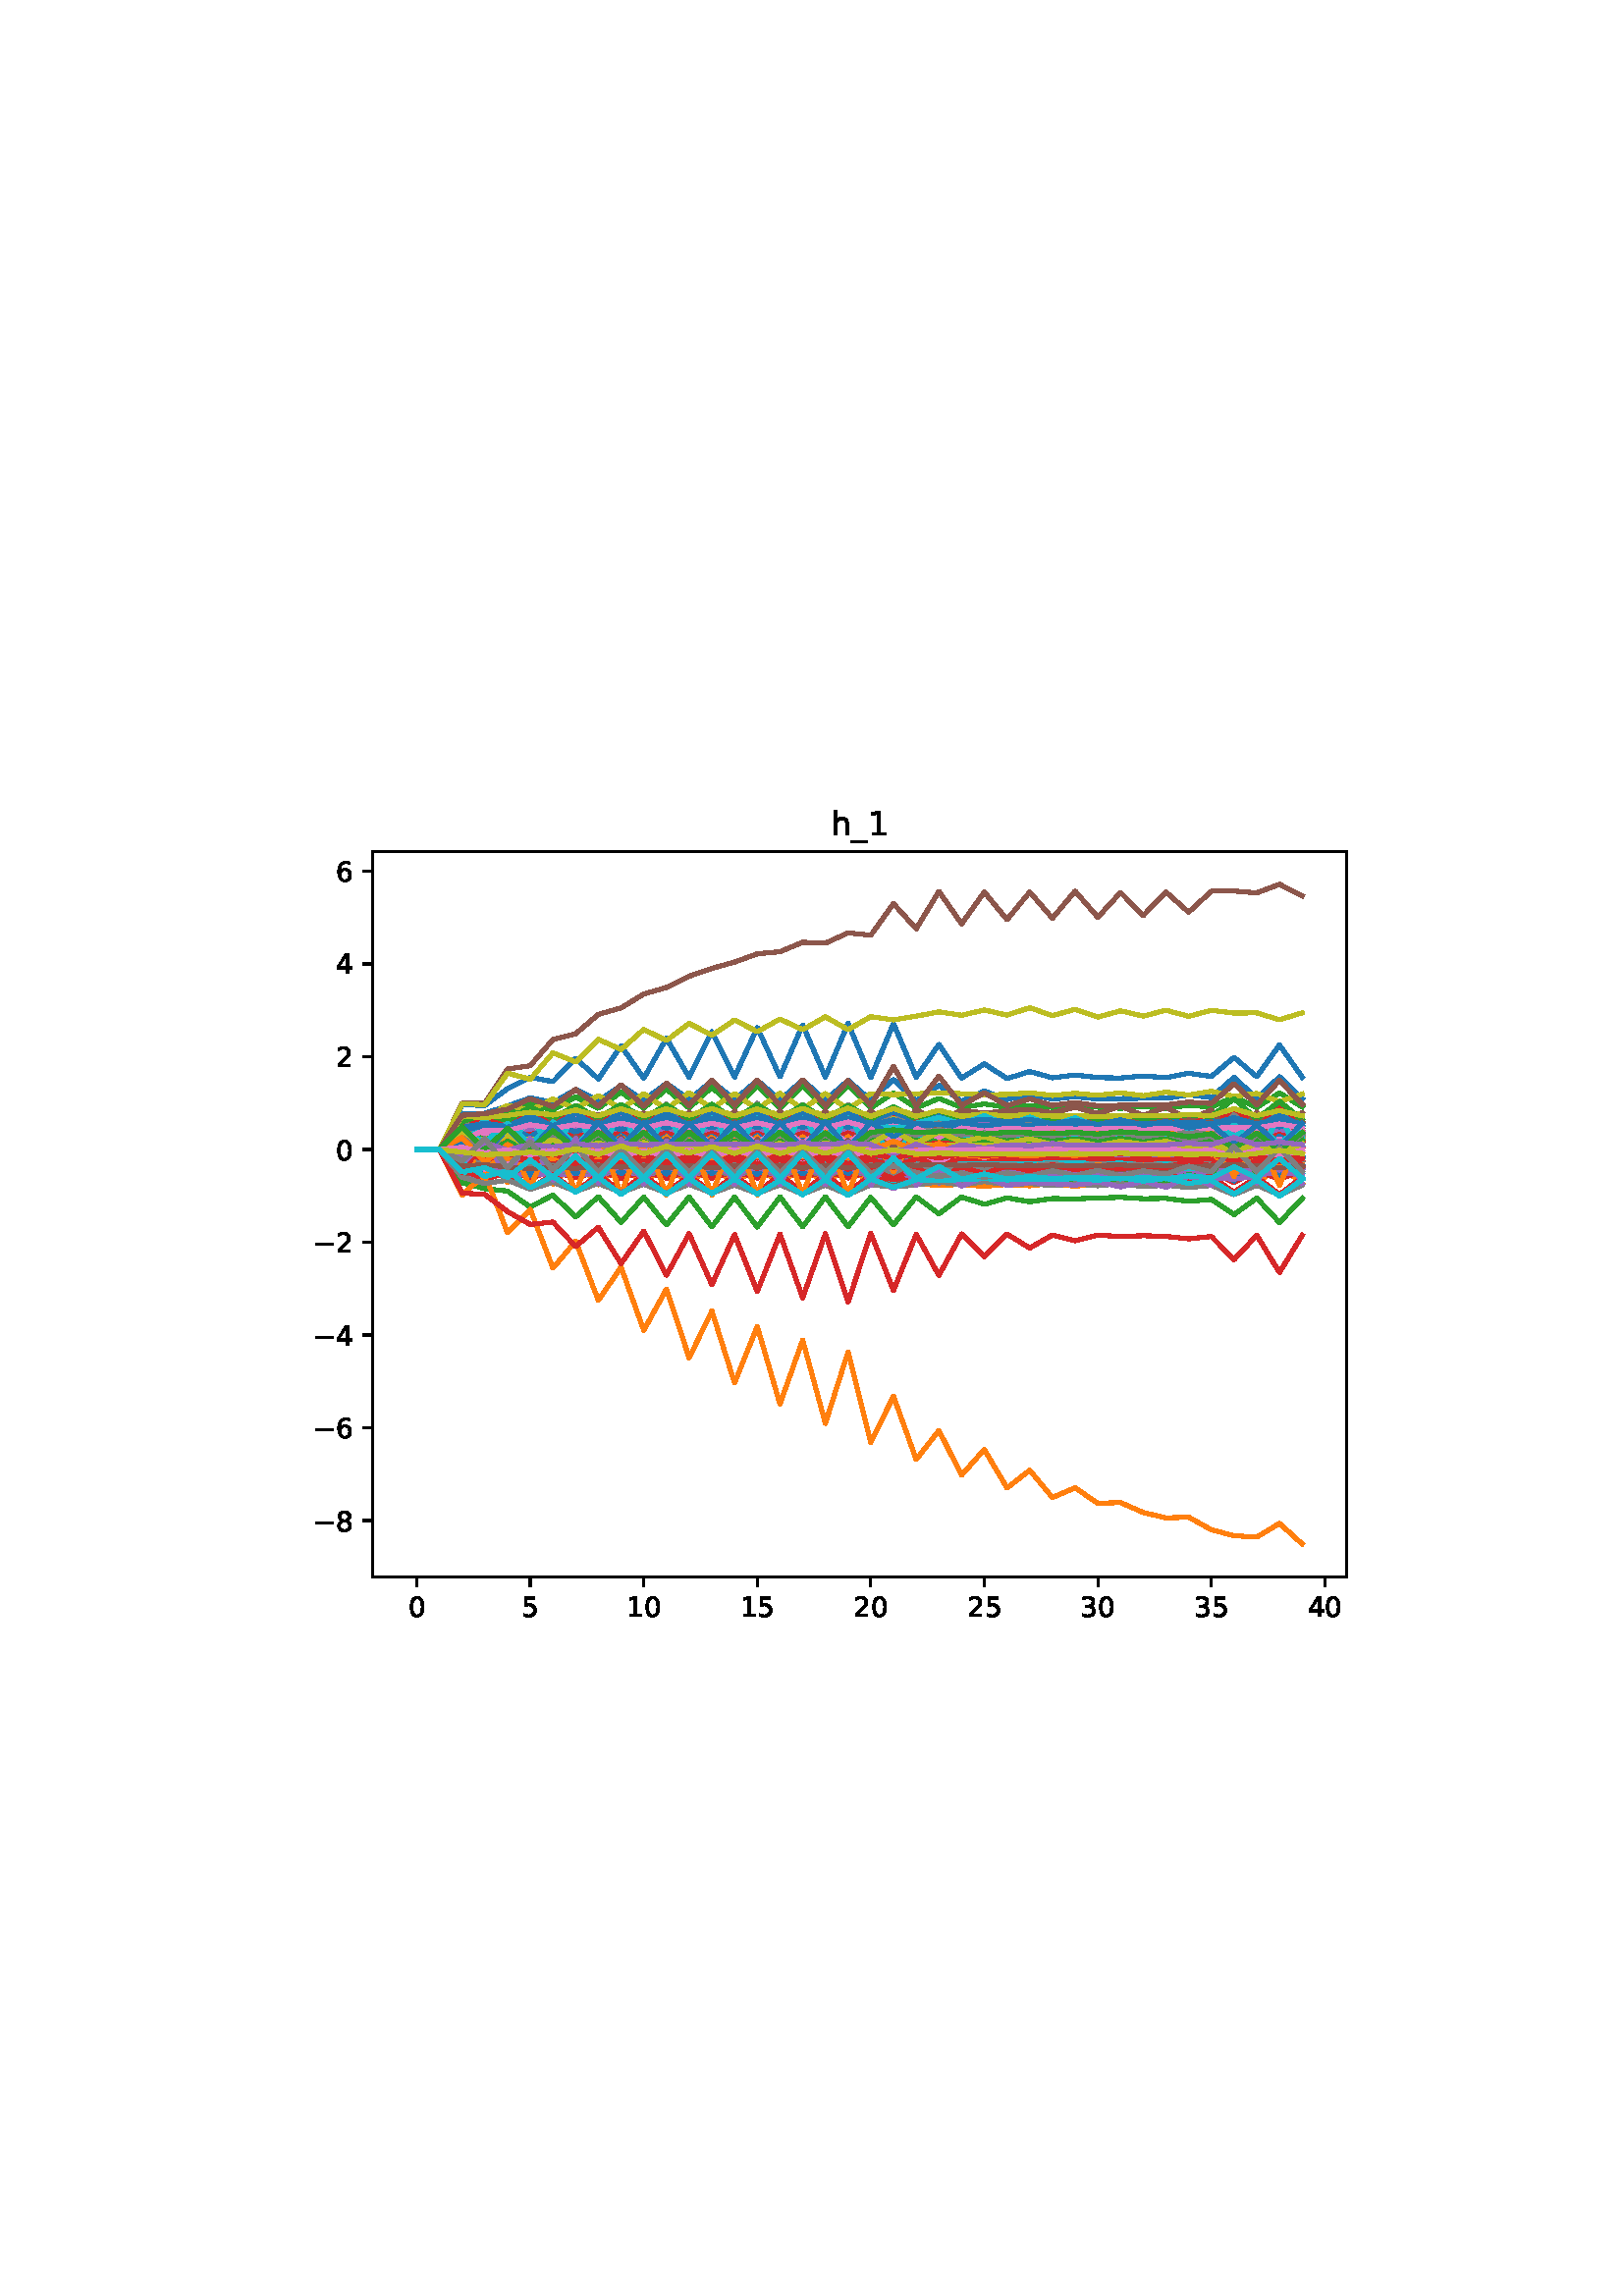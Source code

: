 %!PS-Adobe-3.0
%%Orientation: portrait
%%DocumentPaperSizes: letter
%%BoundingBox: 107 239 504 552
%%Pages: 1
%%EndComments
%%BeginProlog
/mpldict 8 dict def
mpldict begin
/m { moveto } bind def
/l { lineto } bind def
/r { rlineto } bind def
/c { curveto } bind def
/cl { closepath } bind def
/box {
m
1 index 0 r
0 exch r
neg 0 r
cl
} bind def
/clipbox {
box
clip
newpath
} bind def
%!PS-Adobe-3.0 Resource-Font
%%Copyright: Copyright (c) 2003 by Bitstream, Inc. All Rights Reserved. Copyright (c) 2006 by Tavmjong Bah. All Rights Reserved. DejaVu changes are in public domain 
25 dict begin
/_d{bind def}bind def
/_m{moveto}_d
/_l{lineto}_d
/_cl{closepath eofill}_d
/_c{curveto}_d
/_sc{7 -1 roll{setcachedevice}{pop pop pop pop pop pop}ifelse}_d
/_e{exec}_d
/FontName /DejaVuSans def
/PaintType 0 def
/FontMatrix[.001 0 0 .001 0 0]def
/FontBBox[-1021 -463 1793 1232]def
/FontType 3 def
/Encoding [ /zero /one /two /three /four /five /six /eight /underscore /h /minus ] def
/FontInfo 10 dict dup begin
/FamilyName (DejaVu Sans) def
/FullName (DejaVu Sans) def
/Notice (Copyright (c) 2003 by Bitstream, Inc. All Rights Reserved. Copyright (c) 2006 by Tavmjong Bah. All Rights Reserved. DejaVu changes are in public domain ) def
/Weight (Book) def
/Version (Version 2.35) def
/ItalicAngle 0.0 def
/isFixedPitch false def
/UnderlinePosition -130 def
/UnderlineThickness 90 def
end readonly def
/CharStrings 12 dict dup begin
/.notdef 0 def
/zero{636 0 66 -13 570 742 _sc
318 664 _m
267 664 229 639 203 589 _c
177 539 165 464 165 364 _c
165 264 177 189 203 139 _c
229 89 267 64 318 64 _c
369 64 407 89 433 139 _c
458 189 471 264 471 364 _c
471 464 458 539 433 589 _c
407 639 369 664 318 664 _c
318 742 _m
399 742 461 709 505 645 _c
548 580 570 486 570 364 _c
570 241 548 147 505 83 _c
461 19 399 -13 318 -13 _c
236 -13 173 19 130 83 _c
87 147 66 241 66 364 _c
66 486 87 580 130 645 _c
173 709 236 742 318 742 _c
_cl}_d
/one{636 0 110 0 544 729 _sc
124 83 _m
285 83 _l
285 639 _l
110 604 _l
110 694 _l
284 729 _l
383 729 _l
383 83 _l
544 83 _l
544 0 _l
124 0 _l
124 83 _l
_cl}_d
/two{{636 0 73 0 536 742 _sc
192 83 _m
536 83 _l
536 0 _l
73 0 _l
73 83 _l
110 121 161 173 226 239 _c
290 304 331 346 348 365 _c
380 400 402 430 414 455 _c
426 479 433 504 433 528 _c
433 566 419 598 392 622 _c
365 646 330 659 286 659 _c
255 659 222 653 188 643 _c
154 632 117 616 78 594 _c
78 694 _l
118 710 155 722 189 730 _c
223 738 255 742 284 742 _c
}_e{359 742 419 723 464 685 _c
509 647 532 597 532 534 _c
532 504 526 475 515 449 _c
504 422 484 390 454 354 _c
446 344 420 317 376 272 _c
332 227 271 164 192 83 _c
_cl}_e}_d
/three{{636 0 76 -13 556 742 _sc
406 393 _m
453 383 490 362 516 330 _c
542 298 556 258 556 212 _c
556 140 531 84 482 45 _c
432 6 362 -13 271 -13 _c
240 -13 208 -10 176 -4 _c
144 1 110 10 76 22 _c
76 117 _l
103 101 133 89 166 81 _c
198 73 232 69 268 69 _c
330 69 377 81 409 105 _c
441 129 458 165 458 212 _c
458 254 443 288 413 312 _c
383 336 341 349 287 349 _c
}_e{202 349 _l
202 430 _l
291 430 _l
339 430 376 439 402 459 _c
428 478 441 506 441 543 _c
441 580 427 609 401 629 _c
374 649 336 659 287 659 _c
260 659 231 656 200 650 _c
169 644 135 635 98 623 _c
98 711 _l
135 721 170 729 203 734 _c
235 739 266 742 296 742 _c
370 742 429 725 473 691 _c
517 657 539 611 539 553 _c
539 513 527 479 504 451 _c
481 423 448 403 406 393 _c
_cl}_e}_d
/four{636 0 49 0 580 729 _sc
378 643 _m
129 254 _l
378 254 _l
378 643 _l
352 729 _m
476 729 _l
476 254 _l
580 254 _l
580 172 _l
476 172 _l
476 0 _l
378 0 _l
378 172 _l
49 172 _l
49 267 _l
352 729 _l
_cl}_d
/five{{636 0 77 -13 549 729 _sc
108 729 _m
495 729 _l
495 646 _l
198 646 _l
198 467 _l
212 472 227 476 241 478 _c
255 480 270 482 284 482 _c
365 482 429 459 477 415 _c
525 370 549 310 549 234 _c
549 155 524 94 475 51 _c
426 8 357 -13 269 -13 _c
238 -13 207 -10 175 -6 _c
143 -1 111 6 77 17 _c
77 116 _l
106 100 136 88 168 80 _c
199 72 232 69 267 69 _c
}_e{323 69 368 83 401 113 _c
433 143 450 183 450 234 _c
450 284 433 324 401 354 _c
368 384 323 399 267 399 _c
241 399 214 396 188 390 _c
162 384 135 375 108 363 _c
108 729 _l
_cl}_e}_d
/six{{636 0 70 -13 573 742 _sc
330 404 _m
286 404 251 388 225 358 _c
199 328 186 286 186 234 _c
186 181 199 139 225 109 _c
251 79 286 64 330 64 _c
374 64 409 79 435 109 _c
461 139 474 181 474 234 _c
474 286 461 328 435 358 _c
409 388 374 404 330 404 _c
526 713 _m
526 623 _l
501 635 476 644 451 650 _c
425 656 400 659 376 659 _c
310 659 260 637 226 593 _c
}_e{192 549 172 482 168 394 _c
187 422 211 444 240 459 _c
269 474 301 482 336 482 _c
409 482 467 459 509 415 _c
551 371 573 310 573 234 _c
573 159 550 99 506 54 _c
462 9 403 -13 330 -13 _c
246 -13 181 19 137 83 _c
92 147 70 241 70 364 _c
70 479 97 571 152 639 _c
206 707 280 742 372 742 _c
396 742 421 739 447 735 _c
472 730 498 723 526 713 _c
_cl}_e}_d
/eight{{636 0 68 -13 568 742 _sc
318 346 _m
271 346 234 333 207 308 _c
180 283 167 249 167 205 _c
167 161 180 126 207 101 _c
234 76 271 64 318 64 _c
364 64 401 76 428 102 _c
455 127 469 161 469 205 _c
469 249 455 283 429 308 _c
402 333 365 346 318 346 _c
219 388 _m
177 398 144 418 120 447 _c
96 476 85 511 85 553 _c
85 611 105 657 147 691 _c
188 725 245 742 318 742 _c
}_e{390 742 447 725 489 691 _c
530 657 551 611 551 553 _c
551 511 539 476 515 447 _c
491 418 459 398 417 388 _c
464 377 501 355 528 323 _c
554 291 568 251 568 205 _c
568 134 546 80 503 43 _c
459 5 398 -13 318 -13 _c
237 -13 175 5 132 43 _c
89 80 68 134 68 205 _c
68 251 81 291 108 323 _c
134 355 171 377 219 388 _c
183 544 _m
183 506 194 476 218 455 _c
}_e{242 434 275 424 318 424 _c
360 424 393 434 417 455 _c
441 476 453 506 453 544 _c
453 582 441 611 417 632 _c
393 653 360 664 318 664 _c
275 664 242 653 218 632 _c
194 611 183 582 183 544 _c
_cl}_e}_d
/underscore{500 0 -9 -235 510 -165 _sc
510 -165 _m
510 -235 _l
-9 -235 _l
-9 -165 _l
510 -165 _l
_cl}_d
/h{634 0 91 0 549 760 _sc
549 330 _m
549 0 _l
459 0 _l
459 327 _l
459 379 448 417 428 443 _c
408 469 378 482 338 482 _c
289 482 251 466 223 435 _c
195 404 181 362 181 309 _c
181 0 _l
91 0 _l
91 760 _l
181 760 _l
181 462 _l
202 494 227 519 257 535 _c
286 551 320 560 358 560 _c
420 560 468 540 500 501 _c
532 462 549 405 549 330 _c
_cl}_d
/minus{838 0 106 272 732 355 _sc
106 355 _m
732 355 _l
732 272 _l
106 272 _l
106 355 _l
_cl}_d
end readonly def

/BuildGlyph
 {exch begin
 CharStrings exch
 2 copy known not{pop /.notdef}if
 true 3 1 roll get exec
 end}_d

/BuildChar {
 1 index /Encoding get exch get
 1 index /BuildGlyph get exec
}_d

FontName currentdict end definefont pop
end
%%EndProlog
%%Page: 1 1
mpldict begin
107.623 239.846 translate
396.754 312.309 0 0 clipbox
gsave
0 0 m
396.754 0 l
396.754 312.309 l
0 312.309 l
cl
1.000 setgray
fill
grestore
gsave
28.934 23.872 m
386.054 23.872 l
386.054 289.984 l
28.934 289.984 l
cl
1.000 setgray
fill
grestore
0.800 setlinewidth
1 setlinejoin
0 setlinecap
[] 0 setdash
0.000 setgray
gsave
/o {
gsave
newpath
translate
0.8 setlinewidth
1 setlinejoin
0 setlinecap
0 0 m
0 -3.5 l

gsave
0.000 setgray
fill
grestore
stroke
grestore
} bind def
45.167 23.872 o
grestore
/DejaVuSans findfont
10.000 scalefont
setfont
gsave
41.987 9.278 translate
0.0 rotate
0.0 0.0 m /zero glyphshow
grestore
gsave
/o {
gsave
newpath
translate
0.8 setlinewidth
1 setlinejoin
0 setlinecap
0 0 m
0 -3.5 l

gsave
0.000 setgray
fill
grestore
stroke
grestore
} bind def
86.79 23.872 o
grestore
gsave
83.61 9.278 translate
0.0 rotate
0.0 0.0 m /five glyphshow
grestore
gsave
/o {
gsave
newpath
translate
0.8 setlinewidth
1 setlinejoin
0 setlinecap
0 0 m
0 -3.5 l

gsave
0.000 setgray
fill
grestore
stroke
grestore
} bind def
128.412 23.872 o
grestore
gsave
122.052 9.278 translate
0.0 rotate
0.0 0.0 m /one glyphshow
6.362 0.0 m /zero glyphshow
grestore
gsave
/o {
gsave
newpath
translate
0.8 setlinewidth
1 setlinejoin
0 setlinecap
0 0 m
0 -3.5 l

gsave
0.000 setgray
fill
grestore
stroke
grestore
} bind def
170.034 23.872 o
grestore
gsave
163.675 9.278 translate
0.0 rotate
0.0 0.0 m /one glyphshow
6.362 0.0 m /five glyphshow
grestore
gsave
/o {
gsave
newpath
translate
0.8 setlinewidth
1 setlinejoin
0 setlinecap
0 0 m
0 -3.5 l

gsave
0.000 setgray
fill
grestore
stroke
grestore
} bind def
211.657 23.872 o
grestore
gsave
205.297 9.278 translate
0.0 rotate
0.0 0.0 m /two glyphshow
6.362 0.0 m /zero glyphshow
grestore
gsave
/o {
gsave
newpath
translate
0.8 setlinewidth
1 setlinejoin
0 setlinecap
0 0 m
0 -3.5 l

gsave
0.000 setgray
fill
grestore
stroke
grestore
} bind def
253.279 23.872 o
grestore
gsave
246.92 9.278 translate
0.0 rotate
0.0 0.0 m /two glyphshow
6.362 0.0 m /five glyphshow
grestore
gsave
/o {
gsave
newpath
translate
0.8 setlinewidth
1 setlinejoin
0 setlinecap
0 0 m
0 -3.5 l

gsave
0.000 setgray
fill
grestore
stroke
grestore
} bind def
294.901 23.872 o
grestore
gsave
288.542 9.278 translate
0.0 rotate
0.0 0.0 m /three glyphshow
6.362 0.0 m /zero glyphshow
grestore
gsave
/o {
gsave
newpath
translate
0.8 setlinewidth
1 setlinejoin
0 setlinecap
0 0 m
0 -3.5 l

gsave
0.000 setgray
fill
grestore
stroke
grestore
} bind def
336.524 23.872 o
grestore
gsave
330.164 9.278 translate
0.0 rotate
0.0 0.0 m /three glyphshow
6.362 0.0 m /five glyphshow
grestore
gsave
/o {
gsave
newpath
translate
0.8 setlinewidth
1 setlinejoin
0 setlinecap
0 0 m
0 -3.5 l

gsave
0.000 setgray
fill
grestore
stroke
grestore
} bind def
378.146 23.872 o
grestore
gsave
371.787 9.278 translate
0.0 rotate
0.0 0.0 m /four glyphshow
6.362 0.0 m /zero glyphshow
grestore
gsave
/o {
gsave
newpath
translate
0.8 setlinewidth
1 setlinejoin
0 setlinecap
0 0 m
-3.5 0 l

gsave
0.000 setgray
fill
grestore
stroke
grestore
} bind def
28.934 44.517 o
grestore
gsave
7.2 40.72 translate
0.0 rotate
0.0 0.0 m /minus glyphshow
8.379 0.0 m /eight glyphshow
grestore
gsave
/o {
gsave
newpath
translate
0.8 setlinewidth
1 setlinejoin
0 setlinecap
0 0 m
-3.5 0 l

gsave
0.000 setgray
fill
grestore
stroke
grestore
} bind def
28.934 78.549 o
grestore
gsave
7.2 74.752 translate
0.0 rotate
0.0 0.0 m /minus glyphshow
8.379 0.0 m /six glyphshow
grestore
gsave
/o {
gsave
newpath
translate
0.8 setlinewidth
1 setlinejoin
0 setlinecap
0 0 m
-3.5 0 l

gsave
0.000 setgray
fill
grestore
stroke
grestore
} bind def
28.934 112.581 o
grestore
gsave
7.2 108.784 translate
0.0 rotate
0.0 0.0 m /minus glyphshow
8.379 0.0 m /four glyphshow
grestore
gsave
/o {
gsave
newpath
translate
0.8 setlinewidth
1 setlinejoin
0 setlinecap
0 0 m
-3.5 0 l

gsave
0.000 setgray
fill
grestore
stroke
grestore
} bind def
28.934 146.613 o
grestore
gsave
7.2 142.816 translate
0.0 rotate
0.0 0.0 m /minus glyphshow
8.379 0.0 m /two glyphshow
grestore
gsave
/o {
gsave
newpath
translate
0.8 setlinewidth
1 setlinejoin
0 setlinecap
0 0 m
-3.5 0 l

gsave
0.000 setgray
fill
grestore
stroke
grestore
} bind def
28.934 180.645 o
grestore
gsave
15.575 176.848 translate
0.0 rotate
0.0 0.0 m /zero glyphshow
grestore
gsave
/o {
gsave
newpath
translate
0.8 setlinewidth
1 setlinejoin
0 setlinecap
0 0 m
-3.5 0 l

gsave
0.000 setgray
fill
grestore
stroke
grestore
} bind def
28.934 214.677 o
grestore
gsave
15.575 210.88 translate
0.0 rotate
0.0 0.0 m /two glyphshow
grestore
gsave
/o {
gsave
newpath
translate
0.8 setlinewidth
1 setlinejoin
0 setlinecap
0 0 m
-3.5 0 l

gsave
0.000 setgray
fill
grestore
stroke
grestore
} bind def
28.934 248.709 o
grestore
gsave
15.575 244.912 translate
0.0 rotate
0.0 0.0 m /four glyphshow
grestore
gsave
/o {
gsave
newpath
translate
0.8 setlinewidth
1 setlinejoin
0 setlinecap
0 0 m
-3.5 0 l

gsave
0.000 setgray
fill
grestore
stroke
grestore
} bind def
28.934 282.741 o
grestore
gsave
15.575 278.944 translate
0.0 rotate
0.0 0.0 m /six glyphshow
grestore
1.500 setlinewidth
2 setlinecap
0.122 0.467 0.706 setrgbcolor
gsave
357.1 266.1 28.93 23.87 clipbox
45.167 180.645 m
53.492 180.645 l
61.816 187.634 l
70.141 187.595 l
78.465 188.45 l
86.789 190.58 l
95.114 188.903 l
103.438 190.878 l
111.763 189.189 l
120.087 190.743 l
128.412 189.231 l
136.736 190.759 l
145.061 189.35 l
153.385 191.03 l
161.71 189.461 l
170.034 190.846 l
178.359 189.314 l
186.683 191.074 l
195.008 189.335 l
203.332 190.872 l
211.657 189.147 l
219.981 191.749 l
228.306 189.242 l
236.63 190.033 l
244.955 189.296 l
253.279 189.314 l
261.603 189.331 l
269.928 189.475 l
278.252 189.331 l
286.577 189.194 l
294.901 189.407 l
303.226 189.015 l
311.55 189.32 l
319.875 189.034 l
328.199 189.681 l
336.524 189.372 l
344.848 190.561 l
353.173 189.498 l
361.497 191.199 l
369.822 189.455 l
stroke
grestore
1.000 0.498 0.055 setrgbcolor
gsave
357.1 266.1 28.93 23.87 clipbox
45.167 180.645 m
53.492 180.645 l
61.816 177.858 l
70.141 180.433 l
78.465 178.492 l
86.789 182.504 l
95.114 178.859 l
103.438 182.942 l
111.763 178.922 l
120.087 182.908 l
128.412 178.763 l
136.736 183.055 l
145.061 178.64 l
153.385 182.914 l
161.71 178.799 l
170.034 182.969 l
178.359 178.826 l
186.683 183.101 l
195.008 178.72 l
203.332 183.005 l
211.657 178.577 l
219.981 178.965 l
228.306 178.655 l
236.63 178.209 l
244.955 178.606 l
253.279 178.462 l
261.603 178.635 l
269.928 178.521 l
278.252 178.813 l
286.577 178.5 l
294.901 179.098 l
303.226 178.471 l
311.55 178.974 l
319.875 178.417 l
328.199 179.2 l
336.524 178.697 l
344.848 180.142 l
353.173 178.896 l
361.497 182.517 l
369.822 179.004 l
stroke
grestore
0.173 0.627 0.173 setrgbcolor
gsave
357.1 266.1 28.93 23.87 clipbox
45.167 180.645 m
53.492 180.645 l
61.816 182.18 l
70.141 180.344 l
78.465 182.788 l
86.789 180.192 l
95.114 182.746 l
103.438 180.421 l
111.763 182.904 l
120.087 180.494 l
128.412 182.789 l
136.736 180.576 l
145.061 182.94 l
153.385 180.7 l
161.71 183.005 l
170.034 180.661 l
178.359 183.032 l
186.683 180.785 l
195.008 182.923 l
203.332 180.734 l
211.657 183.014 l
219.981 181.995 l
228.306 182.992 l
236.63 183.143 l
244.955 183.177 l
253.279 183.055 l
261.603 182.969 l
269.928 182.976 l
278.252 182.841 l
286.577 183.018 l
294.901 182.89 l
303.226 183.01 l
311.55 182.811 l
319.875 182.806 l
328.199 182.46 l
336.524 182.633 l
344.848 180.94 l
353.173 182.987 l
361.497 180.607 l
369.822 182.829 l
stroke
grestore
0.839 0.153 0.157 setrgbcolor
gsave
357.1 266.1 28.93 23.87 clipbox
45.167 180.645 m
53.492 180.645 l
61.816 178.306 l
70.141 180.178 l
78.465 177.452 l
86.789 179.078 l
95.114 176.938 l
103.438 178.743 l
111.763 176.907 l
120.087 178.644 l
128.412 176.75 l
136.736 178.638 l
145.061 176.725 l
153.385 178.7 l
161.71 176.698 l
170.034 178.767 l
178.359 176.581 l
186.683 178.753 l
195.008 176.49 l
203.332 178.632 l
211.657 176.367 l
219.981 176.07 l
228.306 176.276 l
236.63 175.9 l
244.955 176.455 l
253.279 176.093 l
261.603 176.528 l
269.928 176.284 l
278.252 176.681 l
286.577 176.326 l
294.901 176.686 l
303.226 176.547 l
311.55 176.693 l
319.875 176.551 l
328.199 177.059 l
336.524 176.619 l
344.848 177.999 l
353.173 176.602 l
361.497 178.271 l
369.822 176.547 l
stroke
grestore
0.580 0.404 0.741 setrgbcolor
gsave
357.1 266.1 28.93 23.87 clipbox
45.167 180.645 m
53.492 180.645 l
61.816 176.892 l
70.141 178.318 l
78.465 178.398 l
86.789 178.18 l
95.114 178.593 l
103.438 178.321 l
111.763 178.557 l
120.087 178.645 l
128.412 178.535 l
136.736 178.67 l
145.061 178.573 l
153.385 178.744 l
161.71 178.52 l
170.034 178.734 l
178.359 178.524 l
186.683 178.711 l
195.008 178.53 l
203.332 178.756 l
211.657 178.535 l
219.981 177.933 l
228.306 178.526 l
236.63 178.749 l
244.955 178.567 l
253.279 178.804 l
261.603 178.537 l
269.928 178.86 l
278.252 178.595 l
286.577 178.72 l
294.901 178.411 l
303.226 178.698 l
311.55 178.537 l
319.875 178.736 l
328.199 178.554 l
336.524 178.588 l
344.848 179.08 l
353.173 178.594 l
361.497 178.53 l
369.822 178.516 l
stroke
grestore
0.549 0.337 0.294 setrgbcolor
gsave
357.1 266.1 28.93 23.87 clipbox
45.167 180.645 m
53.492 180.645 l
61.816 172.754 l
70.141 179.312 l
78.465 174.265 l
86.789 181.182 l
95.114 175.031 l
103.438 180.943 l
111.763 175.508 l
120.087 181.068 l
128.412 175.505 l
136.736 180.868 l
145.061 175.445 l
153.385 180.923 l
161.71 175.503 l
170.034 181.278 l
178.359 175.562 l
186.683 181.277 l
195.008 175.601 l
203.332 181.059 l
211.657 175.502 l
219.981 171.163 l
228.306 175.451 l
236.63 172.46 l
244.955 175.615 l
253.279 174.447 l
261.603 175.843 l
269.928 174.936 l
278.252 176.18 l
286.577 175.233 l
294.901 176.053 l
303.226 175.326 l
311.55 175.903 l
319.875 175.384 l
328.199 176.748 l
336.524 175.62 l
344.848 180.537 l
353.173 175.752 l
361.497 181.288 l
369.822 175.998 l
stroke
grestore
0.890 0.467 0.761 setrgbcolor
gsave
357.1 266.1 28.93 23.87 clipbox
45.167 180.645 m
53.492 180.645 l
61.816 178.428 l
70.141 181.685 l
78.465 179.169 l
86.789 181.036 l
95.114 179.575 l
103.438 180.555 l
111.763 179.729 l
120.087 180.396 l
128.412 179.817 l
136.736 180.458 l
145.061 179.79 l
153.385 180.368 l
161.71 179.759 l
170.034 180.449 l
178.359 179.843 l
186.683 180.454 l
195.008 179.775 l
203.332 180.419 l
211.657 179.739 l
219.981 178.409 l
228.306 179.831 l
236.63 178.929 l
244.955 179.757 l
253.279 179.643 l
261.603 179.874 l
269.928 179.704 l
278.252 179.958 l
286.577 179.781 l
294.901 179.944 l
303.226 179.82 l
311.55 179.934 l
319.875 179.859 l
328.199 180.242 l
336.524 179.922 l
344.848 181.27 l
353.173 179.823 l
361.497 180.906 l
369.822 179.752 l
stroke
grestore
0.498 setgray
gsave
357.1 266.1 28.93 23.87 clipbox
45.167 180.645 m
53.492 180.645 l
61.816 178.027 l
70.141 179.69 l
78.465 177.404 l
86.789 178.551 l
95.114 177.331 l
103.438 178.278 l
111.763 177.148 l
120.087 178.284 l
128.412 177.016 l
136.736 177.951 l
145.061 176.978 l
153.385 178.02 l
161.71 177.031 l
170.034 178.055 l
178.359 177.051 l
186.683 178.032 l
195.008 176.974 l
203.332 178.019 l
211.657 177.026 l
219.981 178.038 l
228.306 177.172 l
236.63 177.412 l
244.955 177.127 l
253.279 177.292 l
261.603 177.17 l
269.928 177.37 l
278.252 177.039 l
286.577 177.178 l
294.901 177.033 l
303.226 177.0 l
311.55 177.169 l
319.875 177.155 l
328.199 177.405 l
336.524 177.256 l
344.848 179.145 l
353.173 177.027 l
361.497 178.252 l
369.822 177.119 l
stroke
grestore
0.737 0.741 0.133 setrgbcolor
gsave
357.1 266.1 28.93 23.87 clipbox
45.167 180.645 m
53.492 180.645 l
61.816 184.328 l
70.141 184.009 l
78.465 184.188 l
86.789 184.758 l
95.114 184.204 l
103.438 184.608 l
111.763 184.256 l
120.087 184.545 l
128.412 184.253 l
136.736 184.379 l
145.061 184.339 l
153.385 184.35 l
161.71 184.284 l
170.034 184.365 l
178.359 184.288 l
186.683 184.371 l
195.008 184.339 l
203.332 184.438 l
211.657 184.308 l
219.981 183.7 l
228.306 184.303 l
236.63 183.652 l
244.955 184.453 l
253.279 183.887 l
261.603 184.373 l
269.928 184.196 l
278.252 184.402 l
286.577 184.17 l
294.901 184.474 l
303.226 184.259 l
311.55 184.33 l
319.875 184.163 l
328.199 184.412 l
336.524 184.307 l
344.848 184.02 l
353.173 184.377 l
361.497 184.566 l
369.822 184.338 l
stroke
grestore
0.090 0.745 0.812 setrgbcolor
gsave
357.1 266.1 28.93 23.87 clipbox
45.167 180.645 m
53.492 180.645 l
61.816 178.129 l
70.141 181.423 l
78.465 176.226 l
86.789 180.947 l
95.114 176.12 l
103.438 180.734 l
111.763 175.73 l
120.087 180.689 l
128.412 175.717 l
136.736 180.606 l
145.061 175.69 l
153.385 180.499 l
161.71 175.603 l
170.034 180.46 l
178.359 175.69 l
186.683 180.52 l
195.008 175.619 l
203.332 180.607 l
211.657 175.781 l
219.981 178.1 l
228.306 175.733 l
236.63 176.431 l
244.955 175.564 l
253.279 175.864 l
261.603 175.735 l
269.928 175.625 l
278.252 176.003 l
286.577 175.065 l
294.901 176.092 l
303.226 175.199 l
311.55 176.143 l
319.875 175.531 l
328.199 176.954 l
336.524 175.932 l
344.848 180.65 l
353.173 175.794 l
361.497 180.543 l
369.822 175.864 l
stroke
grestore
0.122 0.467 0.706 setrgbcolor
gsave
357.1 266.1 28.93 23.87 clipbox
45.167 180.645 m
53.492 180.645 l
61.816 179.322 l
70.141 176.897 l
78.465 179.953 l
86.789 176.782 l
95.114 180.002 l
103.438 176.952 l
111.763 180.138 l
120.087 176.866 l
128.412 179.811 l
136.736 176.656 l
145.061 179.751 l
153.385 176.811 l
161.71 179.783 l
170.034 176.632 l
178.359 179.807 l
186.683 176.753 l
195.008 179.857 l
203.332 176.688 l
211.657 179.78 l
219.981 178.595 l
228.306 179.695 l
236.63 178.696 l
244.955 179.759 l
253.279 179.569 l
261.603 179.868 l
269.928 179.9 l
278.252 179.644 l
286.577 179.999 l
294.901 179.757 l
303.226 180.21 l
311.55 179.451 l
319.875 179.959 l
328.199 178.731 l
336.524 179.455 l
344.848 176.104 l
353.173 179.609 l
361.497 176.597 l
369.822 179.641 l
stroke
grestore
1.000 0.498 0.055 setrgbcolor
gsave
357.1 266.1 28.93 23.87 clipbox
45.167 180.645 m
53.492 180.645 l
61.816 182.678 l
70.141 178.546 l
78.465 183.134 l
86.789 180.313 l
95.114 182.833 l
103.438 180.913 l
111.763 182.966 l
120.087 180.94 l
128.412 182.89 l
136.736 180.995 l
145.061 182.912 l
153.385 180.998 l
161.71 182.877 l
170.034 180.987 l
178.359 182.836 l
186.683 180.922 l
195.008 182.999 l
203.332 180.903 l
211.657 183.026 l
219.981 182.866 l
228.306 183.018 l
236.63 184.443 l
244.955 183.067 l
253.279 183.784 l
261.603 182.82 l
269.928 183.131 l
278.252 182.85 l
286.577 183.139 l
294.901 182.666 l
303.226 183.187 l
311.55 182.709 l
319.875 182.916 l
328.199 182.15 l
336.524 182.628 l
344.848 179.86 l
353.173 182.872 l
361.497 180.799 l
369.822 182.856 l
stroke
grestore
0.173 0.627 0.173 setrgbcolor
gsave
357.1 266.1 28.93 23.87 clipbox
45.167 180.645 m
53.492 180.645 l
61.816 175.746 l
70.141 175.162 l
78.465 176.061 l
86.789 174.979 l
95.114 176.377 l
103.438 174.772 l
111.763 176.433 l
120.087 174.92 l
128.412 176.546 l
136.736 174.95 l
145.061 176.709 l
153.385 174.673 l
161.71 176.605 l
170.034 174.882 l
178.359 176.522 l
186.683 174.92 l
195.008 176.708 l
203.332 174.892 l
211.657 176.628 l
219.981 173.827 l
228.306 176.605 l
236.63 175.279 l
244.955 176.674 l
253.279 176.175 l
261.603 176.613 l
269.928 176.349 l
278.252 176.515 l
286.577 176.433 l
294.901 176.571 l
303.226 176.603 l
311.55 176.469 l
319.875 176.507 l
328.199 176.166 l
336.524 176.449 l
344.848 174.934 l
353.173 176.602 l
361.497 175.592 l
369.822 176.563 l
stroke
grestore
0.839 0.153 0.157 setrgbcolor
gsave
357.1 266.1 28.93 23.87 clipbox
45.167 180.645 m
53.492 180.645 l
61.816 183.283 l
70.141 185.252 l
78.465 183.346 l
86.789 186.208 l
95.114 183.315 l
103.438 186.223 l
111.763 183.407 l
120.087 186.338 l
128.412 183.487 l
136.736 186.221 l
145.061 183.349 l
153.385 185.99 l
161.71 183.439 l
170.034 186.058 l
178.359 183.45 l
186.683 185.996 l
195.008 183.542 l
203.332 185.91 l
211.657 183.55 l
219.981 183.56 l
228.306 183.535 l
236.63 183.21 l
244.955 183.452 l
253.279 183.094 l
261.603 183.594 l
269.928 183.179 l
278.252 183.714 l
286.577 183.225 l
294.901 183.64 l
303.226 183.266 l
311.55 183.833 l
319.875 183.441 l
328.199 184.101 l
336.524 183.663 l
344.848 185.651 l
353.173 183.548 l
361.497 186.135 l
369.822 183.609 l
stroke
grestore
0.580 0.404 0.741 setrgbcolor
gsave
357.1 266.1 28.93 23.87 clipbox
45.167 180.645 m
53.492 180.645 l
61.816 178.891 l
70.141 178.169 l
78.465 177.443 l
86.789 178.376 l
95.114 176.622 l
103.438 178.245 l
111.763 176.286 l
120.087 178.351 l
128.412 176.369 l
136.736 178.246 l
145.061 176.387 l
153.385 178.172 l
161.71 176.438 l
170.034 178.151 l
178.359 176.199 l
186.683 178.097 l
195.008 176.108 l
203.332 178.094 l
211.657 176.105 l
219.981 179.369 l
228.306 176.234 l
236.63 178.035 l
244.955 176.217 l
253.279 176.605 l
261.603 176.066 l
269.928 176.149 l
278.252 176.201 l
286.577 176.107 l
294.901 176.15 l
303.226 175.992 l
311.55 176.344 l
319.875 175.993 l
328.199 176.333 l
336.524 176.149 l
344.848 176.674 l
353.173 176.314 l
361.497 177.888 l
369.822 176.301 l
stroke
grestore
0.549 0.337 0.294 setrgbcolor
gsave
357.1 266.1 28.93 23.87 clipbox
45.167 180.645 m
53.492 180.645 l
61.816 177.134 l
70.141 180.292 l
78.465 176.982 l
86.789 180.547 l
95.114 176.904 l
103.438 180.771 l
111.763 177.188 l
120.087 180.86 l
128.412 177.311 l
136.736 180.808 l
145.061 177.348 l
153.385 180.778 l
161.71 177.419 l
170.034 180.77 l
178.359 177.303 l
186.683 180.667 l
195.008 177.519 l
203.332 180.794 l
211.657 177.545 l
219.981 178.501 l
228.306 177.647 l
236.63 177.09 l
244.955 177.63 l
253.279 176.728 l
261.603 177.831 l
269.928 176.618 l
278.252 178.185 l
286.577 176.704 l
294.901 178.239 l
303.226 176.925 l
311.55 178.467 l
319.875 177.15 l
328.199 178.931 l
336.524 177.345 l
344.848 181.078 l
353.173 177.834 l
361.497 180.923 l
369.822 177.713 l
stroke
grestore
0.890 0.467 0.761 setrgbcolor
gsave
357.1 266.1 28.93 23.87 clipbox
45.167 180.645 m
53.492 180.645 l
61.816 182.467 l
70.141 181.874 l
78.465 181.511 l
86.789 181.141 l
95.114 181.187 l
103.438 180.86 l
111.763 181.024 l
120.087 180.715 l
128.412 180.863 l
136.736 180.681 l
145.061 180.852 l
153.385 180.697 l
161.71 180.804 l
170.034 180.694 l
178.359 180.826 l
186.683 180.699 l
195.008 180.814 l
203.332 180.637 l
211.657 180.82 l
219.981 181.354 l
228.306 180.78 l
236.63 181.413 l
244.955 180.857 l
253.279 181.177 l
261.603 180.78 l
269.928 181.075 l
278.252 180.818 l
286.577 180.945 l
294.901 180.752 l
303.226 180.875 l
311.55 180.726 l
319.875 180.873 l
328.199 180.819 l
336.524 180.911 l
344.848 181.145 l
353.173 180.758 l
361.497 180.864 l
369.822 180.799 l
stroke
grestore
0.498 setgray
gsave
357.1 266.1 28.93 23.87 clipbox
45.167 180.645 m
53.492 180.645 l
61.816 181.306 l
70.141 178.981 l
78.465 183.125 l
86.789 178.347 l
95.114 183.216 l
103.438 178.109 l
111.763 183.405 l
120.087 178.042 l
128.412 183.404 l
136.736 178.052 l
145.061 183.324 l
153.385 178.044 l
161.71 183.638 l
170.034 177.982 l
178.359 183.57 l
186.683 177.95 l
195.008 183.636 l
203.332 177.982 l
211.657 183.621 l
219.981 179.953 l
228.306 183.565 l
236.63 182.327 l
244.955 183.707 l
253.279 183.841 l
261.603 183.598 l
269.928 183.803 l
278.252 183.354 l
286.577 184.25 l
294.901 183.063 l
303.226 184.227 l
311.55 183.036 l
319.875 183.581 l
328.199 181.911 l
336.524 183.062 l
344.848 179.066 l
353.173 183.363 l
361.497 178.243 l
369.822 183.322 l
stroke
grestore
0.737 0.741 0.133 setrgbcolor
gsave
357.1 266.1 28.93 23.87 clipbox
45.167 180.645 m
53.492 180.645 l
61.816 179.159 l
70.141 182.01 l
78.465 179.976 l
86.789 181.235 l
95.114 179.994 l
103.438 180.69 l
111.763 179.921 l
120.087 180.58 l
128.412 179.782 l
136.736 180.491 l
145.061 179.79 l
153.385 180.252 l
161.71 179.672 l
170.034 180.307 l
178.359 179.7 l
186.683 180.195 l
195.008 179.696 l
203.332 180.342 l
211.657 179.657 l
219.981 178.706 l
228.306 179.713 l
236.63 179.221 l
244.955 179.689 l
253.279 179.58 l
261.603 179.749 l
269.928 179.62 l
278.252 179.75 l
286.577 179.695 l
294.901 179.742 l
303.226 179.628 l
311.55 179.895 l
319.875 179.618 l
328.199 179.964 l
336.524 179.766 l
344.848 180.621 l
353.173 179.852 l
361.497 180.338 l
369.822 179.774 l
stroke
grestore
0.090 0.745 0.812 setrgbcolor
gsave
357.1 266.1 28.93 23.87 clipbox
45.167 180.645 m
53.492 180.645 l
61.816 175.919 l
70.141 179.857 l
78.465 176.84 l
86.789 180.834 l
95.114 176.662 l
103.438 180.729 l
111.763 176.759 l
120.087 180.683 l
128.412 176.569 l
136.736 180.627 l
145.061 176.527 l
153.385 180.597 l
161.71 176.79 l
170.034 180.549 l
178.359 176.719 l
186.683 180.494 l
195.008 176.689 l
203.332 180.622 l
211.657 176.7 l
219.981 175.896 l
228.306 176.711 l
236.63 175.996 l
244.955 176.909 l
253.279 176.354 l
261.603 177.007 l
269.928 176.446 l
278.252 177.087 l
286.577 176.478 l
294.901 176.966 l
303.226 176.167 l
311.55 177.027 l
319.875 176.459 l
328.199 177.765 l
336.524 176.672 l
344.848 179.501 l
353.173 176.865 l
361.497 180.695 l
369.822 176.846 l
stroke
grestore
0.122 0.467 0.706 setrgbcolor
gsave
357.1 266.1 28.93 23.87 clipbox
45.167 180.645 m
53.492 180.645 l
61.816 180.458 l
70.141 181.705 l
78.465 180.783 l
86.789 182.446 l
95.114 180.941 l
103.438 182.608 l
111.763 181.041 l
120.087 182.866 l
128.412 181.08 l
136.736 182.874 l
145.061 181.142 l
153.385 182.764 l
161.71 181.033 l
170.034 182.868 l
178.359 180.966 l
186.683 182.955 l
195.008 180.904 l
203.332 182.894 l
211.657 180.923 l
219.981 181.136 l
228.306 180.917 l
236.63 181.568 l
244.955 180.725 l
253.279 181.188 l
261.603 180.859 l
269.928 180.663 l
278.252 180.97 l
286.577 180.618 l
294.901 181.152 l
303.226 180.502 l
311.55 181.039 l
319.875 180.613 l
328.199 181.445 l
336.524 180.722 l
344.848 182.608 l
353.173 180.937 l
361.497 182.724 l
369.822 181.104 l
stroke
grestore
1.000 0.498 0.055 setrgbcolor
gsave
357.1 266.1 28.93 23.87 clipbox
45.167 180.645 m
53.492 180.645 l
61.816 171.639 l
70.141 178.516 l
78.465 168.441 l
86.789 176.375 l
95.114 167.937 l
103.438 175.724 l
111.763 167.669 l
120.087 175.509 l
128.412 167.825 l
136.736 175.392 l
145.061 167.796 l
153.385 174.992 l
161.71 167.676 l
170.034 175.099 l
178.359 167.761 l
186.683 175.192 l
195.008 167.765 l
203.332 175.175 l
211.657 167.828 l
219.981 169.756 l
228.306 167.791 l
236.63 167.648 l
244.955 167.739 l
253.279 167.145 l
261.603 167.834 l
269.928 167.317 l
278.252 168.206 l
286.577 167.136 l
294.901 168.267 l
303.226 167.31 l
311.55 168.294 l
319.875 167.599 l
328.199 169.04 l
336.524 167.985 l
344.848 174.678 l
353.173 167.925 l
361.497 175.153 l
369.822 167.983 l
stroke
grestore
0.173 0.627 0.173 setrgbcolor
gsave
357.1 266.1 28.93 23.87 clipbox
45.167 180.645 m
53.492 180.645 l
61.816 185.075 l
70.141 180.865 l
78.465 182.449 l
86.789 180.369 l
95.114 181.852 l
103.438 180.458 l
111.763 181.696 l
120.087 180.443 l
128.412 181.716 l
136.736 180.47 l
145.061 181.728 l
153.385 180.494 l
161.71 181.671 l
170.034 180.476 l
178.359 181.672 l
186.683 180.518 l
195.008 181.567 l
203.332 180.512 l
211.657 181.733 l
219.981 183.116 l
228.306 181.627 l
236.63 182.893 l
244.955 181.443 l
253.279 182.238 l
261.603 181.5 l
269.928 181.893 l
278.252 181.356 l
286.577 181.827 l
294.901 181.335 l
303.226 181.851 l
311.55 181.21 l
319.875 181.753 l
328.199 180.835 l
336.524 181.541 l
344.848 180.242 l
353.173 181.353 l
361.497 180.24 l
369.822 181.32 l
stroke
grestore
0.839 0.153 0.157 setrgbcolor
gsave
357.1 266.1 28.93 23.87 clipbox
45.167 180.645 m
53.492 180.645 l
61.816 180.087 l
70.141 183.475 l
78.465 181.016 l
86.789 183.809 l
95.114 181.27 l
103.438 183.844 l
111.763 181.33 l
120.087 184.115 l
128.412 181.552 l
136.736 183.955 l
145.061 181.502 l
153.385 183.928 l
161.71 181.473 l
170.034 184.047 l
178.359 181.541 l
186.683 183.833 l
195.008 181.503 l
203.332 183.831 l
211.657 181.532 l
219.981 181.5 l
228.306 181.473 l
236.63 181.036 l
244.955 181.423 l
253.279 181.116 l
261.603 181.664 l
269.928 181.263 l
278.252 181.751 l
286.577 181.361 l
294.901 181.65 l
303.226 181.499 l
311.55 181.76 l
319.875 181.686 l
328.199 182.082 l
336.524 181.666 l
344.848 185.145 l
353.173 181.572 l
361.497 184.043 l
369.822 181.629 l
stroke
grestore
0.580 0.404 0.741 setrgbcolor
gsave
357.1 266.1 28.93 23.87 clipbox
45.167 180.645 m
53.492 180.645 l
61.816 182.594 l
70.141 183.245 l
78.465 183.632 l
86.789 184.314 l
95.114 183.953 l
103.438 184.408 l
111.763 184.168 l
120.087 184.517 l
128.412 184.074 l
136.736 184.547 l
145.061 184.048 l
153.385 184.498 l
161.71 184.017 l
170.034 184.544 l
178.359 183.948 l
186.683 184.55 l
195.008 184.011 l
203.332 184.651 l
211.657 183.965 l
219.981 182.639 l
228.306 184.026 l
236.63 183.245 l
244.955 183.939 l
253.279 183.873 l
261.603 183.932 l
269.928 183.946 l
278.252 184.012 l
286.577 184.041 l
294.901 184.095 l
303.226 183.938 l
311.55 183.986 l
319.875 183.847 l
328.199 184.149 l
336.524 183.856 l
344.848 184.162 l
353.173 184.068 l
361.497 184.538 l
369.822 183.989 l
stroke
grestore
0.549 0.337 0.294 setrgbcolor
gsave
357.1 266.1 28.93 23.87 clipbox
45.167 180.645 m
53.492 180.645 l
61.816 187.062 l
70.141 189.677 l
78.465 188.094 l
86.789 191.082 l
95.114 188.476 l
103.438 191.491 l
111.763 188.629 l
120.087 191.614 l
128.412 188.472 l
136.736 191.498 l
145.061 188.417 l
153.385 191.712 l
161.71 188.37 l
170.034 191.509 l
178.359 188.487 l
186.683 191.636 l
195.008 188.476 l
203.332 191.541 l
211.657 188.546 l
219.981 190.767 l
228.306 188.517 l
236.63 189.296 l
244.955 188.376 l
253.279 188.664 l
261.603 188.563 l
269.928 188.475 l
278.252 188.623 l
286.577 188.362 l
294.901 188.748 l
303.226 188.268 l
311.55 188.84 l
319.875 188.528 l
328.199 189.402 l
336.524 188.762 l
344.848 192.645 l
353.173 188.638 l
361.497 191.667 l
369.822 188.726 l
stroke
grestore
0.890 0.467 0.761 setrgbcolor
gsave
357.1 266.1 28.93 23.87 clipbox
45.167 180.645 m
53.492 180.645 l
61.816 178.861 l
70.141 182.828 l
78.465 178.917 l
86.789 180.686 l
95.114 179.382 l
103.438 180.334 l
111.763 179.551 l
120.087 180.362 l
128.412 179.558 l
136.736 180.373 l
145.061 179.557 l
153.385 180.42 l
161.71 179.563 l
170.034 180.462 l
178.359 179.455 l
186.683 180.457 l
195.008 179.524 l
203.332 180.445 l
211.657 179.466 l
219.981 180.325 l
228.306 179.486 l
236.63 179.83 l
244.955 179.413 l
253.279 179.537 l
261.603 179.447 l
269.928 179.613 l
278.252 179.567 l
286.577 179.646 l
294.901 179.455 l
303.226 179.619 l
311.55 179.521 l
319.875 179.724 l
328.199 179.736 l
336.524 179.715 l
344.848 181.027 l
353.173 179.557 l
361.497 180.571 l
369.822 179.563 l
stroke
grestore
0.498 setgray
gsave
357.1 266.1 28.93 23.87 clipbox
45.167 180.645 m
53.492 180.645 l
61.816 182.544 l
70.141 182.618 l
78.465 182.484 l
86.789 184.353 l
95.114 182.548 l
103.438 184.499 l
111.763 182.675 l
120.087 184.564 l
128.412 182.679 l
136.736 184.643 l
145.061 182.72 l
153.385 184.491 l
161.71 182.723 l
170.034 184.505 l
178.359 182.753 l
186.683 184.525 l
195.008 182.773 l
203.332 184.56 l
211.657 182.831 l
219.981 182.356 l
228.306 182.734 l
236.63 182.005 l
244.955 182.686 l
253.279 182.226 l
261.603 182.858 l
269.928 182.318 l
278.252 182.953 l
286.577 182.541 l
294.901 182.934 l
303.226 182.591 l
311.55 182.852 l
319.875 182.55 l
328.199 183.023 l
336.524 182.728 l
344.848 182.896 l
353.173 182.83 l
361.497 184.621 l
369.822 182.844 l
stroke
grestore
0.737 0.741 0.133 setrgbcolor
gsave
357.1 266.1 28.93 23.87 clipbox
45.167 180.645 m
53.492 180.645 l
61.816 180.372 l
70.141 180.594 l
78.465 179.518 l
86.789 180.459 l
95.114 179.063 l
103.438 179.98 l
111.763 178.915 l
120.087 179.802 l
128.412 178.876 l
136.736 179.718 l
145.061 178.852 l
153.385 179.665 l
161.71 178.873 l
170.034 179.561 l
178.359 178.831 l
186.683 179.598 l
195.008 178.792 l
203.332 179.539 l
211.657 178.838 l
219.981 179.97 l
228.306 178.809 l
236.63 179.642 l
244.955 178.887 l
253.279 179.081 l
261.603 178.803 l
269.928 179.158 l
278.252 178.748 l
286.577 178.897 l
294.901 178.737 l
303.226 178.805 l
311.55 178.865 l
319.875 178.943 l
328.199 178.793 l
336.524 178.92 l
344.848 179.365 l
353.173 178.749 l
361.497 179.19 l
369.822 178.861 l
stroke
grestore
0.090 0.745 0.812 setrgbcolor
gsave
357.1 266.1 28.93 23.87 clipbox
45.167 180.645 m
53.492 180.645 l
61.816 179.056 l
70.141 181.151 l
78.465 178.07 l
86.789 180.709 l
95.114 178.61 l
103.438 180.543 l
111.763 178.579 l
120.087 180.553 l
128.412 178.661 l
136.736 180.636 l
145.061 178.61 l
153.385 180.446 l
161.71 178.497 l
170.034 180.526 l
178.359 178.552 l
186.683 180.475 l
195.008 178.678 l
203.332 180.7 l
211.657 178.71 l
219.981 179.474 l
228.306 178.603 l
236.63 177.961 l
244.955 178.682 l
253.279 177.982 l
261.603 178.893 l
269.928 178.347 l
278.252 178.956 l
286.577 178.334 l
294.901 178.832 l
303.226 178.426 l
311.55 178.967 l
319.875 178.702 l
328.199 179.365 l
336.524 178.93 l
344.848 180.797 l
353.173 178.772 l
361.497 180.553 l
369.822 178.884 l
stroke
grestore
0.122 0.467 0.706 setrgbcolor
gsave
357.1 266.1 28.93 23.87 clipbox
45.167 180.645 m
53.492 180.645 l
61.816 184.225 l
70.141 187.605 l
78.465 186.869 l
86.789 189.021 l
95.114 187.436 l
103.438 189.516 l
111.763 187.512 l
120.087 189.779 l
128.412 187.555 l
136.736 190.107 l
145.061 187.652 l
153.385 190.385 l
161.71 187.655 l
170.034 190.34 l
178.359 187.55 l
186.683 190.325 l
195.008 187.461 l
203.332 190.35 l
211.657 187.52 l
219.981 187.709 l
228.306 187.572 l
236.63 188.057 l
244.955 187.369 l
253.279 188.127 l
261.603 187.56 l
269.928 188.007 l
278.252 187.921 l
286.577 187.687 l
294.901 187.787 l
303.226 187.605 l
311.55 187.968 l
319.875 187.987 l
328.199 188.698 l
336.524 187.867 l
344.848 192.275 l
353.173 187.679 l
361.497 190.681 l
369.822 187.745 l
stroke
grestore
1.000 0.498 0.055 setrgbcolor
gsave
357.1 266.1 28.93 23.87 clipbox
45.167 180.645 m
53.492 180.645 l
61.816 180.402 l
70.141 181.431 l
78.465 179.895 l
86.789 180.726 l
95.114 179.815 l
103.438 180.42 l
111.763 179.66 l
120.087 180.368 l
128.412 179.676 l
136.736 180.356 l
145.061 179.64 l
153.385 180.27 l
161.71 179.628 l
170.034 180.294 l
178.359 179.674 l
186.683 180.272 l
195.008 179.744 l
203.332 180.375 l
211.657 179.726 l
219.981 180.502 l
228.306 179.673 l
236.63 180.109 l
244.955 179.659 l
253.279 179.643 l
261.603 179.709 l
269.928 179.747 l
278.252 179.647 l
286.577 179.705 l
294.901 179.698 l
303.226 179.672 l
311.55 179.781 l
319.875 179.781 l
328.199 179.888 l
336.524 179.921 l
344.848 180.805 l
353.173 179.763 l
361.497 180.35 l
369.822 179.781 l
stroke
grestore
0.173 0.627 0.173 setrgbcolor
gsave
357.1 266.1 28.93 23.87 clipbox
45.167 180.645 m
53.492 180.645 l
61.816 183.655 l
70.141 184.337 l
78.465 185.606 l
86.789 186.345 l
95.114 186.029 l
103.438 187.096 l
111.763 186.322 l
120.087 187.638 l
128.412 186.217 l
136.736 187.858 l
145.061 186.218 l
153.385 187.929 l
161.71 186.359 l
170.034 187.986 l
178.359 186.296 l
186.683 188.222 l
195.008 186.251 l
203.332 188.085 l
211.657 186.285 l
219.981 185.308 l
228.306 186.236 l
236.63 185.998 l
244.955 186.373 l
253.279 186.756 l
261.603 186.469 l
269.928 186.606 l
278.252 186.484 l
286.577 186.392 l
294.901 186.573 l
303.226 186.356 l
311.55 186.25 l
319.875 186.124 l
328.199 186.626 l
336.524 186.28 l
344.848 186.67 l
353.173 186.278 l
361.497 187.324 l
369.822 186.471 l
stroke
grestore
0.839 0.153 0.157 setrgbcolor
gsave
357.1 266.1 28.93 23.87 clipbox
45.167 180.645 m
53.492 180.645 l
61.816 174.146 l
70.141 171.777 l
78.465 173.049 l
86.789 170.221 l
95.114 172.624 l
103.438 170.242 l
111.763 172.74 l
120.087 170.079 l
128.412 172.582 l
136.736 170.114 l
145.061 172.697 l
153.385 170.102 l
161.71 172.649 l
170.034 170.13 l
178.359 172.738 l
186.683 170.237 l
195.008 172.697 l
203.332 170.178 l
211.657 172.713 l
219.981 170.115 l
228.306 172.66 l
236.63 172.214 l
244.955 172.82 l
253.279 172.324 l
261.603 172.535 l
269.928 172.434 l
278.252 172.447 l
286.577 172.724 l
294.901 172.535 l
303.226 172.731 l
311.55 172.407 l
319.875 172.288 l
328.199 171.733 l
336.524 172.325 l
344.848 168.529 l
353.173 172.593 l
361.497 169.794 l
369.822 172.622 l
stroke
grestore
0.580 0.404 0.741 setrgbcolor
gsave
357.1 266.1 28.93 23.87 clipbox
45.167 180.645 m
53.492 180.645 l
61.816 182.117 l
70.141 183.358 l
78.465 182.599 l
86.789 184.19 l
95.114 182.469 l
103.438 184.047 l
111.763 182.498 l
120.087 184.146 l
128.412 182.38 l
136.736 184.069 l
145.061 182.373 l
153.385 183.884 l
161.71 182.372 l
170.034 184.011 l
178.359 182.369 l
186.683 184.041 l
195.008 182.382 l
203.332 184.036 l
211.657 182.377 l
219.981 181.864 l
228.306 182.365 l
236.63 181.862 l
244.955 182.384 l
253.279 182.117 l
261.603 182.338 l
269.928 182.189 l
278.252 182.472 l
286.577 182.182 l
294.901 182.515 l
303.226 182.188 l
311.55 182.486 l
319.875 182.23 l
328.199 182.559 l
336.524 182.311 l
344.848 183.041 l
353.173 182.365 l
361.497 183.643 l
369.822 182.393 l
stroke
grestore
0.549 0.337 0.294 setrgbcolor
gsave
357.1 266.1 28.93 23.87 clipbox
45.167 180.645 m
53.492 180.645 l
61.816 182.796 l
70.141 183.523 l
78.465 182.266 l
86.789 182.027 l
95.114 182.052 l
103.438 181.771 l
111.763 181.895 l
120.087 181.53 l
128.412 181.856 l
136.736 181.403 l
145.061 181.893 l
153.385 181.417 l
161.71 181.84 l
170.034 181.388 l
178.359 181.774 l
186.683 181.37 l
195.008 181.731 l
203.332 181.316 l
211.657 181.763 l
219.981 181.904 l
228.306 181.759 l
236.63 181.834 l
244.955 181.763 l
253.279 181.911 l
261.603 181.864 l
269.928 181.875 l
278.252 181.828 l
286.577 181.85 l
294.901 181.653 l
303.226 181.823 l
311.55 181.709 l
319.875 181.933 l
328.199 181.845 l
336.524 181.901 l
344.848 182.678 l
353.173 181.754 l
361.497 181.606 l
369.822 181.739 l
stroke
grestore
0.890 0.467 0.761 setrgbcolor
gsave
357.1 266.1 28.93 23.87 clipbox
45.167 180.645 m
53.492 180.645 l
61.816 182.51 l
70.141 184.942 l
78.465 179.56 l
86.789 182.107 l
95.114 178.377 l
103.438 181.261 l
111.763 178.028 l
120.087 181.29 l
128.412 178.071 l
136.736 181.292 l
145.061 178.15 l
153.385 181.219 l
161.71 178.244 l
170.034 181.16 l
178.359 178.001 l
186.683 181.154 l
195.008 177.853 l
203.332 181.399 l
211.657 178.11 l
219.981 179.757 l
228.306 178.299 l
236.63 177.811 l
244.955 178.101 l
253.279 177.635 l
261.603 177.99 l
269.928 177.728 l
278.252 177.945 l
286.577 177.893 l
294.901 178.035 l
303.226 177.739 l
311.55 178.325 l
319.875 177.848 l
328.199 178.365 l
336.524 177.844 l
344.848 180.697 l
353.173 177.943 l
361.497 179.458 l
369.822 177.983 l
stroke
grestore
0.498 setgray
gsave
357.1 266.1 28.93 23.87 clipbox
45.167 180.645 m
53.492 180.645 l
61.816 188.224 l
70.141 180.535 l
78.465 187.218 l
86.789 179.875 l
95.114 186.765 l
103.438 180.071 l
111.763 186.689 l
120.087 179.95 l
128.412 186.846 l
136.736 179.914 l
145.061 186.956 l
153.385 180.203 l
161.71 186.9 l
170.034 180.155 l
178.359 186.941 l
186.683 180.039 l
195.008 187.083 l
203.332 180.025 l
211.657 187.028 l
219.981 188.891 l
228.306 187.131 l
236.63 189.089 l
244.955 187.174 l
253.279 187.821 l
261.603 186.806 l
269.928 187.579 l
278.252 186.4 l
286.577 187.514 l
294.901 186.357 l
303.226 187.235 l
311.55 186.525 l
319.875 186.673 l
328.199 185.297 l
336.524 186.533 l
344.848 181.026 l
353.173 186.507 l
361.497 180.232 l
369.822 186.772 l
stroke
grestore
0.737 0.741 0.133 setrgbcolor
gsave
357.1 266.1 28.93 23.87 clipbox
45.167 180.645 m
53.492 180.645 l
61.816 186.817 l
70.141 185.105 l
78.465 186.01 l
86.789 184.973 l
95.114 186.367 l
103.438 184.908 l
111.763 186.436 l
120.087 184.743 l
128.412 186.815 l
136.736 184.622 l
145.061 186.61 l
153.385 184.69 l
161.71 186.54 l
170.034 184.721 l
178.359 186.661 l
186.683 184.537 l
195.008 186.747 l
203.332 184.655 l
211.657 186.716 l
219.981 186.994 l
228.306 186.693 l
236.63 186.048 l
244.955 186.692 l
253.279 186.321 l
261.603 186.618 l
269.928 186.479 l
278.252 186.378 l
286.577 186.645 l
294.901 186.521 l
303.226 186.763 l
311.55 186.528 l
319.875 186.671 l
328.199 186.124 l
336.524 186.603 l
344.848 184.765 l
353.173 186.641 l
361.497 184.798 l
369.822 186.625 l
stroke
grestore
0.090 0.745 0.812 setrgbcolor
gsave
357.1 266.1 28.93 23.87 clipbox
45.167 180.645 m
53.492 180.645 l
61.816 180.071 l
70.141 181.923 l
78.465 180.55 l
86.789 181.789 l
95.114 180.872 l
103.438 181.553 l
111.763 181.055 l
120.087 181.499 l
128.412 181.037 l
136.736 181.44 l
145.061 181.041 l
153.385 181.38 l
161.71 180.951 l
170.034 181.436 l
178.359 180.853 l
186.683 181.428 l
195.008 180.813 l
203.332 181.413 l
211.657 180.831 l
219.981 180.468 l
228.306 180.857 l
236.63 180.21 l
244.955 180.849 l
253.279 180.662 l
261.603 181.042 l
269.928 180.859 l
278.252 181.065 l
286.577 180.867 l
294.901 181.047 l
303.226 180.769 l
311.55 181.022 l
319.875 181.066 l
328.199 181.348 l
336.524 181.054 l
344.848 182.527 l
353.173 180.862 l
361.497 181.819 l
369.822 181.019 l
stroke
grestore
0.122 0.467 0.706 setrgbcolor
gsave
357.1 266.1 28.93 23.87 clipbox
45.167 180.645 m
53.492 180.645 l
61.816 177.051 l
70.141 179.789 l
78.465 176.831 l
86.789 180.021 l
95.114 176.591 l
103.438 180.104 l
111.763 176.802 l
120.087 180.076 l
128.412 176.926 l
136.736 180.2 l
145.061 177.228 l
153.385 180.368 l
161.71 177.167 l
170.034 180.481 l
178.359 177.115 l
186.683 180.484 l
195.008 177.178 l
203.332 180.491 l
211.657 177.088 l
219.981 176.559 l
228.306 177.127 l
236.63 175.929 l
244.955 177.382 l
253.279 176.515 l
261.603 177.405 l
269.928 176.407 l
278.252 177.587 l
286.577 176.768 l
294.901 177.677 l
303.226 176.629 l
311.55 177.434 l
319.875 176.916 l
328.199 177.784 l
336.524 177.074 l
344.848 179.322 l
353.173 177.374 l
361.497 180.21 l
369.822 177.427 l
stroke
grestore
1.000 0.498 0.055 setrgbcolor
gsave
357.1 266.1 28.93 23.87 clipbox
45.167 180.645 m
53.492 180.645 l
61.816 180.271 l
70.141 180.473 l
78.465 178.306 l
86.789 180.88 l
95.114 177.799 l
103.438 180.904 l
111.763 177.738 l
120.087 180.892 l
128.412 177.327 l
136.736 180.849 l
145.061 177.298 l
153.385 180.886 l
161.71 177.211 l
170.034 180.693 l
178.359 177.295 l
186.683 180.793 l
195.008 177.264 l
203.332 180.939 l
211.657 177.274 l
219.981 180.557 l
228.306 177.206 l
236.63 178.581 l
244.955 177.226 l
253.279 177.389 l
261.603 177.274 l
269.928 177.349 l
278.252 177.363 l
286.577 177.084 l
294.901 177.447 l
303.226 177.011 l
311.55 177.507 l
319.875 177.127 l
328.199 177.949 l
336.524 177.482 l
344.848 179.487 l
353.173 177.348 l
361.497 180.225 l
369.822 177.221 l
stroke
grestore
0.173 0.627 0.173 setrgbcolor
gsave
357.1 266.1 28.93 23.87 clipbox
45.167 180.645 m
53.492 180.645 l
61.816 175.411 l
70.141 181.361 l
78.465 174.314 l
86.789 181.659 l
95.114 173.887 l
103.438 181.585 l
111.763 173.828 l
120.087 181.268 l
128.412 173.575 l
136.736 181.244 l
145.061 173.318 l
153.385 181.212 l
161.71 173.624 l
170.034 181.05 l
178.359 173.433 l
186.683 181.058 l
195.008 173.331 l
203.332 180.991 l
211.657 173.49 l
219.981 176.778 l
228.306 173.311 l
236.63 174.003 l
244.955 173.285 l
253.279 173.345 l
261.603 173.772 l
269.928 173.166 l
278.252 173.913 l
286.577 172.957 l
294.901 174.018 l
303.226 172.99 l
311.55 173.896 l
319.875 173.22 l
328.199 174.795 l
336.524 173.5 l
344.848 179.985 l
353.173 173.735 l
361.497 180.888 l
369.822 173.8 l
stroke
grestore
0.839 0.153 0.157 setrgbcolor
gsave
357.1 266.1 28.93 23.87 clipbox
45.167 180.645 m
53.492 180.645 l
61.816 180.257 l
70.141 178.977 l
78.465 180.4 l
86.789 179.308 l
95.114 180.531 l
103.438 179.621 l
111.763 180.706 l
120.087 179.716 l
128.412 180.74 l
136.736 179.714 l
145.061 180.836 l
153.385 179.786 l
161.71 180.767 l
170.034 179.765 l
178.359 180.822 l
186.683 179.816 l
195.008 180.856 l
203.332 179.878 l
211.657 180.786 l
219.981 180.38 l
228.306 180.825 l
236.63 180.388 l
244.955 180.836 l
253.279 180.568 l
261.603 180.768 l
269.928 180.664 l
278.252 180.76 l
286.577 180.734 l
294.901 180.804 l
303.226 180.863 l
311.55 180.823 l
319.875 180.685 l
328.199 180.559 l
336.524 180.681 l
344.848 179.622 l
353.173 180.775 l
361.497 179.619 l
369.822 180.855 l
stroke
grestore
0.580 0.404 0.741 setrgbcolor
gsave
357.1 266.1 28.93 23.87 clipbox
45.167 180.645 m
53.492 180.645 l
61.816 184.729 l
70.141 182.869 l
78.465 185.066 l
86.789 181.239 l
95.114 185.175 l
103.438 180.527 l
111.763 185.255 l
120.087 180.055 l
128.412 185.317 l
136.736 179.827 l
145.061 185.374 l
153.385 179.761 l
161.71 185.066 l
170.034 179.742 l
178.359 185.129 l
186.683 179.658 l
195.008 185.162 l
203.332 179.59 l
211.657 185.323 l
219.981 182.224 l
228.306 185.501 l
236.63 183.854 l
244.955 185.428 l
253.279 184.587 l
261.603 185.272 l
269.928 185.283 l
278.252 184.938 l
286.577 185.351 l
294.901 184.847 l
303.226 185.443 l
311.55 184.991 l
319.875 185.991 l
328.199 184.566 l
336.524 185.775 l
344.848 184.085 l
353.173 185.42 l
361.497 181.648 l
369.822 185.013 l
stroke
grestore
0.549 0.337 0.294 setrgbcolor
gsave
357.1 266.1 28.93 23.87 clipbox
45.167 180.645 m
53.492 180.645 l
61.816 184.148 l
70.141 180.704 l
78.465 186.653 l
86.789 180.27 l
95.114 187.873 l
103.438 180.299 l
111.763 188.32 l
120.087 180.467 l
128.412 188.674 l
136.736 180.4 l
145.061 188.706 l
153.385 180.347 l
161.71 188.9 l
170.034 180.301 l
178.359 188.914 l
186.683 180.347 l
195.008 188.941 l
203.332 180.423 l
211.657 188.889 l
219.981 183.473 l
228.306 189.036 l
236.63 187.105 l
244.955 188.987 l
253.279 188.63 l
261.603 188.819 l
269.928 189.293 l
278.252 188.436 l
286.577 189.611 l
294.901 188.185 l
303.226 189.665 l
311.55 188.037 l
319.875 189.629 l
328.199 187.109 l
336.524 188.926 l
344.848 182.313 l
353.173 188.596 l
361.497 180.766 l
369.822 188.445 l
stroke
grestore
0.890 0.467 0.761 setrgbcolor
gsave
357.1 266.1 28.93 23.87 clipbox
45.167 180.645 m
53.492 180.645 l
61.816 181.063 l
70.141 184.302 l
78.465 181.201 l
86.789 185.748 l
95.114 180.99 l
103.438 186.004 l
111.763 180.923 l
120.087 186.569 l
128.412 180.989 l
136.736 186.47 l
145.061 180.969 l
153.385 186.074 l
161.71 180.908 l
170.034 186.263 l
178.359 180.89 l
186.683 186.245 l
195.008 180.81 l
203.332 186.398 l
211.657 180.903 l
219.981 182.286 l
228.306 180.911 l
236.63 181.95 l
244.955 180.84 l
253.279 181.214 l
261.603 180.855 l
269.928 180.864 l
278.252 181.008 l
286.577 180.764 l
294.901 181.114 l
303.226 180.773 l
311.55 181.144 l
319.875 180.835 l
328.199 181.398 l
336.524 180.975 l
344.848 184.147 l
353.173 180.948 l
361.497 185.358 l
369.822 180.978 l
stroke
grestore
0.498 setgray
gsave
357.1 266.1 28.93 23.87 clipbox
45.167 180.645 m
53.492 180.645 l
61.816 176.304 l
70.141 181.813 l
78.465 176.174 l
86.789 181.181 l
95.114 176.579 l
103.438 180.683 l
111.763 176.621 l
120.087 180.571 l
128.412 176.683 l
136.736 180.49 l
145.061 176.706 l
153.385 180.493 l
161.71 176.545 l
170.034 180.446 l
178.359 176.552 l
186.683 180.584 l
195.008 176.662 l
203.332 180.48 l
211.657 176.747 l
219.981 175.214 l
228.306 176.761 l
236.63 174.919 l
244.955 176.576 l
253.279 175.847 l
261.603 176.848 l
269.928 176.313 l
278.252 177.025 l
286.577 176.279 l
294.901 177.273 l
303.226 176.199 l
311.55 177.172 l
319.875 176.687 l
328.199 177.969 l
336.524 177.03 l
344.848 181.481 l
353.173 176.847 l
361.497 180.928 l
369.822 176.99 l
stroke
grestore
0.737 0.741 0.133 setrgbcolor
gsave
357.1 266.1 28.93 23.87 clipbox
45.167 180.645 m
53.492 180.645 l
61.816 178.972 l
70.141 178.513 l
78.465 178.35 l
86.789 178.8 l
95.114 178.443 l
103.438 179.12 l
111.763 178.497 l
120.087 179.339 l
128.412 178.537 l
136.736 179.386 l
145.061 178.588 l
153.385 179.466 l
161.71 178.638 l
170.034 179.462 l
178.359 178.564 l
186.683 179.552 l
195.008 178.501 l
203.332 179.554 l
211.657 178.564 l
219.981 179.888 l
228.306 178.552 l
236.63 179.349 l
244.955 178.66 l
253.279 178.787 l
261.603 178.543 l
269.928 178.777 l
278.252 178.52 l
286.577 178.689 l
294.901 178.447 l
303.226 178.584 l
311.55 178.573 l
319.875 178.519 l
328.199 178.576 l
336.524 178.643 l
344.848 179.07 l
353.173 178.589 l
361.497 179.356 l
369.822 178.572 l
stroke
grestore
0.090 0.745 0.812 setrgbcolor
gsave
357.1 266.1 28.93 23.87 clipbox
45.167 180.645 m
53.492 180.645 l
61.816 182.914 l
70.141 180.683 l
78.465 181.727 l
86.789 180.637 l
95.114 181.436 l
103.438 180.593 l
111.763 181.864 l
120.087 180.645 l
128.412 181.944 l
136.736 180.47 l
145.061 182.056 l
153.385 180.558 l
161.71 181.935 l
170.034 180.629 l
178.359 182.068 l
186.683 180.535 l
195.008 182.197 l
203.332 180.559 l
211.657 182.169 l
219.981 181.644 l
228.306 182.118 l
236.63 180.766 l
244.955 182.18 l
253.279 180.804 l
261.603 182.205 l
269.928 181.323 l
278.252 182.04 l
286.577 181.604 l
294.901 182.166 l
303.226 181.854 l
311.55 182.292 l
319.875 182.048 l
328.199 182.002 l
336.524 182.158 l
344.848 180.604 l
353.173 182.182 l
361.497 180.846 l
369.822 182.091 l
stroke
grestore
0.122 0.467 0.706 setrgbcolor
gsave
357.1 266.1 28.93 23.87 clipbox
45.167 180.645 m
53.492 180.645 l
61.816 179.728 l
70.141 181.189 l
78.465 180.01 l
86.789 181.764 l
95.114 180.095 l
103.438 182.026 l
111.763 180.336 l
120.087 182.106 l
128.412 180.354 l
136.736 182.066 l
145.061 180.329 l
153.385 182.049 l
161.71 180.514 l
170.034 181.96 l
178.359 180.461 l
186.683 182.121 l
195.008 180.518 l
203.332 182.099 l
211.657 180.588 l
219.981 180.753 l
228.306 180.538 l
236.63 180.202 l
244.955 180.619 l
253.279 180.297 l
261.603 180.856 l
269.928 180.387 l
278.252 180.96 l
286.577 180.282 l
294.901 180.913 l
303.226 180.319 l
311.55 180.894 l
319.875 180.406 l
328.199 181.194 l
336.524 180.578 l
344.848 182.053 l
353.173 180.569 l
361.497 182.226 l
369.822 180.669 l
stroke
grestore
1.000 0.498 0.055 setrgbcolor
gsave
357.1 266.1 28.93 23.87 clipbox
45.167 180.645 m
53.492 180.645 l
61.816 180.901 l
70.141 181.48 l
78.465 180.031 l
86.789 180.546 l
95.114 179.896 l
103.438 180.233 l
111.763 179.898 l
120.087 180.014 l
128.412 180.019 l
136.736 180.026 l
145.061 179.916 l
153.385 180.052 l
161.71 180.12 l
170.034 179.846 l
178.359 180.119 l
186.683 179.914 l
195.008 180.165 l
203.332 180.051 l
211.657 180.224 l
219.981 180.112 l
228.306 180.164 l
236.63 179.588 l
244.955 180.149 l
253.279 179.556 l
261.603 180.185 l
269.928 179.805 l
278.252 180.186 l
286.577 179.877 l
294.901 180.239 l
303.226 180.024 l
311.55 180.187 l
319.875 180.287 l
328.199 180.082 l
336.524 180.112 l
344.848 180.47 l
353.173 180.167 l
361.497 180.299 l
369.822 180.42 l
stroke
grestore
0.173 0.627 0.173 setrgbcolor
gsave
357.1 266.1 28.93 23.87 clipbox
45.167 180.645 m
53.492 180.645 l
61.816 184.004 l
70.141 182.212 l
78.465 183.195 l
86.789 182.271 l
95.114 182.718 l
103.438 181.937 l
111.763 182.424 l
120.087 181.598 l
128.412 182.28 l
136.736 181.523 l
145.061 182.367 l
153.385 181.515 l
161.71 182.313 l
170.034 181.375 l
178.359 182.248 l
186.683 181.42 l
195.008 182.235 l
203.332 181.376 l
211.657 182.192 l
219.981 184.492 l
228.306 182.167 l
236.63 183.705 l
244.955 182.29 l
253.279 182.799 l
261.603 182.237 l
269.928 182.614 l
278.252 182.215 l
286.577 182.412 l
294.901 182.124 l
303.226 182.354 l
311.55 182.224 l
319.875 182.337 l
328.199 182.082 l
336.524 182.27 l
344.848 181.808 l
353.173 182.303 l
361.497 182.008 l
369.822 182.282 l
stroke
grestore
0.839 0.153 0.157 setrgbcolor
gsave
357.1 266.1 28.93 23.87 clipbox
45.167 180.645 m
53.492 180.645 l
61.816 176.36 l
70.141 173.571 l
78.465 176.934 l
86.789 172.173 l
95.114 176.744 l
103.438 171.466 l
111.763 176.775 l
120.087 171.821 l
128.412 176.651 l
136.736 171.574 l
145.061 176.629 l
153.385 171.484 l
161.71 176.622 l
170.034 171.579 l
178.359 176.703 l
186.683 171.744 l
195.008 176.704 l
203.332 171.789 l
211.657 176.698 l
219.981 172.9 l
228.306 176.605 l
236.63 175.934 l
244.955 176.629 l
253.279 177.0 l
261.603 176.577 l
269.928 176.916 l
278.252 176.418 l
286.577 176.974 l
294.901 176.544 l
303.226 177.103 l
311.55 176.121 l
319.875 176.703 l
328.199 175.583 l
336.524 176.3 l
344.848 171.333 l
353.173 176.431 l
361.497 171.482 l
369.822 176.322 l
stroke
grestore
0.580 0.404 0.741 setrgbcolor
gsave
357.1 266.1 28.93 23.87 clipbox
45.167 180.645 m
53.492 180.645 l
61.816 177.64 l
70.141 177.138 l
78.465 176.596 l
86.789 178.391 l
95.114 176.287 l
103.438 178.399 l
111.763 176.392 l
120.087 178.484 l
128.412 176.118 l
136.736 178.422 l
145.061 176.273 l
153.385 178.505 l
161.71 176.122 l
170.034 178.431 l
178.359 176.233 l
186.683 178.393 l
195.008 176.296 l
203.332 178.366 l
211.657 176.358 l
219.981 177.63 l
228.306 176.123 l
236.63 176.4 l
244.955 176.162 l
253.279 175.914 l
261.603 176.132 l
269.928 175.795 l
278.252 176.201 l
286.577 175.88 l
294.901 176.454 l
303.226 175.942 l
311.55 176.386 l
319.875 175.865 l
328.199 176.262 l
336.524 175.907 l
344.848 175.24 l
353.173 176.268 l
361.497 177.705 l
369.822 176.405 l
stroke
grestore
0.549 0.337 0.294 setrgbcolor
gsave
357.1 266.1 28.93 23.87 clipbox
45.167 180.645 m
53.492 180.645 l
61.816 183.118 l
70.141 181.665 l
78.465 182.985 l
86.789 181.571 l
95.114 182.224 l
103.438 181.353 l
111.763 181.445 l
120.087 180.762 l
128.412 181.229 l
136.736 180.643 l
145.061 181.396 l
153.385 180.668 l
161.71 181.429 l
170.034 180.736 l
178.359 181.293 l
186.683 180.534 l
195.008 181.132 l
203.332 180.576 l
211.657 181.279 l
219.981 182.849 l
228.306 181.301 l
236.63 183.157 l
244.955 181.359 l
253.279 182.145 l
261.603 181.126 l
269.928 181.49 l
278.252 180.966 l
286.577 181.214 l
294.901 181.071 l
303.226 181.201 l
311.55 181.237 l
319.875 181.35 l
328.199 180.963 l
336.524 181.201 l
344.848 180.376 l
353.173 181.364 l
361.497 180.595 l
369.822 181.307 l
stroke
grestore
0.890 0.467 0.761 setrgbcolor
gsave
357.1 266.1 28.93 23.87 clipbox
45.167 180.645 m
53.492 180.645 l
61.816 182.991 l
70.141 180.533 l
78.465 183.141 l
86.789 180.723 l
95.114 184.146 l
103.438 181.215 l
111.763 184.419 l
120.087 181.523 l
128.412 184.217 l
136.736 181.575 l
145.061 184.478 l
153.385 181.679 l
161.71 184.572 l
170.034 181.845 l
178.359 184.573 l
186.683 181.893 l
195.008 184.59 l
203.332 181.965 l
211.657 184.695 l
219.981 184.662 l
228.306 184.783 l
236.63 184.524 l
244.955 184.611 l
253.279 184.689 l
261.603 184.556 l
269.928 184.785 l
278.252 184.288 l
286.577 184.771 l
294.901 184.27 l
303.226 184.612 l
311.55 184.254 l
319.875 184.521 l
328.199 183.903 l
336.524 184.248 l
344.848 182.01 l
353.173 184.517 l
361.497 181.934 l
369.822 184.207 l
stroke
grestore
0.498 setgray
gsave
357.1 266.1 28.93 23.87 clipbox
45.167 180.645 m
53.492 180.645 l
61.816 181.996 l
70.141 185.034 l
78.465 182.368 l
86.789 186.266 l
95.114 182.602 l
103.438 186.47 l
111.763 182.412 l
120.087 186.555 l
128.412 182.608 l
136.736 186.727 l
145.061 182.591 l
153.385 186.744 l
161.71 182.528 l
170.034 186.831 l
178.359 182.453 l
186.683 186.623 l
195.008 182.457 l
203.332 186.752 l
211.657 182.372 l
219.981 185.89 l
228.306 182.461 l
236.63 184.329 l
244.955 182.383 l
253.279 183.404 l
261.603 182.453 l
269.928 182.836 l
278.252 182.648 l
286.577 182.569 l
294.901 182.541 l
303.226 182.412 l
311.55 182.825 l
319.875 182.525 l
328.199 183.247 l
336.524 182.776 l
344.848 186.205 l
353.173 182.782 l
361.497 186.238 l
369.822 182.672 l
stroke
grestore
0.737 0.741 0.133 setrgbcolor
gsave
357.1 266.1 28.93 23.87 clipbox
45.167 180.645 m
53.492 180.645 l
61.816 190.184 l
70.141 187.517 l
78.465 192.084 l
86.789 188.046 l
95.114 192.772 l
103.438 188.432 l
111.763 192.713 l
120.087 188.455 l
128.412 192.757 l
136.736 188.187 l
145.061 192.905 l
153.385 188.475 l
161.71 192.842 l
170.034 188.475 l
178.359 192.875 l
186.683 188.521 l
195.008 192.875 l
203.332 188.626 l
211.657 193.045 l
219.981 192.363 l
228.306 192.861 l
236.63 193.175 l
244.955 192.853 l
253.279 193.13 l
261.603 192.863 l
269.928 193.048 l
278.252 192.559 l
286.577 193.063 l
294.901 192.591 l
303.226 193.144 l
311.55 192.582 l
319.875 193.151 l
328.199 192.15 l
336.524 192.843 l
344.848 190.136 l
353.173 192.731 l
361.497 189.012 l
369.822 192.853 l
stroke
grestore
0.090 0.745 0.812 setrgbcolor
gsave
357.1 266.1 28.93 23.87 clipbox
45.167 180.645 m
53.492 180.645 l
61.816 182.192 l
70.141 180.36 l
78.465 182.572 l
86.789 180.96 l
95.114 182.857 l
103.438 180.645 l
111.763 183.103 l
120.087 180.649 l
128.412 183.243 l
136.736 180.506 l
145.061 183.148 l
153.385 180.496 l
161.71 183.451 l
170.034 180.38 l
178.359 183.061 l
186.683 180.242 l
195.008 183.168 l
203.332 180.209 l
211.657 183.213 l
219.981 182.806 l
228.306 183.335 l
236.63 182.421 l
244.955 183.217 l
253.279 182.077 l
261.603 183.089 l
269.928 182.467 l
278.252 182.863 l
286.577 182.969 l
294.901 182.88 l
303.226 183.338 l
311.55 183.053 l
319.875 183.416 l
328.199 182.356 l
336.524 183.148 l
344.848 180.615 l
353.173 183.304 l
361.497 180.866 l
369.822 183.223 l
stroke
grestore
0.122 0.467 0.706 setrgbcolor
gsave
357.1 266.1 28.93 23.87 clipbox
45.167 180.645 m
53.492 180.645 l
61.816 183.351 l
70.141 181.976 l
78.465 185.961 l
86.789 183.002 l
95.114 186.362 l
103.438 183.822 l
111.763 186.324 l
120.087 184.36 l
128.412 186.466 l
136.736 184.614 l
145.061 186.429 l
153.385 184.614 l
161.71 186.269 l
170.034 184.715 l
178.359 186.287 l
186.683 184.643 l
195.008 186.336 l
203.332 184.737 l
211.657 186.406 l
219.981 186.614 l
228.306 186.364 l
236.63 187.958 l
244.955 186.319 l
253.279 187.223 l
261.603 186.158 l
269.928 186.881 l
278.252 186.222 l
286.577 186.776 l
294.901 186.124 l
303.226 186.774 l
311.55 186.116 l
319.875 186.7 l
328.199 185.833 l
336.524 186.445 l
344.848 185.7 l
353.173 186.155 l
361.497 184.604 l
369.822 186.205 l
stroke
grestore
1.000 0.498 0.055 setrgbcolor
gsave
357.1 266.1 28.93 23.87 clipbox
45.167 180.645 m
53.492 180.645 l
61.816 181.046 l
70.141 181.11 l
78.465 179.735 l
86.789 181.466 l
95.114 179.337 l
103.438 181.765 l
111.763 179.196 l
120.087 181.714 l
128.412 179.248 l
136.736 181.515 l
145.061 179.232 l
153.385 181.724 l
161.71 179.19 l
170.034 181.472 l
178.359 179.17 l
186.683 181.404 l
195.008 179.131 l
203.332 181.251 l
211.657 179.165 l
219.981 181.719 l
228.306 179.108 l
236.63 179.995 l
244.955 179.138 l
253.279 179.474 l
261.603 179.106 l
269.928 179.198 l
278.252 179.018 l
286.577 179.096 l
294.901 179.048 l
303.226 179.107 l
311.55 179.061 l
319.875 179.0 l
328.199 178.901 l
336.524 179.041 l
344.848 178.758 l
353.173 179.114 l
361.497 180.172 l
369.822 179.116 l
stroke
grestore
0.173 0.627 0.173 setrgbcolor
gsave
357.1 266.1 28.93 23.87 clipbox
45.167 180.645 m
53.492 180.645 l
61.816 180.293 l
70.141 178.066 l
78.465 180.301 l
86.789 178.868 l
95.114 179.75 l
103.438 179.309 l
111.763 179.642 l
120.087 179.382 l
128.412 179.478 l
136.736 179.816 l
145.061 179.447 l
153.385 179.788 l
161.71 179.498 l
170.034 179.772 l
178.359 179.45 l
186.683 179.751 l
195.008 179.392 l
203.332 179.834 l
211.657 179.427 l
219.981 179.884 l
228.306 179.511 l
236.63 180.143 l
244.955 179.514 l
253.279 179.877 l
261.603 179.395 l
269.928 179.554 l
278.252 179.365 l
286.577 179.593 l
294.901 179.437 l
303.226 179.571 l
311.55 179.46 l
319.875 179.278 l
328.199 178.995 l
336.524 179.19 l
344.848 176.704 l
353.173 179.372 l
361.497 178.106 l
369.822 179.36 l
stroke
grestore
0.839 0.153 0.157 setrgbcolor
gsave
357.1 266.1 28.93 23.87 clipbox
45.167 180.645 m
53.492 180.645 l
61.816 181.08 l
70.141 177.919 l
78.465 181.454 l
86.789 178.489 l
95.114 181.552 l
103.438 178.765 l
111.763 181.627 l
120.087 178.753 l
128.412 181.71 l
136.736 178.755 l
145.061 181.723 l
153.385 179.066 l
161.71 181.681 l
170.034 178.967 l
178.359 181.711 l
186.683 178.87 l
195.008 181.779 l
203.332 178.896 l
211.657 181.698 l
219.981 180.603 l
228.306 181.729 l
236.63 181.148 l
244.955 181.716 l
253.279 181.549 l
261.603 181.789 l
269.928 181.664 l
278.252 181.803 l
286.577 181.756 l
294.901 181.692 l
303.226 181.788 l
311.55 181.662 l
319.875 181.858 l
328.199 181.663 l
336.524 181.729 l
344.848 178.58 l
353.173 181.744 l
361.497 178.708 l
369.822 181.703 l
stroke
grestore
0.580 0.404 0.741 setrgbcolor
gsave
357.1 266.1 28.93 23.87 clipbox
45.167 180.645 m
53.492 180.645 l
61.816 180.804 l
70.141 181.173 l
78.465 177.983 l
86.789 181.077 l
95.114 176.917 l
103.438 181.052 l
111.763 176.626 l
120.087 180.932 l
128.412 176.661 l
136.736 180.768 l
145.061 176.622 l
153.385 180.92 l
161.71 176.723 l
170.034 180.827 l
178.359 176.673 l
186.683 180.771 l
195.008 176.686 l
203.332 180.746 l
211.657 176.67 l
219.981 181.169 l
228.306 176.698 l
236.63 178.794 l
244.955 176.437 l
253.279 177.041 l
261.603 176.736 l
269.928 176.434 l
278.252 176.907 l
286.577 176.415 l
294.901 176.852 l
303.226 176.354 l
311.55 176.956 l
319.875 176.367 l
328.199 177.615 l
336.524 176.765 l
344.848 179.664 l
353.173 176.771 l
361.497 180.527 l
369.822 176.698 l
stroke
grestore
0.549 0.337 0.294 setrgbcolor
gsave
357.1 266.1 28.93 23.87 clipbox
45.167 180.645 m
53.492 180.645 l
61.816 179.155 l
70.141 182.526 l
78.465 178.139 l
86.789 182.866 l
95.114 177.874 l
103.438 182.988 l
111.763 177.695 l
120.087 182.765 l
128.412 177.37 l
136.736 182.535 l
145.061 177.273 l
153.385 182.519 l
161.71 177.379 l
170.034 182.466 l
178.359 177.276 l
186.683 182.124 l
195.008 177.26 l
203.332 182.248 l
211.657 177.391 l
219.981 179.573 l
228.306 177.39 l
236.63 177.913 l
244.955 177.367 l
253.279 177.347 l
261.603 177.233 l
269.928 177.365 l
278.252 177.407 l
286.577 177.164 l
294.901 177.356 l
303.226 176.979 l
311.55 177.431 l
319.875 176.952 l
328.199 177.799 l
336.524 177.238 l
344.848 180.044 l
353.173 177.249 l
361.497 181.374 l
369.822 177.348 l
stroke
grestore
0.890 0.467 0.761 setrgbcolor
gsave
357.1 266.1 28.93 23.87 clipbox
45.167 180.645 m
53.492 180.645 l
61.816 179.968 l
70.141 177.222 l
78.465 180.326 l
86.789 178.391 l
95.114 180.465 l
103.438 178.586 l
111.763 180.542 l
120.087 178.719 l
128.412 180.603 l
136.736 178.772 l
145.061 180.58 l
153.385 178.797 l
161.71 180.604 l
170.034 178.899 l
178.359 180.657 l
186.683 178.808 l
195.008 180.673 l
203.332 178.68 l
211.657 180.6 l
219.981 180.053 l
228.306 180.644 l
236.63 180.261 l
244.955 180.664 l
253.279 180.586 l
261.603 180.609 l
269.928 180.678 l
278.252 180.562 l
286.577 180.754 l
294.901 180.526 l
303.226 180.771 l
311.55 180.526 l
319.875 180.65 l
328.199 180.199 l
336.524 180.486 l
344.848 178.106 l
353.173 180.555 l
361.497 178.706 l
369.822 180.532 l
stroke
grestore
0.498 setgray
gsave
357.1 266.1 28.93 23.87 clipbox
45.167 180.645 m
53.492 180.645 l
61.816 176.381 l
70.141 178.508 l
78.465 177.081 l
86.789 178.04 l
95.114 177.586 l
103.438 178.006 l
111.763 177.971 l
120.087 177.911 l
128.412 177.975 l
136.736 178.045 l
145.061 178.118 l
153.385 177.983 l
161.71 178.289 l
170.034 178.003 l
178.359 178.482 l
186.683 178.219 l
195.008 178.427 l
203.332 178.458 l
211.657 178.644 l
219.981 175.09 l
228.306 178.539 l
236.63 175.941 l
244.955 178.69 l
253.279 176.944 l
261.603 178.578 l
269.928 177.28 l
278.252 178.662 l
286.577 177.586 l
294.901 178.884 l
303.226 177.866 l
311.55 178.685 l
319.875 177.986 l
328.199 178.833 l
336.524 178.308 l
344.848 178.539 l
353.173 178.548 l
361.497 178.696 l
369.822 178.754 l
stroke
grestore
0.737 0.741 0.133 setrgbcolor
gsave
357.1 266.1 28.93 23.87 clipbox
45.167 180.645 m
53.492 180.645 l
61.816 180.691 l
70.141 182.208 l
78.465 181.05 l
86.789 182.303 l
95.114 181.293 l
103.438 181.952 l
111.763 181.317 l
120.087 181.83 l
128.412 181.419 l
136.736 181.683 l
145.061 181.275 l
153.385 181.549 l
161.71 181.21 l
170.034 181.628 l
178.359 181.335 l
186.683 181.577 l
195.008 181.323 l
203.332 181.586 l
211.657 181.298 l
219.981 180.953 l
228.306 181.316 l
236.63 181.077 l
244.955 181.238 l
253.279 181.312 l
261.603 181.447 l
269.928 181.296 l
278.252 181.412 l
286.577 181.224 l
294.901 181.44 l
303.226 181.266 l
311.55 181.323 l
319.875 181.472 l
328.199 181.658 l
336.524 181.521 l
344.848 182.41 l
353.173 181.407 l
361.497 182.035 l
369.822 181.383 l
stroke
grestore
0.090 0.745 0.812 setrgbcolor
gsave
357.1 266.1 28.93 23.87 clipbox
45.167 180.645 m
53.492 180.645 l
61.816 180.551 l
70.141 184.953 l
78.465 179.476 l
86.789 186.12 l
95.114 179.242 l
103.438 186.637 l
111.763 179.217 l
120.087 186.692 l
128.412 179.073 l
136.736 186.632 l
145.061 179.245 l
153.385 186.508 l
161.71 179.161 l
170.034 186.549 l
178.359 179.15 l
186.683 186.711 l
195.008 179.059 l
203.332 186.474 l
211.657 179.262 l
219.981 182.519 l
228.306 179.194 l
236.63 180.073 l
244.955 179.088 l
253.279 179.083 l
261.603 179.18 l
269.928 179.027 l
278.252 179.317 l
286.577 178.919 l
294.901 179.449 l
303.226 178.943 l
311.55 179.517 l
319.875 179.042 l
328.199 180.105 l
336.524 179.36 l
344.848 184.64 l
353.173 179.267 l
361.497 185.808 l
369.822 179.303 l
stroke
grestore
0.122 0.467 0.706 setrgbcolor
gsave
357.1 266.1 28.93 23.87 clipbox
45.167 180.645 m
53.492 180.645 l
61.816 184.048 l
70.141 185.68 l
78.465 183.468 l
86.789 185.845 l
95.114 183.439 l
103.438 186.229 l
111.763 183.372 l
120.087 186.259 l
128.412 183.519 l
136.736 186.147 l
145.061 183.487 l
153.385 186.146 l
161.71 183.454 l
170.034 186.239 l
178.359 183.467 l
186.683 186.214 l
195.008 183.477 l
203.332 186.251 l
211.657 183.484 l
219.981 184.739 l
228.306 183.499 l
236.63 183.266 l
244.955 183.431 l
253.279 183.202 l
261.603 183.561 l
269.928 183.299 l
278.252 183.607 l
286.577 183.287 l
294.901 183.612 l
303.226 183.234 l
311.55 183.717 l
319.875 183.391 l
328.199 183.978 l
336.524 183.52 l
344.848 185.538 l
353.173 183.464 l
361.497 186.037 l
369.822 183.59 l
stroke
grestore
1.000 0.498 0.055 setrgbcolor
gsave
357.1 266.1 28.93 23.87 clipbox
45.167 180.645 m
53.492 180.645 l
61.816 181.572 l
70.141 174.733 l
78.465 183.643 l
86.789 174.38 l
95.114 183.895 l
103.438 173.74 l
111.763 184.061 l
120.087 173.375 l
128.412 184.15 l
136.736 173.272 l
145.061 183.949 l
153.385 173.231 l
161.71 184.047 l
170.034 173.271 l
178.359 184.081 l
186.683 173.337 l
195.008 184.24 l
203.332 173.246 l
211.657 184.308 l
219.981 176.681 l
228.306 184.264 l
236.63 182.623 l
244.955 184.37 l
253.279 184.012 l
261.603 184.312 l
269.928 184.565 l
278.252 183.913 l
286.577 184.719 l
294.901 183.774 l
303.226 184.782 l
311.55 183.784 l
319.875 184.464 l
328.199 182.588 l
336.524 184.199 l
344.848 174.678 l
353.173 184.182 l
361.497 174.299 l
369.822 184.174 l
stroke
grestore
0.173 0.627 0.173 setrgbcolor
gsave
357.1 266.1 28.93 23.87 clipbox
45.167 180.645 m
53.492 180.645 l
61.816 183.801 l
70.141 186.708 l
78.465 183.848 l
86.789 187.688 l
95.114 183.861 l
103.438 187.412 l
111.763 183.92 l
120.087 187.511 l
128.412 183.918 l
136.736 187.267 l
145.061 183.887 l
153.385 187.148 l
161.71 183.92 l
170.034 187.185 l
178.359 183.886 l
186.683 187.152 l
195.008 183.837 l
203.332 187.153 l
211.657 183.871 l
219.981 184.974 l
228.306 183.86 l
236.63 184.214 l
244.955 183.759 l
253.279 183.899 l
261.603 183.988 l
269.928 183.803 l
278.252 184.08 l
286.577 183.734 l
294.901 184.11 l
303.226 183.749 l
311.55 183.991 l
319.875 183.865 l
328.199 184.628 l
336.524 184.067 l
344.848 187.499 l
353.173 183.935 l
361.497 187.888 l
369.822 183.86 l
stroke
grestore
0.839 0.153 0.157 setrgbcolor
gsave
357.1 266.1 28.93 23.87 clipbox
45.167 180.645 m
53.492 180.645 l
61.816 179.834 l
70.141 178.401 l
78.465 179.285 l
86.789 177.904 l
95.114 178.664 l
103.438 177.429 l
111.763 178.759 l
120.087 176.995 l
128.412 178.71 l
136.736 176.801 l
145.061 178.67 l
153.385 176.806 l
161.71 178.818 l
170.034 176.622 l
178.359 178.738 l
186.683 176.567 l
195.008 178.906 l
203.332 176.508 l
211.657 178.841 l
219.981 176.547 l
228.306 178.839 l
236.63 178.478 l
244.955 178.847 l
253.279 178.927 l
261.603 178.862 l
269.928 178.907 l
278.252 178.981 l
286.577 179.105 l
294.901 178.797 l
303.226 179.055 l
311.55 178.578 l
319.875 178.88 l
328.199 178.664 l
336.524 178.831 l
344.848 177.268 l
353.173 178.997 l
361.497 177.5 l
369.822 178.925 l
stroke
grestore
0.580 0.404 0.741 setrgbcolor
gsave
357.1 266.1 28.93 23.87 clipbox
45.167 180.645 m
53.492 180.645 l
61.816 180.128 l
70.141 180.549 l
78.465 180.156 l
86.789 181.347 l
95.114 180.116 l
103.438 181.494 l
111.763 179.963 l
120.087 181.561 l
128.412 179.893 l
136.736 181.482 l
145.061 179.996 l
153.385 181.345 l
161.71 179.973 l
170.034 181.334 l
178.359 179.923 l
186.683 181.206 l
195.008 179.924 l
203.332 181.28 l
211.657 179.968 l
219.981 180.71 l
228.306 179.881 l
236.63 180.363 l
244.955 179.927 l
253.279 180.084 l
261.603 179.914 l
269.928 179.975 l
278.252 179.882 l
286.577 179.854 l
294.901 180.014 l
303.226 179.85 l
311.55 179.936 l
319.875 179.771 l
328.199 180.068 l
336.524 179.919 l
344.848 180.401 l
353.173 179.886 l
361.497 181.103 l
369.822 179.842 l
stroke
grestore
0.549 0.337 0.294 setrgbcolor
gsave
357.1 266.1 28.93 23.87 clipbox
45.167 180.645 m
53.492 180.645 l
61.816 184.619 l
70.141 179.805 l
78.465 186.702 l
86.789 179.437 l
95.114 187.194 l
103.438 179.334 l
111.763 187.044 l
120.087 179.467 l
128.412 186.984 l
136.736 179.506 l
145.061 186.973 l
153.385 179.436 l
161.71 187.136 l
170.034 179.641 l
178.359 187.187 l
186.683 179.782 l
195.008 186.933 l
203.332 179.946 l
211.657 186.956 l
219.981 181.337 l
228.306 186.971 l
236.63 186.389 l
244.955 187.227 l
253.279 187.577 l
261.603 186.984 l
269.928 187.754 l
278.252 186.384 l
286.577 187.667 l
294.901 186.255 l
303.226 187.603 l
311.55 186.326 l
319.875 187.342 l
328.199 185.578 l
336.524 186.95 l
344.848 180.941 l
353.173 186.995 l
361.497 179.662 l
369.822 186.774 l
stroke
grestore
0.890 0.467 0.761 setrgbcolor
gsave
357.1 266.1 28.93 23.87 clipbox
45.167 180.645 m
53.492 180.645 l
61.816 177.942 l
70.141 183.125 l
78.465 177.89 l
86.789 181.854 l
95.114 179.366 l
103.438 181.174 l
111.763 179.809 l
120.087 180.559 l
128.412 180.208 l
136.736 180.623 l
145.061 180.399 l
153.385 180.224 l
161.71 180.515 l
170.034 180.452 l
178.359 180.681 l
186.683 180.157 l
195.008 180.736 l
203.332 180.281 l
211.657 181.039 l
219.981 178.095 l
228.306 180.759 l
236.63 176.957 l
244.955 180.802 l
253.279 178.391 l
261.603 181.125 l
269.928 179.259 l
278.252 181.426 l
286.577 179.808 l
294.901 181.366 l
303.226 180.382 l
311.55 181.384 l
319.875 180.759 l
328.199 182.2 l
336.524 181.206 l
344.848 186.607 l
353.173 181.025 l
361.497 183.257 l
369.822 180.933 l
stroke
grestore
0.498 setgray
gsave
357.1 266.1 28.93 23.87 clipbox
45.167 180.645 m
53.492 180.645 l
61.816 178.722 l
70.141 176.85 l
78.465 177.594 l
86.789 176.141 l
95.114 177.549 l
103.438 176.336 l
111.763 177.529 l
120.087 176.274 l
128.412 177.571 l
136.736 176.302 l
145.061 177.478 l
153.385 176.552 l
161.71 177.514 l
170.034 176.3 l
178.359 177.423 l
186.683 176.278 l
195.008 177.445 l
203.332 176.342 l
211.657 177.471 l
219.981 179.435 l
228.306 177.423 l
236.63 178.702 l
244.955 177.47 l
253.279 177.972 l
261.603 177.46 l
269.928 177.872 l
278.252 177.376 l
286.577 177.751 l
294.901 177.306 l
303.226 177.581 l
311.55 177.288 l
319.875 177.556 l
328.199 177.11 l
336.524 177.43 l
344.848 176.606 l
353.173 177.334 l
361.497 175.998 l
369.822 177.441 l
stroke
grestore
0.737 0.741 0.133 setrgbcolor
gsave
357.1 266.1 28.93 23.87 clipbox
45.167 180.645 m
53.492 180.645 l
61.816 182.778 l
70.141 184.561 l
78.465 182.829 l
86.789 184.409 l
95.114 182.571 l
103.438 184.276 l
111.763 182.314 l
120.087 184.309 l
128.412 182.302 l
136.736 184.392 l
145.061 182.343 l
153.385 184.31 l
161.71 182.277 l
170.034 184.323 l
178.359 182.334 l
186.683 184.319 l
195.008 182.256 l
203.332 184.377 l
211.657 182.291 l
219.981 181.834 l
228.306 182.241 l
236.63 182.312 l
244.955 182.233 l
253.279 182.459 l
261.603 182.325 l
269.928 182.281 l
278.252 182.336 l
286.577 182.123 l
294.901 182.446 l
303.226 182.155 l
311.55 182.385 l
319.875 182.245 l
328.199 182.655 l
336.524 182.302 l
344.848 183.145 l
353.173 182.322 l
361.497 183.819 l
369.822 182.348 l
stroke
grestore
0.090 0.745 0.812 setrgbcolor
gsave
357.1 266.1 28.93 23.87 clipbox
45.167 180.645 m
53.492 180.645 l
61.816 184.842 l
70.141 181.961 l
78.465 185.628 l
86.789 181.411 l
95.114 186.109 l
103.438 181.217 l
111.763 185.945 l
120.087 181.165 l
128.412 185.851 l
136.736 181.04 l
145.061 185.902 l
153.385 180.972 l
161.71 185.672 l
170.034 181.1 l
178.359 185.639 l
186.683 180.846 l
195.008 185.607 l
203.332 180.976 l
211.657 185.9 l
219.981 184.84 l
228.306 185.93 l
236.63 186.63 l
244.955 185.793 l
253.279 186.991 l
261.603 185.607 l
269.928 187.003 l
278.252 185.356 l
286.577 186.854 l
294.901 185.209 l
303.226 186.441 l
311.55 185.121 l
319.875 186.071 l
328.199 184.683 l
336.524 185.675 l
344.848 182.894 l
353.173 185.428 l
361.497 181.573 l
369.822 185.392 l
stroke
grestore
0.122 0.467 0.706 setrgbcolor
gsave
357.1 266.1 28.93 23.87 clipbox
45.167 180.645 m
53.492 180.645 l
61.816 183.622 l
70.141 184.402 l
78.465 183.059 l
86.789 183.89 l
95.114 183.115 l
103.438 184.043 l
111.763 183.108 l
120.087 183.999 l
128.412 183.137 l
136.736 184.139 l
145.061 183.104 l
153.385 184.146 l
161.71 183.083 l
170.034 184.116 l
178.359 183.039 l
186.683 184.093 l
195.008 183.132 l
203.332 184.122 l
211.657 183.189 l
219.981 184.014 l
228.306 183.129 l
236.63 183.022 l
244.955 183.097 l
253.279 182.985 l
261.603 183.092 l
269.928 183.099 l
278.252 183.207 l
286.577 183.115 l
294.901 183.243 l
303.226 183.043 l
311.55 183.207 l
319.875 183.056 l
328.199 183.352 l
336.524 183.131 l
344.848 184.349 l
353.173 183.078 l
361.497 183.866 l
369.822 183.215 l
stroke
grestore
1.000 0.498 0.055 setrgbcolor
gsave
357.1 266.1 28.93 23.87 clipbox
45.167 180.645 m
53.492 180.645 l
61.816 179.263 l
70.141 180.533 l
78.465 178.913 l
86.789 180.178 l
95.114 178.993 l
103.438 180.325 l
111.763 179.331 l
120.087 180.621 l
128.412 179.523 l
136.736 180.604 l
145.061 179.708 l
153.385 180.643 l
161.71 179.676 l
170.034 180.807 l
178.359 179.672 l
186.683 180.842 l
195.008 179.843 l
203.332 180.764 l
211.657 179.75 l
219.981 179.391 l
228.306 179.788 l
236.63 179.038 l
244.955 179.75 l
253.279 179.322 l
261.603 179.819 l
269.928 179.482 l
278.252 179.893 l
286.577 179.564 l
294.901 179.977 l
303.226 179.808 l
311.55 179.938 l
319.875 179.748 l
328.199 180.102 l
336.524 179.816 l
344.848 180.761 l
353.173 179.811 l
361.497 180.948 l
369.822 179.867 l
stroke
grestore
0.173 0.627 0.173 setrgbcolor
gsave
357.1 266.1 28.93 23.87 clipbox
45.167 180.645 m
53.492 180.645 l
61.816 182.769 l
70.141 179.913 l
78.465 182.115 l
86.789 180.514 l
95.114 181.93 l
103.438 180.802 l
111.763 182.072 l
120.087 180.754 l
128.412 181.863 l
136.736 180.836 l
145.061 181.904 l
153.385 180.867 l
161.71 181.997 l
170.034 180.798 l
178.359 181.931 l
186.683 180.847 l
195.008 181.977 l
203.332 180.911 l
211.657 182.144 l
219.981 183.798 l
228.306 181.963 l
236.63 182.826 l
244.955 182.118 l
253.279 182.189 l
261.603 182.182 l
269.928 182.039 l
278.252 182.018 l
286.577 182.168 l
294.901 182.077 l
303.226 182.292 l
311.55 182.07 l
319.875 182.226 l
328.199 181.637 l
336.524 181.837 l
344.848 180.558 l
353.173 182.004 l
361.497 180.805 l
369.822 182.077 l
stroke
grestore
0.839 0.153 0.157 setrgbcolor
gsave
357.1 266.1 28.93 23.87 clipbox
45.167 180.645 m
53.492 180.645 l
61.816 174.398 l
70.141 182.856 l
78.465 174.861 l
86.789 181.92 l
95.114 175.345 l
103.438 181.016 l
111.763 175.68 l
120.087 180.812 l
128.412 175.671 l
136.736 180.701 l
145.061 175.743 l
153.385 180.666 l
161.71 175.62 l
170.034 180.45 l
178.359 175.825 l
186.683 180.513 l
195.008 175.865 l
203.332 180.597 l
211.657 175.534 l
219.981 172.286 l
228.306 175.759 l
236.63 172.506 l
244.955 175.836 l
253.279 174.035 l
261.603 176.229 l
269.928 174.652 l
278.252 176.518 l
286.577 175.047 l
294.901 176.206 l
303.226 175.297 l
311.55 176.159 l
319.875 175.653 l
328.199 177.448 l
336.524 176.095 l
344.848 183.12 l
353.173 176.205 l
361.497 181.69 l
369.822 176.146 l
stroke
grestore
0.580 0.404 0.741 setrgbcolor
gsave
357.1 266.1 28.93 23.87 clipbox
45.167 180.645 m
53.492 180.645 l
61.816 176.638 l
70.141 182.583 l
78.465 174.269 l
86.789 182.856 l
95.114 173.129 l
103.438 182.847 l
111.763 172.699 l
120.087 182.7 l
128.412 172.43 l
136.736 182.369 l
145.061 172.408 l
153.385 182.371 l
161.71 172.398 l
170.034 182.177 l
178.359 172.427 l
186.683 182.188 l
195.008 172.387 l
203.332 182.161 l
211.657 172.239 l
219.981 179.398 l
228.306 172.207 l
236.63 175.318 l
244.955 172.197 l
253.279 173.542 l
261.603 172.284 l
269.928 172.485 l
278.252 172.755 l
286.577 172.213 l
294.901 173.008 l
303.226 171.901 l
311.55 173.145 l
319.875 171.873 l
328.199 174.096 l
336.524 172.188 l
344.848 180.671 l
353.173 172.815 l
361.497 182.293 l
369.822 172.66 l
stroke
grestore
0.549 0.337 0.294 setrgbcolor
gsave
357.1 266.1 28.93 23.87 clipbox
45.167 180.645 m
53.492 180.645 l
61.816 185.757 l
70.141 187.229 l
78.465 185.548 l
86.789 188.731 l
95.114 185.548 l
103.438 189.419 l
111.763 185.458 l
120.087 189.546 l
128.412 185.495 l
136.736 189.448 l
145.061 185.59 l
153.385 189.687 l
161.71 185.577 l
170.034 189.737 l
178.359 185.621 l
186.683 189.664 l
195.008 185.458 l
203.332 189.613 l
211.657 185.594 l
219.981 189.767 l
228.306 185.476 l
236.63 187.113 l
244.955 185.651 l
253.279 185.867 l
261.603 185.538 l
269.928 185.696 l
278.252 185.684 l
286.577 185.413 l
294.901 185.668 l
303.226 185.229 l
311.55 186.045 l
319.875 185.398 l
328.199 186.498 l
336.524 185.705 l
344.848 189.72 l
353.173 185.695 l
361.497 189.712 l
369.822 185.779 l
stroke
grestore
0.890 0.467 0.761 setrgbcolor
gsave
357.1 266.1 28.93 23.87 clipbox
45.167 180.645 m
53.492 180.645 l
61.816 181.829 l
70.141 182.279 l
78.465 183.009 l
86.789 183.087 l
95.114 183.251 l
103.438 183.221 l
111.763 183.287 l
120.087 183.331 l
128.412 183.282 l
136.736 183.431 l
145.061 183.278 l
153.385 183.438 l
161.71 183.367 l
170.034 183.454 l
178.359 183.326 l
186.683 183.526 l
195.008 183.299 l
203.332 183.522 l
211.657 183.246 l
219.981 181.45 l
228.306 183.266 l
236.63 182.087 l
244.955 183.331 l
253.279 182.86 l
261.603 183.187 l
269.928 183.073 l
278.252 183.393 l
286.577 183.135 l
294.901 183.345 l
303.226 183.196 l
311.55 183.334 l
319.875 183.179 l
328.199 183.343 l
336.524 183.206 l
344.848 182.524 l
353.173 183.287 l
361.497 183.256 l
369.822 183.289 l
stroke
grestore
0.498 setgray
gsave
357.1 266.1 28.93 23.87 clipbox
45.167 180.645 m
53.492 180.645 l
61.816 185.047 l
70.141 179.492 l
78.465 184.854 l
86.789 180.594 l
95.114 184.226 l
103.438 180.451 l
111.763 184.194 l
120.087 180.458 l
128.412 184.151 l
136.736 180.44 l
145.061 184.123 l
153.385 180.657 l
161.71 184.199 l
170.034 180.531 l
178.359 184.127 l
186.683 180.615 l
195.008 184.12 l
203.332 180.55 l
211.657 183.973 l
219.981 184.565 l
228.306 183.99 l
236.63 185.434 l
244.955 184.015 l
253.279 184.666 l
261.603 183.85 l
269.928 184.43 l
278.252 183.686 l
286.577 184.438 l
294.901 183.526 l
303.226 184.557 l
311.55 183.496 l
319.875 184.353 l
328.199 182.676 l
336.524 183.786 l
344.848 179.578 l
353.173 184.022 l
361.497 180.512 l
369.822 184.099 l
stroke
grestore
0.737 0.741 0.133 setrgbcolor
gsave
357.1 266.1 28.93 23.87 clipbox
45.167 180.645 m
53.492 180.645 l
61.816 185.292 l
70.141 181.355 l
78.465 183.508 l
86.789 180.874 l
95.114 182.61 l
103.438 180.6 l
111.763 181.958 l
120.087 180.512 l
128.412 182.028 l
136.736 180.601 l
145.061 181.644 l
153.385 180.555 l
161.71 181.89 l
170.034 180.526 l
178.359 181.875 l
186.683 180.537 l
195.008 181.988 l
203.332 180.587 l
211.657 181.751 l
219.981 184.919 l
228.306 181.852 l
236.63 184.049 l
244.955 182.162 l
253.279 183.137 l
261.603 181.86 l
269.928 182.83 l
278.252 181.591 l
286.577 182.354 l
294.901 181.436 l
303.226 182.283 l
311.55 181.643 l
319.875 182.331 l
328.199 181.078 l
336.524 181.711 l
344.848 180.303 l
353.173 181.712 l
361.497 180.342 l
369.822 181.708 l
stroke
grestore
0.090 0.745 0.812 setrgbcolor
gsave
357.1 266.1 28.93 23.87 clipbox
45.167 180.645 m
53.492 180.645 l
61.816 178.598 l
70.141 176.45 l
78.465 178.18 l
86.789 175.693 l
95.114 177.616 l
103.438 175.254 l
111.763 177.491 l
120.087 175.252 l
128.412 177.588 l
136.736 175.196 l
145.061 177.458 l
153.385 175.085 l
161.71 177.535 l
170.034 175.189 l
178.359 177.359 l
186.683 175.133 l
195.008 177.433 l
203.332 175.122 l
211.657 177.434 l
219.981 175.812 l
228.306 177.508 l
236.63 176.927 l
244.955 177.408 l
253.279 177.366 l
261.603 177.23 l
269.928 177.433 l
278.252 177.336 l
286.577 177.456 l
294.901 177.29 l
303.226 177.662 l
311.55 177.298 l
319.875 177.486 l
328.199 176.856 l
336.524 177.374 l
344.848 175.512 l
353.173 177.375 l
361.497 174.928 l
369.822 177.334 l
stroke
grestore
0.122 0.467 0.706 setrgbcolor
gsave
357.1 266.1 28.93 23.87 clipbox
45.167 180.645 m
53.492 180.645 l
61.816 182.508 l
70.141 179.65 l
78.465 185.043 l
86.789 180.428 l
95.114 185.545 l
103.438 180.704 l
111.763 185.96 l
120.087 180.888 l
128.412 185.953 l
136.736 180.901 l
145.061 185.859 l
153.385 180.966 l
161.71 185.794 l
170.034 180.84 l
178.359 185.923 l
186.683 180.804 l
195.008 185.994 l
203.332 180.767 l
211.657 185.988 l
219.981 183.422 l
228.306 185.779 l
236.63 185.763 l
244.955 186.096 l
253.279 186.412 l
261.603 185.977 l
269.928 186.661 l
278.252 185.558 l
286.577 186.329 l
294.901 185.46 l
303.226 186.407 l
311.55 185.404 l
319.875 186.07 l
328.199 184.825 l
336.524 185.696 l
344.848 181.71 l
353.173 185.424 l
361.497 181.064 l
369.822 185.719 l
stroke
grestore
1.000 0.498 0.055 setrgbcolor
gsave
357.1 266.1 28.93 23.87 clipbox
45.167 180.645 m
53.492 180.645 l
61.816 183.731 l
70.141 178.725 l
78.465 181.602 l
86.789 179.409 l
95.114 180.689 l
103.438 179.247 l
111.763 180.494 l
120.087 179.514 l
128.412 180.529 l
136.736 179.481 l
145.061 180.39 l
153.385 179.4 l
161.71 180.315 l
170.034 179.478 l
178.359 180.301 l
186.683 179.51 l
195.008 180.348 l
203.332 179.38 l
211.657 180.385 l
219.981 182.895 l
228.306 180.391 l
236.63 181.887 l
244.955 180.379 l
253.279 180.793 l
261.603 180.289 l
269.928 180.51 l
278.252 180.157 l
286.577 180.495 l
294.901 180.197 l
303.226 180.588 l
311.55 180.142 l
319.875 180.29 l
328.199 179.721 l
336.524 180.0 l
344.848 178.15 l
353.173 180.153 l
361.497 178.622 l
369.822 180.133 l
stroke
grestore
0.173 0.627 0.173 setrgbcolor
gsave
357.1 266.1 28.93 23.87 clipbox
45.167 180.645 m
53.492 180.645 l
61.816 185.649 l
70.141 180.577 l
78.465 185.113 l
86.789 180.702 l
95.114 184.497 l
103.438 180.758 l
111.763 184.284 l
120.087 180.604 l
128.412 184.211 l
136.736 180.464 l
145.061 184.293 l
153.385 180.652 l
161.71 184.255 l
170.034 180.633 l
178.359 184.26 l
186.683 180.611 l
195.008 184.15 l
203.332 180.575 l
211.657 184.302 l
219.981 184.726 l
228.306 184.342 l
236.63 184.48 l
244.955 184.583 l
253.279 183.9 l
261.603 184.229 l
269.928 184.114 l
278.252 183.926 l
286.577 184.372 l
294.901 183.852 l
303.226 184.49 l
311.55 184.047 l
319.875 184.041 l
328.199 183.108 l
336.524 183.868 l
344.848 180.776 l
353.173 184.197 l
361.497 180.518 l
369.822 184.147 l
stroke
grestore
0.839 0.153 0.157 setrgbcolor
gsave
357.1 266.1 28.93 23.87 clipbox
45.167 180.645 m
53.492 180.645 l
61.816 180.092 l
70.141 179.92 l
78.465 180.233 l
86.789 179.439 l
95.114 180.258 l
103.438 178.835 l
111.763 180.236 l
120.087 178.752 l
128.412 180.211 l
136.736 178.583 l
145.061 180.133 l
153.385 178.551 l
161.71 180.15 l
170.034 178.632 l
178.359 180.191 l
186.683 178.55 l
195.008 180.2 l
203.332 178.622 l
211.657 180.208 l
219.981 179.568 l
228.306 180.249 l
236.63 179.818 l
244.955 180.244 l
253.279 180.082 l
261.603 180.18 l
269.928 180.338 l
278.252 180.106 l
286.577 180.344 l
294.901 180.118 l
303.226 180.286 l
311.55 180.143 l
319.875 180.323 l
328.199 179.941 l
336.524 180.237 l
344.848 179.204 l
353.173 180.159 l
361.497 178.961 l
369.822 180.095 l
stroke
grestore
0.580 0.404 0.741 setrgbcolor
gsave
357.1 266.1 28.93 23.87 clipbox
45.167 180.645 m
53.492 180.645 l
61.816 179.428 l
70.141 181.485 l
78.465 180.546 l
86.789 181.174 l
95.114 180.97 l
103.438 181.219 l
111.763 181.155 l
120.087 181.292 l
128.412 181.285 l
136.736 181.187 l
145.061 181.412 l
153.385 181.244 l
161.71 181.334 l
170.034 181.218 l
178.359 181.249 l
186.683 181.258 l
195.008 181.349 l
203.332 181.293 l
211.657 181.339 l
219.981 179.919 l
228.306 181.373 l
236.63 180.334 l
244.955 181.277 l
253.279 180.82 l
261.603 181.331 l
269.928 181.126 l
278.252 181.486 l
286.577 181.198 l
294.901 181.298 l
303.226 181.25 l
311.55 181.305 l
319.875 181.309 l
328.199 181.501 l
336.524 181.29 l
344.848 181.925 l
353.173 181.296 l
361.497 181.39 l
369.822 181.319 l
stroke
grestore
0.549 0.337 0.294 setrgbcolor
gsave
357.1 266.1 28.93 23.87 clipbox
45.167 180.645 m
53.492 180.645 l
61.816 178.695 l
70.141 178.547 l
78.465 177.82 l
86.789 178.077 l
95.114 178.035 l
103.438 178.278 l
111.763 178.227 l
120.087 178.379 l
128.412 178.347 l
136.736 178.236 l
145.061 178.301 l
153.385 178.307 l
161.71 178.313 l
170.034 178.329 l
178.359 178.322 l
186.683 178.296 l
195.008 178.332 l
203.332 178.258 l
211.657 178.347 l
219.981 179.447 l
228.306 178.402 l
236.63 178.619 l
244.955 178.306 l
253.279 178.353 l
261.603 178.314 l
269.928 178.394 l
278.252 178.216 l
286.577 178.346 l
294.901 178.375 l
303.226 178.415 l
311.55 178.333 l
319.875 178.269 l
328.199 178.163 l
336.524 178.299 l
344.848 178.672 l
353.173 178.319 l
361.497 178.42 l
369.822 178.338 l
stroke
grestore
0.890 0.467 0.761 setrgbcolor
gsave
357.1 266.1 28.93 23.87 clipbox
45.167 180.645 m
53.492 180.645 l
61.816 180.944 l
70.141 179.998 l
78.465 180.599 l
86.789 179.918 l
95.114 180.515 l
103.438 179.744 l
111.763 180.47 l
120.087 179.785 l
128.412 180.493 l
136.736 179.767 l
145.061 180.423 l
153.385 179.818 l
161.71 180.489 l
170.034 179.864 l
178.359 180.603 l
186.683 179.85 l
195.008 180.511 l
203.332 179.8 l
211.657 180.5 l
219.981 180.469 l
228.306 180.484 l
236.63 180.657 l
244.955 180.569 l
253.279 180.669 l
261.603 180.581 l
269.928 180.466 l
278.252 180.469 l
286.577 180.584 l
294.901 180.491 l
303.226 180.605 l
311.55 180.6 l
319.875 180.597 l
328.199 180.445 l
336.524 180.498 l
344.848 179.625 l
353.173 180.558 l
361.497 179.892 l
369.822 180.575 l
stroke
grestore
0.498 setgray
gsave
357.1 266.1 28.93 23.87 clipbox
45.167 180.645 m
53.492 180.645 l
61.816 178.383 l
70.141 183.224 l
78.465 176.936 l
86.789 181.968 l
95.114 176.347 l
103.438 181.289 l
111.763 175.95 l
120.087 180.698 l
128.412 175.747 l
136.736 180.517 l
145.061 175.744 l
153.385 180.369 l
161.71 175.809 l
170.034 180.338 l
178.359 175.884 l
186.683 180.375 l
195.008 175.853 l
203.332 180.346 l
211.657 175.797 l
219.981 177.782 l
228.306 175.852 l
236.63 175.687 l
244.955 175.856 l
253.279 174.87 l
261.603 175.772 l
269.928 175.133 l
278.252 176.132 l
286.577 175.28 l
294.901 176.245 l
303.226 175.217 l
311.55 176.187 l
319.875 175.376 l
328.199 177.072 l
336.524 175.837 l
344.848 181.387 l
353.173 175.979 l
361.497 181.006 l
369.822 175.941 l
stroke
grestore
0.737 0.741 0.133 setrgbcolor
gsave
357.1 266.1 28.93 23.87 clipbox
45.167 180.645 m
53.492 180.645 l
61.816 180.34 l
70.141 180.175 l
78.465 180.198 l
86.789 180.295 l
95.114 180.205 l
103.438 180.759 l
111.763 180.176 l
120.087 181.127 l
128.412 180.268 l
136.736 181.058 l
145.061 180.31 l
153.385 181.016 l
161.71 180.278 l
170.034 181.086 l
178.359 180.274 l
186.683 181.001 l
195.008 180.286 l
203.332 181.029 l
211.657 180.287 l
219.981 180.617 l
228.306 180.258 l
236.63 180.291 l
244.955 180.267 l
253.279 180.213 l
261.603 180.265 l
269.928 180.252 l
278.252 180.254 l
286.577 180.307 l
294.901 180.197 l
303.226 180.317 l
311.55 180.208 l
319.875 180.301 l
328.199 180.174 l
336.524 180.249 l
344.848 180.206 l
353.173 180.281 l
361.497 180.522 l
369.822 180.259 l
stroke
grestore
0.090 0.745 0.812 setrgbcolor
gsave
357.1 266.1 28.93 23.87 clipbox
45.167 180.645 m
53.492 180.645 l
61.816 175.692 l
70.141 177.993 l
78.465 175.323 l
86.789 179.389 l
95.114 175.76 l
103.438 179.928 l
111.763 176.003 l
120.087 180.063 l
128.412 175.913 l
136.736 180.189 l
145.061 175.992 l
153.385 180.197 l
161.71 175.951 l
170.034 180.19 l
178.359 175.922 l
186.683 180.241 l
195.008 175.8 l
203.332 180.269 l
211.657 175.828 l
219.981 179.185 l
228.306 175.839 l
236.63 177.461 l
244.955 175.773 l
253.279 176.438 l
261.603 175.885 l
269.928 176.117 l
278.252 176.054 l
286.577 175.97 l
294.901 176.09 l
303.226 175.733 l
311.55 175.97 l
319.875 175.807 l
328.199 176.705 l
336.524 176.041 l
344.848 178.852 l
353.173 176.077 l
361.497 179.726 l
369.822 175.963 l
stroke
grestore
0.122 0.467 0.706 setrgbcolor
gsave
357.1 266.1 28.93 23.87 clipbox
45.167 180.645 m
53.492 180.645 l
61.816 196.998 l
70.141 196.781 l
78.465 202.914 l
86.789 207.069 l
95.114 205.514 l
103.438 214.064 l
111.763 206.493 l
120.087 218.628 l
128.412 206.757 l
136.736 221.365 l
145.061 207.079 l
153.385 223.89 l
161.71 207.228 l
170.034 225.286 l
178.359 207.279 l
186.683 226.239 l
195.008 207.194 l
203.332 226.884 l
211.657 206.977 l
219.981 226.784 l
228.306 207.101 l
236.63 219.146 l
244.955 206.799 l
253.279 212.053 l
261.603 206.631 l
269.928 209.222 l
278.252 206.918 l
286.577 207.947 l
294.901 207.003 l
303.226 206.829 l
311.55 207.579 l
319.875 206.968 l
328.199 208.588 l
336.524 207.412 l
344.848 214.411 l
353.173 207.331 l
361.497 218.953 l
369.822 207.166 l
stroke
grestore
1.000 0.498 0.055 setrgbcolor
gsave
357.1 266.1 28.93 23.87 clipbox
45.167 180.645 m
53.492 180.645 l
61.816 175.549 l
70.141 180.269 l
78.465 176.222 l
86.789 184.37 l
95.114 176.878 l
103.438 185.517 l
111.763 177.076 l
120.087 185.554 l
128.412 176.71 l
136.736 185.854 l
145.061 176.434 l
153.385 185.554 l
161.71 176.831 l
170.034 185.522 l
178.359 176.877 l
186.683 185.982 l
195.008 176.688 l
203.332 185.8 l
211.657 176.386 l
219.981 177.678 l
228.306 176.429 l
236.63 175.501 l
244.955 176.456 l
253.279 175.936 l
261.603 176.618 l
269.928 176.219 l
278.252 176.873 l
286.577 176.094 l
294.901 177.455 l
303.226 176.167 l
311.55 177.278 l
319.875 176.068 l
328.199 177.669 l
336.524 176.649 l
344.848 179.721 l
353.173 177.08 l
361.497 184.539 l
369.822 177.236 l
stroke
grestore
0.173 0.627 0.173 setrgbcolor
gsave
357.1 266.1 28.93 23.87 clipbox
45.167 180.645 m
53.492 180.645 l
61.816 183.683 l
70.141 179.614 l
78.465 185.927 l
86.789 179.507 l
95.114 186.014 l
103.438 180.1 l
111.763 186.313 l
120.087 180.27 l
128.412 186.223 l
136.736 180.474 l
145.061 186.332 l
153.385 180.777 l
161.71 186.616 l
170.034 180.684 l
178.359 186.726 l
186.683 180.985 l
195.008 186.533 l
203.332 180.863 l
211.657 186.792 l
219.981 183.486 l
228.306 186.73 l
236.63 186.484 l
244.955 186.907 l
253.279 186.948 l
261.603 186.668 l
269.928 186.685 l
278.252 186.338 l
286.577 186.626 l
294.901 186.294 l
303.226 186.765 l
311.55 186.288 l
319.875 186.382 l
328.199 185.519 l
336.524 185.914 l
344.848 181.826 l
353.173 186.465 l
361.497 180.554 l
369.822 186.131 l
stroke
grestore
0.839 0.153 0.157 setrgbcolor
gsave
357.1 266.1 28.93 23.87 clipbox
45.167 180.645 m
53.492 180.645 l
61.816 176.826 l
70.141 179.743 l
78.465 175.424 l
86.789 177.663 l
95.114 174.753 l
103.438 176.695 l
111.763 174.394 l
120.087 176.493 l
128.412 174.283 l
136.736 176.425 l
145.061 174.176 l
153.385 176.436 l
161.71 174.077 l
170.034 176.722 l
178.359 173.82 l
186.683 176.653 l
195.008 173.665 l
203.332 176.478 l
211.657 173.499 l
219.981 172.254 l
228.306 173.438 l
236.63 171.932 l
244.955 173.616 l
253.279 172.793 l
261.603 173.676 l
269.928 173.35 l
278.252 173.871 l
286.577 173.447 l
294.901 173.87 l
303.226 173.794 l
311.55 174.018 l
319.875 173.841 l
328.199 174.366 l
336.524 173.886 l
344.848 175.589 l
353.173 173.779 l
361.497 175.425 l
369.822 173.73 l
stroke
grestore
0.580 0.404 0.741 setrgbcolor
gsave
357.1 266.1 28.93 23.87 clipbox
45.167 180.645 m
53.492 180.645 l
61.816 169.548 l
70.141 172.845 l
78.465 170.688 l
86.789 171.712 l
95.114 170.999 l
103.438 171.825 l
111.763 171.359 l
120.087 172.872 l
128.412 171.111 l
136.736 173.081 l
145.061 171.157 l
153.385 173.111 l
161.71 171.159 l
170.034 173.099 l
178.359 171.126 l
186.683 173.239 l
195.008 171.193 l
203.332 173.189 l
211.657 170.995 l
219.981 166.267 l
228.306 171.112 l
236.63 168.357 l
244.955 171.399 l
253.279 170.784 l
261.603 171.065 l
269.928 171.432 l
278.252 171.321 l
286.577 171.249 l
294.901 171.139 l
303.226 171.309 l
311.55 171.383 l
319.875 171.285 l
328.199 171.485 l
336.524 171.065 l
344.848 171.732 l
353.173 171.224 l
361.497 172.367 l
369.822 171.274 l
stroke
grestore
0.549 0.337 0.294 setrgbcolor
gsave
357.1 266.1 28.93 23.87 clipbox
45.167 180.645 m
53.492 180.645 l
61.816 169.402 l
70.141 178.836 l
78.465 171.679 l
86.789 181.487 l
95.114 172.962 l
103.438 181.119 l
111.763 173.602 l
120.087 181.34 l
128.412 173.559 l
136.736 181.005 l
145.061 173.466 l
153.385 181.087 l
161.71 173.631 l
170.034 181.67 l
178.359 173.597 l
186.683 181.66 l
195.008 173.688 l
203.332 181.305 l
211.657 173.55 l
219.981 167.38 l
228.306 173.426 l
236.63 169.266 l
244.955 173.704 l
253.279 172.098 l
261.603 174.028 l
269.928 172.86 l
278.252 174.539 l
286.577 173.23 l
294.901 174.237 l
303.226 173.376 l
311.55 174.124 l
319.875 173.57 l
328.199 175.265 l
336.524 173.755 l
344.848 180.505 l
353.173 173.9 l
361.497 181.649 l
369.822 174.311 l
stroke
grestore
0.890 0.467 0.761 setrgbcolor
gsave
357.1 266.1 28.93 23.87 clipbox
45.167 180.645 m
53.492 180.645 l
61.816 177.089 l
70.141 183.649 l
78.465 176.888 l
86.789 181.551 l
95.114 177.624 l
103.438 180.432 l
111.763 178.09 l
120.087 180.037 l
128.412 178.358 l
136.736 180.18 l
145.061 178.311 l
153.385 179.967 l
161.71 178.281 l
170.034 180.162 l
178.359 178.422 l
186.683 180.179 l
195.008 178.271 l
203.332 180.083 l
211.657 178.141 l
219.981 176.855 l
228.306 178.373 l
236.63 176.661 l
244.955 178.194 l
253.279 177.797 l
261.603 178.514 l
269.928 177.903 l
278.252 178.756 l
286.577 178.214 l
294.901 178.759 l
303.226 178.338 l
311.55 178.735 l
319.875 178.423 l
328.199 179.464 l
336.524 178.506 l
344.848 183.245 l
353.173 178.467 l
361.497 181.314 l
369.822 178.189 l
stroke
grestore
0.498 setgray
gsave
357.1 266.1 28.93 23.87 clipbox
45.167 180.645 m
53.492 180.645 l
61.816 173.289 l
70.141 177.045 l
78.465 172.667 l
86.789 174.378 l
95.114 172.17 l
103.438 173.285 l
111.763 171.89 l
120.087 173.188 l
128.412 171.759 l
136.736 172.865 l
145.061 171.717 l
153.385 172.534 l
161.71 171.619 l
170.034 172.889 l
178.359 171.613 l
186.683 172.769 l
195.008 171.374 l
203.332 172.903 l
211.657 171.405 l
219.981 171.229 l
228.306 171.687 l
236.63 171.343 l
244.955 171.753 l
253.279 171.796 l
261.603 171.694 l
269.928 171.945 l
278.252 171.695 l
286.577 171.675 l
294.901 171.611 l
303.226 171.61 l
311.55 171.92 l
319.875 171.794 l
328.199 172.217 l
336.524 172.063 l
344.848 174.92 l
353.173 171.799 l
361.497 173.502 l
369.822 171.663 l
stroke
grestore
0.737 0.741 0.133 setrgbcolor
gsave
357.1 266.1 28.93 23.87 clipbox
45.167 180.645 m
53.492 180.645 l
61.816 192.04 l
70.141 192.173 l
78.465 192.897 l
86.789 194.486 l
95.114 193.295 l
103.438 195.291 l
111.763 193.218 l
120.087 195.461 l
128.412 193.319 l
136.736 195.282 l
145.061 193.302 l
153.385 195.249 l
161.71 193.368 l
170.034 195.176 l
178.359 193.448 l
186.683 195.109 l
195.008 193.324 l
203.332 195.158 l
211.657 193.216 l
219.981 195.616 l
228.306 193.248 l
236.63 194.384 l
244.955 193.507 l
253.279 193.166 l
261.603 193.204 l
269.928 193.302 l
278.252 193.273 l
286.577 193.144 l
294.901 193.295 l
303.226 193.092 l
311.55 193.367 l
319.875 193.074 l
328.199 193.497 l
336.524 193.344 l
344.848 194.332 l
353.173 193.277 l
361.497 194.66 l
369.822 193.427 l
stroke
grestore
0.090 0.745 0.812 setrgbcolor
gsave
357.1 266.1 28.93 23.87 clipbox
45.167 180.645 m
53.492 180.645 l
61.816 175.947 l
70.141 183.658 l
78.465 173.029 l
86.789 181.384 l
95.114 172.342 l
103.438 180.862 l
111.763 172.017 l
120.087 180.752 l
128.412 171.826 l
136.736 180.548 l
145.061 171.796 l
153.385 180.293 l
161.71 171.777 l
170.034 180.208 l
178.359 171.731 l
186.683 180.341 l
195.008 171.743 l
203.332 180.553 l
211.657 172.041 l
219.981 175.813 l
228.306 171.796 l
236.63 173.381 l
244.955 171.56 l
253.279 172.275 l
261.603 171.971 l
269.928 171.643 l
278.252 172.223 l
286.577 170.788 l
294.901 172.389 l
303.226 170.852 l
311.55 172.389 l
319.875 171.229 l
328.199 173.65 l
336.524 171.998 l
344.848 180.661 l
353.173 171.995 l
361.497 180.4 l
369.822 171.922 l
stroke
grestore
0.122 0.467 0.706 setrgbcolor
gsave
357.1 266.1 28.93 23.87 clipbox
45.167 180.645 m
53.492 180.645 l
61.816 176.243 l
70.141 171.428 l
78.465 178.973 l
86.789 171.243 l
95.114 179.106 l
103.438 171.694 l
111.763 179.441 l
120.087 171.796 l
128.412 178.659 l
136.736 171.628 l
145.061 178.511 l
153.385 171.816 l
161.71 178.605 l
170.034 171.443 l
178.359 178.605 l
186.683 171.784 l
195.008 178.738 l
203.332 171.724 l
211.657 178.556 l
219.981 172.914 l
228.306 178.385 l
236.63 175.224 l
244.955 178.466 l
253.279 178.06 l
261.603 178.784 l
269.928 178.833 l
278.252 178.306 l
286.577 179.096 l
294.901 178.514 l
303.226 179.592 l
311.55 177.801 l
319.875 179.019 l
328.199 176.171 l
336.524 177.772 l
344.848 169.112 l
353.173 178.118 l
361.497 170.572 l
369.822 178.208 l
stroke
grestore
1.000 0.498 0.055 setrgbcolor
gsave
357.1 266.1 28.93 23.87 clipbox
45.167 180.645 m
53.492 180.645 l
61.816 184.548 l
70.141 175.791 l
78.465 185.32 l
86.789 179.651 l
95.114 185.066 l
103.438 181.467 l
111.763 185.386 l
120.087 181.489 l
128.412 185.267 l
136.736 181.655 l
145.061 185.426 l
153.385 181.659 l
161.71 185.213 l
170.034 181.626 l
178.359 185.183 l
186.683 181.436 l
195.008 185.603 l
203.332 181.38 l
211.657 185.565 l
219.981 186.272 l
228.306 185.493 l
236.63 188.038 l
244.955 185.649 l
253.279 186.735 l
261.603 185.149 l
269.928 185.594 l
278.252 185.281 l
286.577 185.68 l
294.901 184.943 l
303.226 185.791 l
311.55 184.985 l
319.875 185.24 l
328.199 183.897 l
336.524 184.882 l
344.848 178.564 l
353.173 185.371 l
361.497 181.132 l
369.822 185.4 l
stroke
grestore
0.173 0.627 0.173 setrgbcolor
gsave
357.1 266.1 28.93 23.87 clipbox
45.167 180.645 m
53.492 180.645 l
61.816 168.469 l
70.141 166.268 l
78.465 165.382 l
86.789 159.532 l
95.114 163.907 l
103.438 155.887 l
111.763 163.288 l
120.087 153.931 l
128.412 163.167 l
136.736 152.97 l
145.061 163.174 l
153.385 152.273 l
161.71 163.194 l
170.034 152.167 l
178.359 163.248 l
186.683 152.288 l
195.008 163.283 l
203.332 152.305 l
211.657 163.089 l
219.981 153.027 l
228.306 163.273 l
236.63 157.03 l
244.955 163.221 l
253.279 160.52 l
261.603 162.885 l
269.928 161.475 l
278.252 162.638 l
286.577 162.517 l
294.901 162.827 l
303.226 163.094 l
311.55 162.572 l
319.875 162.705 l
328.199 161.615 l
336.524 162.294 l
344.848 156.761 l
353.173 162.798 l
361.497 153.86 l
369.822 162.682 l
stroke
grestore
0.839 0.153 0.157 setrgbcolor
gsave
357.1 266.1 28.93 23.87 clipbox
45.167 180.645 m
53.492 180.645 l
61.816 190.663 l
70.141 191.898 l
78.465 190.022 l
86.789 195.784 l
95.114 190.01 l
103.438 196.65 l
111.763 190.26 l
120.087 196.773 l
128.412 190.281 l
136.736 196.483 l
145.061 190.213 l
153.385 196.453 l
161.71 190.397 l
170.034 196.239 l
178.359 190.296 l
186.683 196.291 l
195.008 190.302 l
203.332 196.35 l
211.657 190.542 l
219.981 194.033 l
228.306 190.608 l
236.63 192.095 l
244.955 190.27 l
253.279 189.95 l
261.603 190.486 l
269.928 189.899 l
278.252 190.53 l
286.577 189.883 l
294.901 190.529 l
303.226 189.768 l
311.55 191.237 l
319.875 190.236 l
328.199 191.618 l
336.524 190.643 l
344.848 194.435 l
353.173 190.522 l
361.497 196.219 l
369.822 190.553 l
stroke
grestore
0.580 0.404 0.741 setrgbcolor
gsave
357.1 266.1 28.93 23.87 clipbox
45.167 180.645 m
53.492 180.645 l
61.816 176.272 l
70.141 174.985 l
78.465 173.574 l
86.789 174.618 l
95.114 172.242 l
103.438 174.36 l
111.763 171.781 l
120.087 174.414 l
128.412 171.899 l
136.736 174.356 l
145.061 172.009 l
153.385 174.109 l
161.71 171.963 l
170.034 174.057 l
178.359 171.644 l
186.683 174.003 l
195.008 171.442 l
203.332 174.047 l
211.657 171.448 l
219.981 176.706 l
228.306 171.61 l
236.63 174.26 l
244.955 171.567 l
253.279 172.204 l
261.603 171.373 l
269.928 171.549 l
278.252 171.548 l
286.577 171.388 l
294.901 171.504 l
303.226 171.42 l
311.55 171.807 l
319.875 171.499 l
328.199 171.793 l
336.524 171.587 l
344.848 172.126 l
353.173 171.784 l
361.497 173.315 l
369.822 171.675 l
stroke
grestore
0.549 0.337 0.294 setrgbcolor
gsave
357.1 266.1 28.93 23.87 clipbox
45.167 180.645 m
53.492 180.645 l
61.816 175.246 l
70.141 179.991 l
78.465 173.678 l
86.789 180.412 l
95.114 173.574 l
103.438 180.949 l
111.763 173.765 l
120.087 181.173 l
128.412 174.166 l
136.736 181.045 l
145.061 174.132 l
153.385 180.964 l
161.71 174.366 l
170.034 180.95 l
178.359 174.166 l
186.683 180.698 l
195.008 174.557 l
203.332 181.006 l
211.657 174.596 l
219.981 177.558 l
228.306 174.834 l
236.63 174.414 l
244.955 174.721 l
253.279 173.02 l
261.603 175.058 l
269.928 172.885 l
278.252 175.823 l
286.577 172.959 l
294.901 175.881 l
303.226 173.455 l
311.55 176.504 l
319.875 173.978 l
328.199 177.334 l
336.524 174.387 l
344.848 181.499 l
353.173 175.152 l
361.497 181.344 l
369.822 174.915 l
stroke
grestore
0.890 0.467 0.761 setrgbcolor
gsave
357.1 266.1 28.93 23.87 clipbox
45.167 180.645 m
53.492 180.645 l
61.816 186.111 l
70.141 184.417 l
78.465 183.77 l
86.789 182.714 l
95.114 182.758 l
103.438 181.639 l
111.763 182.142 l
120.087 180.958 l
128.412 181.508 l
136.736 180.807 l
145.061 181.441 l
153.385 180.887 l
161.71 181.278 l
170.034 180.861 l
178.359 181.363 l
186.683 180.894 l
195.008 181.298 l
203.332 180.607 l
211.657 181.321 l
219.981 185.213 l
228.306 181.181 l
236.63 184.432 l
244.955 181.48 l
253.279 182.934 l
261.603 181.169 l
269.928 182.37 l
278.252 181.302 l
286.577 181.837 l
294.901 181.062 l
303.226 181.557 l
311.55 180.969 l
319.875 181.55 l
328.199 181.327 l
336.524 181.683 l
344.848 183.03 l
353.173 181.104 l
361.497 181.641 l
369.822 181.251 l
stroke
grestore
0.498 setgray
gsave
357.1 266.1 28.93 23.87 clipbox
45.167 180.645 m
53.492 180.645 l
61.816 181.824 l
70.141 175.714 l
78.465 185.135 l
86.789 175.23 l
95.114 185.459 l
103.438 174.865 l
111.763 185.827 l
120.087 174.605 l
128.412 185.673 l
136.736 174.668 l
145.061 185.679 l
153.385 174.715 l
161.71 186.145 l
170.034 174.722 l
178.359 186.025 l
186.683 174.498 l
195.008 186.174 l
203.332 174.578 l
211.657 186.078 l
219.981 179.348 l
228.306 185.925 l
236.63 183.591 l
244.955 186.146 l
253.279 186.326 l
261.603 186.094 l
269.928 186.445 l
278.252 185.606 l
286.577 187.209 l
294.901 185.114 l
303.226 187.141 l
311.55 184.958 l
319.875 186.066 l
328.199 183.122 l
336.524 185.213 l
344.848 175.966 l
353.173 185.689 l
361.497 175.235 l
369.822 185.578 l
stroke
grestore
0.737 0.741 0.133 setrgbcolor
gsave
357.1 266.1 28.93 23.87 clipbox
45.167 180.645 m
53.492 180.645 l
61.816 177.802 l
70.141 183.11 l
78.465 179.117 l
86.789 181.804 l
95.114 179.117 l
103.438 180.738 l
111.763 178.844 l
120.087 180.509 l
128.412 178.517 l
136.736 180.319 l
145.061 178.505 l
153.385 179.821 l
161.71 178.261 l
170.034 179.918 l
178.359 178.297 l
186.683 179.692 l
195.008 178.254 l
203.332 180.007 l
211.657 178.192 l
219.981 176.509 l
228.306 178.263 l
236.63 177.35 l
244.955 178.219 l
253.279 177.991 l
261.603 178.348 l
269.928 178.1 l
278.252 178.424 l
286.577 178.254 l
294.901 178.385 l
303.226 178.077 l
311.55 178.713 l
319.875 178.123 l
328.199 178.973 l
336.524 178.454 l
344.848 180.587 l
353.173 178.629 l
361.497 179.982 l
369.822 178.446 l
stroke
grestore
0.090 0.745 0.812 setrgbcolor
gsave
357.1 266.1 28.93 23.87 clipbox
45.167 180.645 m
53.492 180.645 l
61.816 171.566 l
70.141 178.529 l
78.465 173.857 l
86.789 181.113 l
95.114 173.243 l
103.438 180.868 l
111.763 173.258 l
120.087 180.743 l
128.412 172.95 l
136.736 180.599 l
145.061 172.961 l
153.385 180.515 l
161.71 173.483 l
170.034 180.393 l
178.359 173.26 l
186.683 180.244 l
195.008 173.314 l
203.332 180.583 l
211.657 173.272 l
219.981 169.222 l
228.306 173.514 l
236.63 170.912 l
244.955 173.606 l
253.279 172.312 l
261.603 173.636 l
269.928 172.529 l
278.252 174.029 l
286.577 172.918 l
294.901 173.554 l
303.226 172.36 l
311.55 173.861 l
319.875 172.702 l
328.199 174.825 l
336.524 172.805 l
344.848 177.379 l
353.173 173.406 l
361.497 180.78 l
369.822 173.309 l
stroke
grestore
0.122 0.467 0.706 setrgbcolor
gsave
357.1 266.1 28.93 23.87 clipbox
45.167 180.645 m
53.492 180.645 l
61.816 179.81 l
70.141 183.78 l
78.465 180.995 l
86.789 186.242 l
95.114 181.366 l
103.438 187.18 l
111.763 181.597 l
120.087 187.572 l
128.412 181.694 l
136.736 187.62 l
145.061 181.869 l
153.385 187.438 l
161.71 181.588 l
170.034 187.586 l
178.359 181.415 l
186.683 187.788 l
195.008 181.262 l
203.332 187.814 l
211.657 181.33 l
219.981 184.164 l
228.306 181.305 l
236.63 183.675 l
244.955 180.84 l
253.279 181.961 l
261.603 181.173 l
269.928 180.689 l
278.252 181.429 l
286.577 180.579 l
294.901 181.869 l
303.226 180.303 l
311.55 181.626 l
319.875 180.567 l
328.199 182.551 l
336.524 180.83 l
344.848 186.347 l
353.173 181.375 l
361.497 187.027 l
369.822 181.79 l
stroke
grestore
1.000 0.498 0.055 setrgbcolor
gsave
357.1 266.1 28.93 23.87 clipbox
45.167 180.645 m
53.492 180.645 l
61.816 163.92 l
70.141 171.563 l
78.465 150.122 l
86.789 158.686 l
95.114 137.104 l
103.438 146.984 l
111.763 125.311 l
120.087 137.48 l
128.412 114.314 l
136.736 129.44 l
145.061 104.227 l
153.385 121.403 l
161.71 95.032 l
170.034 115.705 l
178.359 87.269 l
186.683 110.745 l
195.008 80.18 l
203.332 106.419 l
211.657 73.208 l
219.981 90.142 l
228.306 66.931 l
236.63 77.556 l
244.955 61.209 l
253.279 70.618 l
261.603 56.497 l
269.928 62.99 l
278.252 52.978 l
286.577 56.566 l
294.901 50.864 l
303.226 51.154 l
311.55 47.487 l
319.875 45.519 l
328.199 45.787 l
336.524 41.159 l
344.848 38.985 l
353.173 38.466 l
361.497 43.494 l
369.822 35.968 l
stroke
grestore
0.173 0.627 0.173 setrgbcolor
gsave
357.1 266.1 28.93 23.87 clipbox
45.167 180.645 m
53.492 180.645 l
61.816 187.761 l
70.141 181.189 l
78.465 184.597 l
86.789 179.776 l
95.114 183.427 l
103.438 180.021 l
111.763 183.086 l
120.087 179.911 l
128.412 183.205 l
136.736 179.984 l
145.061 183.306 l
153.385 180.106 l
161.71 183.062 l
170.034 179.971 l
178.359 183.092 l
186.683 180.162 l
195.008 182.828 l
203.332 180.133 l
211.657 183.2 l
219.981 185.774 l
228.306 182.968 l
236.63 185.795 l
244.955 182.564 l
253.279 184.513 l
261.603 182.682 l
269.928 183.527 l
278.252 182.379 l
286.577 183.398 l
294.901 182.334 l
303.226 183.482 l
311.55 182.041 l
319.875 183.276 l
328.199 181.126 l
336.524 182.774 l
344.848 179.148 l
353.173 182.343 l
361.497 179.212 l
369.822 182.239 l
stroke
grestore
0.839 0.153 0.157 setrgbcolor
gsave
357.1 266.1 28.93 23.87 clipbox
45.167 180.645 m
53.492 180.645 l
61.816 179.109 l
70.141 185.279 l
78.465 181.542 l
86.789 187.167 l
95.114 182.188 l
103.438 187.7 l
111.763 182.286 l
120.087 188.188 l
128.412 182.852 l
136.736 187.804 l
145.061 182.736 l
153.385 187.827 l
161.71 182.69 l
170.034 188.144 l
178.359 182.861 l
186.683 187.545 l
195.008 182.754 l
203.332 187.589 l
211.657 182.789 l
219.981 183.311 l
228.306 182.684 l
236.63 181.714 l
244.955 182.531 l
253.279 181.833 l
261.603 183.099 l
269.928 182.123 l
278.252 183.247 l
286.577 182.455 l
294.901 183.038 l
303.226 182.753 l
311.55 183.319 l
319.875 183.11 l
328.199 183.879 l
336.524 183.044 l
344.848 188.524 l
353.173 182.93 l
361.497 187.706 l
369.822 182.99 l
stroke
grestore
0.580 0.404 0.741 setrgbcolor
gsave
357.1 266.1 28.93 23.87 clipbox
45.167 180.645 m
53.492 180.645 l
61.816 185.616 l
70.141 186.569 l
78.465 188.739 l
86.789 188.136 l
95.114 189.735 l
103.438 188.49 l
111.763 190.215 l
120.087 188.788 l
128.412 190.033 l
136.736 188.856 l
145.061 190.125 l
153.385 188.772 l
161.71 190.333 l
170.034 188.816 l
178.359 190.245 l
186.683 188.923 l
195.008 190.322 l
203.332 188.986 l
211.657 190.253 l
219.981 185.085 l
228.306 190.423 l
236.63 187.341 l
244.955 190.164 l
253.279 189.638 l
261.603 190.25 l
269.928 190.076 l
278.252 190.134 l
286.577 190.385 l
294.901 190.326 l
303.226 190.249 l
311.55 190.017 l
319.875 189.985 l
328.199 190.2 l
336.524 190.05 l
344.848 188.887 l
353.173 190.174 l
361.497 188.795 l
369.822 189.993 l
stroke
grestore
0.549 0.337 0.294 setrgbcolor
gsave
357.1 266.1 28.93 23.87 clipbox
45.167 180.645 m
53.492 180.645 l
61.816 197.547 l
70.141 197.62 l
78.465 210.134 l
86.789 211.352 l
95.114 220.98 l
103.438 223.064 l
111.763 230.174 l
120.087 232.549 l
128.412 237.629 l
136.736 240.057 l
145.061 244.162 l
153.385 247.052 l
161.71 249.346 l
170.034 252.381 l
178.359 253.159 l
186.683 256.623 l
195.008 256.29 l
203.332 260.065 l
211.657 259.218 l
219.981 270.783 l
228.306 261.558 l
236.63 275.276 l
244.955 263.401 l
253.279 275.029 l
261.603 264.928 l
269.928 275.051 l
278.252 265.452 l
286.577 275.374 l
294.901 265.789 l
303.226 274.874 l
311.55 266.421 l
319.875 275.038 l
328.199 267.653 l
336.524 275.346 l
344.848 275.418 l
353.173 274.741 l
361.497 277.888 l
369.822 273.667 l
stroke
grestore
0.890 0.467 0.761 setrgbcolor
gsave
357.1 266.1 28.93 23.87 clipbox
45.167 180.645 m
53.492 180.645 l
61.816 173.922 l
70.141 186.181 l
78.465 174.871 l
86.789 180.742 l
95.114 175.892 l
103.438 179.845 l
111.763 176.386 l
120.087 179.899 l
128.412 176.472 l
136.736 179.948 l
145.061 176.396 l
153.385 179.999 l
161.71 176.369 l
170.034 180.151 l
178.359 176.314 l
186.683 180.14 l
195.008 176.388 l
203.332 180.128 l
211.657 176.296 l
219.981 177.303 l
228.306 176.427 l
236.63 176.479 l
244.955 176.21 l
253.279 176.412 l
261.603 176.351 l
269.928 176.605 l
278.252 176.522 l
286.577 176.697 l
294.901 176.443 l
303.226 176.562 l
311.55 176.532 l
319.875 176.83 l
328.199 177.229 l
336.524 176.831 l
344.848 182.554 l
353.173 176.62 l
361.497 180.429 l
369.822 176.566 l
stroke
grestore
0.498 setgray
gsave
357.1 266.1 28.93 23.87 clipbox
45.167 180.645 m
53.492 180.645 l
61.816 187.811 l
70.141 187.963 l
78.465 186.172 l
86.789 190.255 l
95.114 186.171 l
103.438 191.272 l
111.763 186.325 l
120.087 191.223 l
128.412 186.328 l
136.736 191.374 l
145.061 186.192 l
153.385 191.424 l
161.71 186.274 l
170.034 191.359 l
178.359 186.402 l
186.683 191.217 l
195.008 186.47 l
203.332 191.264 l
211.657 186.515 l
219.981 188.821 l
228.306 186.295 l
236.63 185.911 l
244.955 186.101 l
253.279 185.545 l
261.603 186.625 l
269.928 185.633 l
278.252 186.766 l
286.577 186.08 l
294.901 186.758 l
303.226 186.027 l
311.55 186.71 l
319.875 186.307 l
328.199 187.228 l
336.524 186.356 l
344.848 188.653 l
353.173 186.467 l
361.497 190.405 l
369.822 186.599 l
stroke
grestore
0.737 0.741 0.133 setrgbcolor
gsave
357.1 266.1 28.93 23.87 clipbox
45.167 180.645 m
53.492 180.645 l
61.816 179.649 l
70.141 180.443 l
78.465 177.536 l
86.789 180.237 l
95.114 176.083 l
103.438 179.208 l
111.763 175.534 l
120.087 178.839 l
128.412 175.397 l
136.736 178.656 l
145.061 175.278 l
153.385 178.475 l
161.71 175.365 l
170.034 178.274 l
178.359 175.265 l
186.683 178.356 l
195.008 175.18 l
203.332 178.212 l
211.657 175.219 l
219.981 178.423 l
228.306 175.146 l
236.63 177.827 l
244.955 175.275 l
253.279 176.278 l
261.603 175.053 l
269.928 175.889 l
278.252 175.225 l
286.577 175.388 l
294.901 175.148 l
303.226 175.089 l
311.55 175.25 l
319.875 175.276 l
328.199 175.36 l
336.524 175.324 l
344.848 176.425 l
353.173 175.098 l
361.497 177.487 l
369.822 175.248 l
stroke
grestore
0.090 0.745 0.812 setrgbcolor
gsave
357.1 266.1 28.93 23.87 clipbox
45.167 180.645 m
53.492 180.645 l
61.816 175.81 l
70.141 182.44 l
78.465 175.577 l
86.789 180.833 l
95.114 176.618 l
103.438 180.341 l
111.763 176.451 l
120.087 180.375 l
128.412 176.686 l
136.736 180.62 l
145.061 176.611 l
153.385 180.061 l
161.71 176.356 l
170.034 180.309 l
178.359 176.487 l
186.683 180.166 l
195.008 176.644 l
203.332 180.795 l
211.657 176.757 l
219.981 174.923 l
228.306 176.602 l
236.63 173.804 l
244.955 176.772 l
253.279 175.25 l
261.603 177.071 l
269.928 176.087 l
278.252 177.201 l
286.577 176.028 l
294.901 176.949 l
303.226 176.248 l
311.55 177.197 l
319.875 176.649 l
328.199 177.93 l
336.524 177.135 l
344.848 181.159 l
353.173 176.884 l
361.497 180.357 l
369.822 177.043 l
stroke
grestore
0.122 0.467 0.706 setrgbcolor
gsave
357.1 266.1 28.93 23.87 clipbox
45.167 180.645 m
53.492 180.645 l
61.816 193.795 l
70.141 193.914 l
78.465 196.587 l
86.789 199.561 l
95.114 197.854 l
103.438 202.611 l
111.763 198.508 l
120.087 204.053 l
128.412 198.734 l
136.736 204.883 l
145.061 198.948 l
153.385 205.717 l
161.71 198.857 l
170.034 205.983 l
178.359 198.784 l
186.683 206.061 l
195.008 198.723 l
203.332 205.957 l
211.657 198.728 l
219.981 206.27 l
228.306 198.383 l
236.63 204.124 l
244.955 198.344 l
253.279 202.053 l
261.603 198.969 l
269.928 200.906 l
278.252 199.123 l
286.577 199.979 l
294.901 199.153 l
303.226 199.317 l
311.55 199.404 l
319.875 199.388 l
328.199 200.663 l
336.524 199.643 l
344.848 207.12 l
353.173 199.305 l
361.497 207.275 l
369.822 199.284 l
stroke
grestore
1.000 0.498 0.055 setrgbcolor
gsave
357.1 266.1 28.93 23.87 clipbox
45.167 180.645 m
53.492 180.645 l
61.816 179.54 l
70.141 183.019 l
78.465 178.343 l
86.789 180.891 l
95.114 177.879 l
103.438 179.923 l
111.763 177.501 l
120.087 179.767 l
128.412 177.621 l
136.736 179.775 l
145.061 177.285 l
153.385 179.453 l
161.71 177.28 l
170.034 179.584 l
178.359 177.548 l
186.683 179.525 l
195.008 177.803 l
203.332 179.825 l
211.657 177.701 l
219.981 179.365 l
228.306 177.545 l
236.63 178.043 l
244.955 177.566 l
253.279 177.256 l
261.603 177.798 l
269.928 177.678 l
278.252 177.639 l
286.577 177.553 l
294.901 177.726 l
303.226 177.544 l
311.55 177.952 l
319.875 177.925 l
328.199 178.282 l
336.524 178.339 l
344.848 181.235 l
353.173 177.799 l
361.497 179.731 l
369.822 177.911 l
stroke
grestore
0.173 0.627 0.173 setrgbcolor
gsave
357.1 266.1 28.93 23.87 clipbox
45.167 180.645 m
53.492 180.645 l
61.816 191.945 l
70.141 192.903 l
78.465 194.237 l
86.789 197.209 l
95.114 195.11 l
103.438 199.942 l
111.763 195.731 l
120.087 201.642 l
128.412 195.822 l
136.736 202.76 l
145.061 195.85 l
153.385 203.518 l
161.71 195.825 l
170.034 204.03 l
178.359 195.806 l
186.683 204.1 l
195.008 195.855 l
203.332 204.187 l
211.657 195.876 l
219.981 201.42 l
228.306 195.847 l
236.63 199.346 l
244.955 196.023 l
253.279 197.318 l
261.603 196.11 l
269.928 196.73 l
278.252 196.11 l
286.577 196.198 l
294.901 196.161 l
303.226 195.723 l
311.55 196.343 l
319.875 195.74 l
328.199 196.829 l
336.524 196.191 l
344.848 199.946 l
353.173 195.996 l
361.497 201.381 l
369.822 196.234 l
stroke
grestore
0.839 0.153 0.157 setrgbcolor
gsave
357.1 266.1 28.93 23.87 clipbox
45.167 180.645 m
53.492 180.645 l
61.816 164.645 l
70.141 164.106 l
78.465 157.864 l
86.789 153.14 l
95.114 154.019 l
103.438 145.039 l
111.763 152.136 l
120.087 138.783 l
128.412 150.715 l
136.736 134.531 l
145.061 149.731 l
153.385 131.049 l
161.71 149.389 l
170.034 128.522 l
178.359 149.601 l
186.683 126.242 l
195.008 149.746 l
203.332 124.665 l
211.657 149.917 l
219.981 128.954 l
228.306 149.546 l
236.63 134.472 l
244.955 149.649 l
253.279 141.346 l
261.603 149.586 l
269.928 144.515 l
278.252 149.264 l
286.577 147.13 l
294.901 149.216 l
303.226 148.694 l
311.55 149.016 l
319.875 148.764 l
328.199 147.852 l
336.524 148.73 l
344.848 140.218 l
353.173 149.18 l
361.497 135.513 l
369.822 149.137 l
stroke
grestore
0.580 0.404 0.741 setrgbcolor
gsave
357.1 266.1 28.93 23.87 clipbox
45.167 180.645 m
53.492 180.645 l
61.816 185.312 l
70.141 187.71 l
78.465 185.928 l
86.789 188.839 l
95.114 185.958 l
103.438 188.781 l
111.763 186.024 l
120.087 188.86 l
128.412 185.903 l
136.736 188.808 l
145.061 185.722 l
153.385 188.631 l
161.71 185.778 l
170.034 188.616 l
178.359 185.707 l
186.683 188.676 l
195.008 185.717 l
203.332 188.736 l
211.657 185.76 l
219.981 184.833 l
228.306 185.746 l
236.63 184.662 l
244.955 185.831 l
253.279 185.115 l
261.603 185.793 l
269.928 185.357 l
278.252 186.002 l
286.577 185.376 l
294.901 186.093 l
303.226 185.376 l
311.55 186.028 l
319.875 185.612 l
328.199 186.248 l
336.524 185.694 l
344.848 187.332 l
353.173 185.695 l
361.497 188.132 l
369.822 185.824 l
stroke
grestore
0.549 0.337 0.294 setrgbcolor
gsave
357.1 266.1 28.93 23.87 clipbox
45.167 180.645 m
53.492 180.645 l
61.816 186.077 l
70.141 188.664 l
78.465 185.713 l
86.789 185.519 l
95.114 185.182 l
103.438 184.469 l
111.763 184.793 l
120.087 183.796 l
128.412 184.48 l
136.736 183.163 l
145.061 184.598 l
153.385 183.275 l
161.71 184.455 l
170.034 183.152 l
178.359 184.427 l
186.683 183.044 l
195.008 184.248 l
203.332 182.907 l
211.657 184.291 l
219.981 185.389 l
228.306 184.181 l
236.63 184.831 l
244.955 184.288 l
253.279 184.625 l
261.603 184.522 l
269.928 184.786 l
278.252 184.335 l
286.577 184.463 l
294.901 183.999 l
303.226 184.453 l
311.55 184.138 l
319.875 184.733 l
328.199 184.583 l
336.524 184.79 l
344.848 187.825 l
353.173 184.208 l
361.497 184.187 l
369.822 184.206 l
stroke
grestore
0.890 0.467 0.761 setrgbcolor
gsave
357.1 266.1 28.93 23.87 clipbox
45.167 180.645 m
53.492 180.645 l
61.816 183.011 l
70.141 186.123 l
78.465 178.957 l
86.789 183.049 l
95.114 177.236 l
103.438 181.633 l
111.763 176.655 l
120.087 181.697 l
128.412 176.817 l
136.736 181.714 l
145.061 176.881 l
153.385 181.585 l
161.71 177.023 l
170.034 181.494 l
178.359 176.712 l
186.683 181.484 l
195.008 176.46 l
203.332 181.912 l
211.657 176.872 l
219.981 179.517 l
228.306 177.15 l
236.63 176.637 l
244.955 176.812 l
253.279 176.247 l
261.603 176.645 l
269.928 176.408 l
278.252 176.531 l
286.577 176.574 l
294.901 176.679 l
303.226 176.344 l
311.55 177.148 l
319.875 176.526 l
328.199 177.183 l
336.524 176.518 l
344.848 180.714 l
353.173 176.498 l
361.497 178.697 l
369.822 176.665 l
stroke
grestore
0.498 setgray
gsave
357.1 266.1 28.93 23.87 clipbox
45.167 180.645 m
53.492 180.645 l
61.816 192.903 l
70.141 180.444 l
78.465 191.093 l
86.789 179.228 l
95.114 190.135 l
103.438 179.581 l
111.763 189.859 l
120.087 179.379 l
128.412 190.259 l
136.736 179.33 l
145.061 190.392 l
153.385 179.864 l
161.71 190.511 l
170.034 179.772 l
178.359 190.449 l
186.683 179.569 l
195.008 190.716 l
203.332 179.55 l
211.657 190.754 l
219.981 194.469 l
228.306 190.783 l
236.63 194.703 l
244.955 190.798 l
253.279 191.963 l
261.603 190.366 l
269.928 191.19 l
278.252 189.573 l
286.577 191.225 l
294.901 189.582 l
303.226 190.792 l
311.55 189.712 l
319.875 189.758 l
328.199 188.06 l
336.524 189.681 l
344.848 181.338 l
353.173 189.821 l
361.497 179.884 l
369.822 190.102 l
stroke
grestore
0.737 0.741 0.133 setrgbcolor
gsave
357.1 266.1 28.93 23.87 clipbox
45.167 180.645 m
53.492 180.645 l
61.816 193.047 l
70.141 192.303 l
78.465 196.807 l
86.789 195.015 l
95.114 199.15 l
103.438 195.593 l
111.763 200.43 l
120.087 195.572 l
128.412 201.067 l
136.736 195.496 l
145.061 201.486 l
153.385 195.672 l
161.71 201.115 l
170.034 195.436 l
178.359 201.218 l
186.683 195.504 l
195.008 201.145 l
203.332 195.41 l
211.657 201.123 l
219.981 200.745 l
228.306 201.089 l
236.63 201.262 l
244.955 201.112 l
253.279 200.653 l
261.603 200.821 l
269.928 201.404 l
278.252 200.457 l
286.577 201.227 l
294.901 200.51 l
303.226 201.39 l
311.55 200.345 l
319.875 201.653 l
328.199 200.569 l
336.524 201.993 l
344.848 200.134 l
353.173 201.186 l
361.497 198.209 l
369.822 200.946 l
stroke
grestore
0.090 0.745 0.812 setrgbcolor
gsave
357.1 266.1 28.93 23.87 clipbox
45.167 180.645 m
53.492 180.645 l
61.816 178.766 l
70.141 183.932 l
78.465 180.406 l
86.789 183.467 l
95.114 181.201 l
103.438 182.833 l
111.763 181.606 l
120.087 182.678 l
128.412 181.603 l
136.736 182.536 l
145.061 181.592 l
153.385 182.443 l
161.71 181.386 l
170.034 182.555 l
178.359 181.144 l
186.683 182.504 l
195.008 181.045 l
203.332 182.46 l
211.657 181.098 l
219.981 179.936 l
228.306 181.156 l
236.63 179.298 l
244.955 181.127 l
253.279 180.69 l
261.603 181.586 l
269.928 181.179 l
278.252 181.652 l
286.577 181.188 l
294.901 181.601 l
303.226 180.946 l
311.55 181.556 l
319.875 181.69 l
328.199 182.338 l
336.524 181.626 l
344.848 185.204 l
353.173 181.167 l
361.497 183.387 l
369.822 181.54 l
stroke
grestore
0.122 0.467 0.706 setrgbcolor
gsave
357.1 266.1 28.93 23.87 clipbox
45.167 180.645 m
53.492 180.645 l
61.816 175.428 l
70.141 178.93 l
78.465 174.052 l
86.789 179.224 l
95.114 173.336 l
103.438 179.304 l
111.763 173.736 l
120.087 179.24 l
128.412 173.929 l
136.736 179.551 l
145.061 174.496 l
153.385 179.968 l
161.71 174.467 l
170.034 180.25 l
178.359 174.199 l
186.683 180.244 l
195.008 174.375 l
203.332 180.254 l
211.657 174.184 l
219.981 174.322 l
228.306 174.395 l
236.63 172.584 l
244.955 174.851 l
253.279 173.081 l
261.603 174.692 l
269.928 172.969 l
278.252 175.084 l
286.577 173.672 l
294.901 175.128 l
303.226 173.481 l
311.55 174.889 l
319.875 173.977 l
328.199 175.169 l
336.524 174.265 l
344.848 177.645 l
353.173 174.779 l
361.497 179.586 l
369.822 174.724 l
stroke
grestore
1.000 0.498 0.055 setrgbcolor
gsave
357.1 266.1 28.93 23.87 clipbox
45.167 180.645 m
53.492 180.645 l
61.816 179.922 l
70.141 180.172 l
78.465 176.453 l
86.789 181.282 l
95.114 175.135 l
103.438 181.307 l
111.763 174.691 l
120.087 181.283 l
128.412 173.82 l
136.736 181.173 l
145.061 173.822 l
153.385 181.255 l
161.71 173.719 l
170.034 180.766 l
178.359 173.885 l
186.683 181.009 l
195.008 173.696 l
203.332 181.383 l
211.657 173.886 l
219.981 180.441 l
228.306 173.752 l
236.63 176.8 l
244.955 173.717 l
253.279 174.3 l
261.603 173.755 l
269.928 173.897 l
278.252 173.841 l
286.577 173.321 l
294.901 174.047 l
303.226 173.064 l
311.55 174.185 l
319.875 173.258 l
328.199 174.849 l
336.524 173.963 l
344.848 177.259 l
353.173 173.872 l
361.497 179.453 l
369.822 173.624 l
stroke
grestore
0.173 0.627 0.173 setrgbcolor
gsave
357.1 266.1 28.93 23.87 clipbox
45.167 180.645 m
53.492 180.645 l
61.816 174.004 l
70.141 181.861 l
78.465 171.047 l
86.789 182.361 l
95.114 170.284 l
103.438 182.284 l
111.763 170.146 l
120.087 181.746 l
128.412 169.665 l
136.736 181.702 l
145.061 169.253 l
153.385 181.626 l
161.71 169.644 l
170.034 181.354 l
178.359 169.208 l
186.683 181.37 l
195.008 169.11 l
203.332 181.261 l
211.657 169.26 l
219.981 176.198 l
228.306 169.002 l
236.63 171.71 l
244.955 168.982 l
253.279 169.519 l
261.603 169.678 l
269.928 169.012 l
278.252 169.989 l
286.577 168.542 l
294.901 170.04 l
303.226 168.391 l
311.55 170.014 l
319.875 168.76 l
328.199 171.497 l
336.524 169.509 l
344.848 179.61 l
353.173 169.714 l
361.497 181.057 l
369.822 169.892 l
stroke
grestore
0.839 0.153 0.157 setrgbcolor
gsave
357.1 266.1 28.93 23.87 clipbox
45.167 180.645 m
53.492 180.645 l
61.816 179.077 l
70.141 174.583 l
78.465 179.798 l
86.789 176.156 l
95.114 180.22 l
103.438 177.175 l
111.763 180.87 l
120.087 177.545 l
128.412 180.992 l
136.736 177.49 l
145.061 181.348 l
153.385 177.67 l
161.71 181.093 l
170.034 177.717 l
178.359 181.291 l
186.683 177.906 l
195.008 181.418 l
203.332 178.009 l
211.657 181.17 l
219.981 178.628 l
228.306 181.313 l
236.63 179.464 l
244.955 181.353 l
253.279 180.366 l
261.603 181.099 l
269.928 180.72 l
278.252 181.064 l
286.577 180.982 l
294.901 181.223 l
303.226 181.47 l
311.55 181.281 l
319.875 180.797 l
328.199 180.317 l
336.524 180.781 l
344.848 176.164 l
353.173 181.116 l
361.497 177.111 l
369.822 181.412 l
stroke
grestore
0.580 0.404 0.741 setrgbcolor
gsave
357.1 266.1 28.93 23.87 clipbox
45.167 180.645 m
53.492 180.645 l
61.816 187.054 l
70.141 184.057 l
78.465 187.51 l
86.789 181.688 l
95.114 187.95 l
103.438 180.417 l
111.763 188.176 l
120.087 179.503 l
128.412 188.435 l
136.736 179.074 l
145.061 188.506 l
153.385 178.925 l
161.71 187.988 l
170.034 178.897 l
178.359 188.101 l
186.683 178.717 l
195.008 188.204 l
203.332 178.648 l
211.657 188.455 l
219.981 183.029 l
228.306 188.75 l
236.63 185.245 l
244.955 188.57 l
253.279 186.783 l
261.603 188.427 l
269.928 188.027 l
278.252 187.973 l
286.577 188.317 l
294.901 187.74 l
303.226 188.645 l
311.55 187.831 l
319.875 189.476 l
328.199 187.247 l
336.524 189.126 l
344.848 186.21 l
353.173 188.545 l
361.497 182.465 l
369.822 187.888 l
stroke
grestore
0.549 0.337 0.294 setrgbcolor
gsave
357.1 266.1 28.93 23.87 clipbox
45.167 180.645 m
53.492 180.645 l
61.816 185.368 l
70.141 180.75 l
78.465 190.123 l
86.789 179.751 l
95.114 192.372 l
103.438 179.795 l
111.763 193.545 l
120.087 180.214 l
128.412 194.038 l
136.736 180.05 l
145.061 194.361 l
153.385 179.949 l
161.71 194.868 l
170.034 179.836 l
178.359 194.87 l
186.683 179.934 l
195.008 194.915 l
203.332 180.131 l
211.657 195.024 l
219.981 184.552 l
228.306 195.292 l
236.63 190.618 l
244.955 195.109 l
253.279 193.915 l
261.603 194.872 l
269.928 195.265 l
278.252 194.095 l
286.577 196.148 l
294.901 193.831 l
303.226 196.474 l
311.55 193.111 l
319.875 196.135 l
328.199 191.581 l
336.524 195.077 l
344.848 183.549 l
353.173 194.361 l
361.497 180.937 l
369.822 193.98 l
stroke
grestore
0.890 0.467 0.761 setrgbcolor
gsave
357.1 266.1 28.93 23.87 clipbox
45.167 180.645 m
53.492 180.645 l
61.816 182.495 l
70.141 188.922 l
78.465 182.182 l
86.789 191.858 l
95.114 181.665 l
103.438 193.209 l
111.763 181.474 l
120.087 194.022 l
128.412 181.695 l
136.736 194.071 l
145.061 181.6 l
153.385 193.926 l
161.71 181.457 l
170.034 194.003 l
178.359 181.39 l
186.683 194.028 l
195.008 181.139 l
203.332 193.93 l
211.657 181.434 l
219.981 190.125 l
228.306 181.446 l
236.63 185.352 l
244.955 181.24 l
253.279 182.463 l
261.603 181.284 l
269.928 181.366 l
278.252 181.727 l
286.577 181.029 l
294.901 182.006 l
303.226 181.053 l
311.55 182.116 l
319.875 181.237 l
328.199 182.772 l
336.524 181.662 l
344.848 188.939 l
353.173 181.519 l
361.497 191.506 l
369.822 181.64 l
stroke
grestore
0.498 setgray
gsave
357.1 266.1 28.93 23.87 clipbox
45.167 180.645 m
53.492 180.645 l
61.816 173.729 l
70.141 183.554 l
78.465 173.029 l
86.789 181.914 l
95.114 173.474 l
103.438 180.737 l
111.763 173.333 l
120.087 180.462 l
128.412 173.365 l
136.736 180.263 l
145.061 173.256 l
153.385 180.28 l
161.71 173.056 l
170.034 180.152 l
178.359 173.102 l
186.683 180.497 l
195.008 173.245 l
203.332 180.241 l
211.657 173.187 l
219.981 171.782 l
228.306 173.443 l
236.63 170.558 l
244.955 173.088 l
253.279 171.915 l
261.603 173.542 l
269.928 172.781 l
278.252 173.773 l
286.577 172.655 l
294.901 174.317 l
303.226 172.498 l
311.55 174.221 l
319.875 173.427 l
328.199 175.571 l
336.524 173.808 l
344.848 182.746 l
353.173 173.585 l
361.497 181.406 l
369.822 173.746 l
stroke
grestore
0.737 0.741 0.133 setrgbcolor
gsave
357.1 266.1 28.93 23.87 clipbox
45.167 180.645 m
53.492 180.645 l
61.816 175.308 l
70.141 174.82 l
78.465 174.359 l
86.789 175.558 l
95.114 174.475 l
103.438 176.174 l
111.763 174.437 l
120.087 176.726 l
128.412 174.611 l
136.736 176.924 l
145.061 174.779 l
153.385 177.017 l
161.71 174.711 l
170.034 177.088 l
178.359 174.607 l
186.683 177.334 l
195.008 174.474 l
203.332 177.323 l
211.657 174.539 l
219.981 177.015 l
228.306 174.518 l
236.63 176.21 l
244.955 174.73 l
253.279 175.144 l
261.603 174.654 l
269.928 175.037 l
278.252 174.608 l
286.577 174.678 l
294.901 174.418 l
303.226 174.658 l
311.55 174.583 l
319.875 174.581 l
328.199 174.671 l
336.524 174.729 l
344.848 175.671 l
353.173 174.661 l
361.497 176.767 l
369.822 174.696 l
stroke
grestore
0.090 0.745 0.812 setrgbcolor
gsave
357.1 266.1 28.93 23.87 clipbox
45.167 180.645 m
53.492 180.645 l
61.816 184.396 l
70.141 180.711 l
78.465 182.627 l
86.789 180.628 l
95.114 182.145 l
103.438 180.535 l
111.763 182.936 l
120.087 180.646 l
128.412 183.121 l
136.736 180.27 l
145.061 183.363 l
153.385 180.46 l
161.71 183.089 l
170.034 180.61 l
178.359 183.29 l
186.683 180.403 l
195.008 183.534 l
203.332 180.458 l
211.657 183.514 l
219.981 182.173 l
228.306 183.454 l
236.63 180.853 l
244.955 183.53 l
253.279 180.94 l
261.603 183.521 l
269.928 181.903 l
278.252 183.218 l
286.577 182.418 l
294.901 183.494 l
303.226 182.877 l
311.55 183.702 l
319.875 183.178 l
328.199 183.092 l
336.524 183.393 l
344.848 180.577 l
353.173 183.491 l
361.497 181.039 l
369.822 183.32 l
stroke
grestore
0.122 0.467 0.706 setrgbcolor
gsave
357.1 266.1 28.93 23.87 clipbox
45.167 180.645 m
53.492 180.645 l
61.816 178.838 l
70.141 181.716 l
78.465 179.326 l
86.789 183.094 l
95.114 179.436 l
103.438 183.695 l
111.763 179.965 l
120.087 183.987 l
128.412 179.993 l
136.736 183.845 l
145.061 179.912 l
153.385 183.951 l
161.71 180.352 l
170.034 183.717 l
178.359 180.225 l
186.683 184.09 l
195.008 180.36 l
203.332 184.049 l
211.657 180.519 l
219.981 180.866 l
228.306 180.4 l
236.63 179.695 l
244.955 180.585 l
253.279 179.877 l
261.603 181.103 l
269.928 180.067 l
278.252 181.348 l
286.577 179.807 l
294.901 181.239 l
303.226 179.895 l
311.55 181.221 l
319.875 180.105 l
328.199 181.875 l
336.524 180.497 l
344.848 183.684 l
353.173 180.469 l
361.497 184.293 l
369.822 180.699 l
stroke
grestore
1.000 0.498 0.055 setrgbcolor
gsave
357.1 266.1 28.93 23.87 clipbox
45.167 180.645 m
53.492 180.645 l
61.816 181.266 l
70.141 182.805 l
78.465 179.329 l
86.789 180.407 l
95.114 179.037 l
103.438 179.646 l
111.763 179.053 l
120.087 179.112 l
128.412 179.307 l
136.736 179.163 l
145.061 179.071 l
153.385 179.216 l
161.71 179.519 l
170.034 178.742 l
178.359 179.505 l
186.683 178.884 l
195.008 179.594 l
203.332 179.223 l
211.657 179.718 l
219.981 179.23 l
228.306 179.601 l
236.63 178.295 l
244.955 179.582 l
253.279 178.317 l
261.603 179.634 l
269.928 178.849 l
278.252 179.643 l
286.577 179.034 l
294.901 179.754 l
303.226 179.299 l
311.55 179.645 l
319.875 179.847 l
328.199 179.414 l
336.524 179.504 l
344.848 180.206 l
353.173 179.614 l
361.497 179.82 l
369.822 180.152 l
stroke
grestore
0.173 0.627 0.173 setrgbcolor
gsave
357.1 266.1 28.93 23.87 clipbox
45.167 180.645 m
53.492 180.645 l
61.816 186.942 l
70.141 184.478 l
78.465 186.063 l
86.789 184.201 l
95.114 185.204 l
103.438 183.395 l
111.763 184.539 l
120.087 182.686 l
128.412 184.272 l
136.736 182.51 l
145.061 184.362 l
153.385 182.398 l
161.71 184.291 l
170.034 182.114 l
178.359 184.219 l
186.683 182.242 l
195.008 184.154 l
203.332 182.118 l
211.657 184.058 l
219.981 187.661 l
228.306 183.953 l
236.63 186.729 l
244.955 184.22 l
253.279 185.165 l
261.603 184.16 l
269.928 184.845 l
278.252 184.154 l
286.577 184.511 l
294.901 183.925 l
303.226 184.401 l
311.55 184.058 l
319.875 184.454 l
328.199 183.951 l
336.524 184.38 l
344.848 183.819 l
353.173 184.269 l
361.497 183.707 l
369.822 184.24 l
stroke
grestore
0.839 0.153 0.157 setrgbcolor
gsave
357.1 266.1 28.93 23.87 clipbox
45.167 180.645 m
53.492 180.645 l
61.816 173.268 l
70.141 169.764 l
78.465 172.097 l
86.789 166.307 l
95.114 171.463 l
103.438 165.146 l
111.763 171.428 l
120.087 165.289 l
128.412 171.201 l
136.736 165.032 l
145.061 170.98 l
153.385 164.997 l
161.71 171.067 l
170.034 164.947 l
178.359 171.287 l
186.683 165.177 l
195.008 171.303 l
203.332 165.21 l
211.657 171.12 l
219.981 169.646 l
228.306 171.047 l
236.63 171.014 l
244.955 171.101 l
253.279 171.825 l
261.603 171.207 l
269.928 171.869 l
278.252 170.909 l
286.577 171.816 l
294.901 170.974 l
303.226 171.885 l
311.55 170.379 l
319.875 171.193 l
328.199 169.809 l
336.524 170.71 l
344.848 164.933 l
353.173 170.546 l
361.497 164.13 l
369.822 170.458 l
stroke
grestore
0.580 0.404 0.741 setrgbcolor
gsave
357.1 266.1 28.93 23.87 clipbox
45.167 180.645 m
53.492 180.645 l
61.816 173.162 l
70.141 173.962 l
78.465 171.624 l
86.789 175.293 l
95.114 170.909 l
103.438 175.715 l
111.763 170.894 l
120.087 175.765 l
128.412 170.642 l
136.736 175.862 l
145.061 170.596 l
153.385 175.874 l
161.71 170.537 l
170.034 175.791 l
178.359 170.715 l
186.683 175.735 l
195.008 170.919 l
203.332 175.664 l
211.657 170.869 l
219.981 172.273 l
228.306 170.557 l
236.63 170.227 l
244.955 170.584 l
253.279 169.601 l
261.603 170.485 l
269.928 169.485 l
278.252 170.81 l
286.577 169.857 l
294.901 171.095 l
303.226 169.801 l
311.55 171.143 l
319.875 169.873 l
328.199 171.09 l
336.524 170.122 l
344.848 169.782 l
353.173 170.843 l
361.497 173.737 l
369.822 171.106 l
stroke
grestore
0.549 0.337 0.294 setrgbcolor
gsave
357.1 266.1 28.93 23.87 clipbox
45.167 180.645 m
53.492 180.645 l
61.816 184.896 l
70.141 182.548 l
78.465 184.629 l
86.789 182.422 l
95.114 183.346 l
103.438 182.029 l
111.763 182.005 l
120.087 180.869 l
128.412 181.653 l
136.736 180.641 l
145.061 181.927 l
153.385 180.688 l
161.71 181.985 l
170.034 180.819 l
178.359 181.766 l
186.683 180.436 l
195.008 181.489 l
203.332 180.515 l
211.657 181.733 l
219.981 184.34 l
228.306 181.756 l
236.63 184.789 l
244.955 181.862 l
253.279 183.204 l
261.603 181.481 l
269.928 182.066 l
278.252 181.209 l
286.577 181.618 l
294.901 181.388 l
303.226 181.605 l
311.55 181.676 l
319.875 181.88 l
328.199 181.21 l
336.524 181.604 l
344.848 180.131 l
353.173 181.878 l
361.497 180.545 l
369.822 181.775 l
stroke
grestore
0.890 0.467 0.761 setrgbcolor
gsave
357.1 266.1 28.93 23.87 clipbox
45.167 180.645 m
53.492 180.645 l
61.816 184.588 l
70.141 180.4 l
78.465 185.626 l
86.789 180.798 l
95.114 187.382 l
103.438 181.754 l
111.763 187.926 l
120.087 182.362 l
128.412 187.694 l
136.736 182.464 l
145.061 188.172 l
153.385 182.654 l
161.71 188.249 l
170.034 183.011 l
178.359 188.357 l
186.683 183.106 l
195.008 188.306 l
203.332 183.212 l
211.657 188.454 l
219.981 187.398 l
228.306 188.609 l
236.63 187.891 l
244.955 188.267 l
253.279 188.457 l
261.603 188.343 l
269.928 188.777 l
278.252 187.79 l
286.577 188.454 l
294.901 187.746 l
303.226 188.396 l
311.55 187.734 l
319.875 188.259 l
328.199 187.279 l
336.524 187.95 l
344.848 183.711 l
353.173 188.14 l
361.497 183.124 l
369.822 187.687 l
stroke
grestore
0.498 setgray
gsave
357.1 266.1 28.93 23.87 clipbox
45.167 180.645 m
53.492 180.645 l
61.816 183.975 l
70.141 190.429 l
78.465 185.554 l
86.789 193.929 l
95.114 185.784 l
103.438 195.854 l
111.763 185.31 l
120.087 197.031 l
128.412 185.773 l
136.736 197.308 l
145.061 185.716 l
153.385 197.252 l
161.71 185.575 l
170.034 197.595 l
178.359 185.391 l
186.683 197.106 l
195.008 185.368 l
203.332 197.138 l
211.657 185.353 l
219.981 195.26 l
228.306 185.452 l
236.63 191.764 l
244.955 185.257 l
253.279 188.386 l
261.603 185.497 l
269.928 186.491 l
278.252 185.857 l
286.577 185.744 l
294.901 185.663 l
303.226 185.364 l
311.55 186.255 l
319.875 185.577 l
328.199 187.132 l
336.524 186.134 l
344.848 193.311 l
353.173 186.005 l
361.497 194.812 l
369.822 186.024 l
stroke
grestore
0.737 0.741 0.133 setrgbcolor
gsave
357.1 266.1 28.93 23.87 clipbox
45.167 180.645 m
53.492 180.645 l
61.816 197.433 l
70.141 197.069 l
78.465 208.641 l
86.789 206.376 l
95.114 216.081 l
103.438 212.714 l
111.763 221.009 l
120.087 217.287 l
128.412 224.647 l
136.736 220.582 l
145.061 226.858 l
153.385 222.563 l
161.71 228.131 l
170.034 223.826 l
178.359 228.459 l
186.683 224.554 l
195.008 229.279 l
203.332 224.595 l
211.657 229.325 l
219.981 228.175 l
228.306 229.519 l
236.63 231.109 l
244.955 229.841 l
253.279 231.806 l
261.603 229.885 l
269.928 232.611 l
278.252 229.714 l
286.577 232.036 l
294.901 229.171 l
303.226 231.482 l
311.55 229.547 l
319.875 231.693 l
328.199 229.472 l
336.524 231.667 l
344.848 230.66 l
353.173 230.732 l
361.497 228.196 l
369.822 230.737 l
stroke
grestore
0.090 0.745 0.812 setrgbcolor
gsave
357.1 266.1 28.93 23.87 clipbox
45.167 180.645 m
53.492 180.645 l
61.816 183.57 l
70.141 180.022 l
78.465 184.1 l
86.789 181.287 l
95.114 184.501 l
103.438 180.645 l
111.763 184.916 l
120.087 180.652 l
128.412 185.146 l
136.736 180.371 l
145.061 185.016 l
153.385 180.353 l
161.71 185.552 l
170.034 180.116 l
178.359 184.852 l
186.683 179.851 l
195.008 184.948 l
203.332 179.774 l
211.657 185.036 l
219.981 184.458 l
228.306 185.349 l
236.63 183.741 l
244.955 185.075 l
253.279 183.072 l
261.603 184.845 l
269.928 183.71 l
278.252 184.509 l
286.577 184.606 l
294.901 184.502 l
303.226 185.323 l
311.55 184.883 l
319.875 185.53 l
328.199 183.643 l
336.524 184.94 l
344.848 180.587 l
353.173 185.341 l
361.497 181.06 l
369.822 185.077 l
stroke
grestore
0.122 0.467 0.706 setrgbcolor
gsave
357.1 266.1 28.93 23.87 clipbox
45.167 180.645 m
53.492 180.645 l
61.816 185.75 l
70.141 183.047 l
78.465 189.161 l
86.789 185.215 l
95.114 190.46 l
103.438 186.975 l
111.763 190.708 l
120.087 187.852 l
128.412 191.033 l
136.736 188.479 l
145.061 190.938 l
153.385 188.661 l
161.71 190.682 l
170.034 188.685 l
178.359 190.84 l
186.683 188.807 l
195.008 190.791 l
203.332 188.807 l
211.657 191.086 l
219.981 194.49 l
228.306 191.038 l
236.63 194.46 l
244.955 190.92 l
253.279 192.385 l
261.603 190.633 l
269.928 191.954 l
278.252 190.704 l
286.577 191.8 l
294.901 190.611 l
303.226 191.508 l
311.55 190.566 l
319.875 191.287 l
328.199 190.242 l
336.524 191.132 l
344.848 190.355 l
353.173 190.604 l
361.497 188.905 l
369.822 190.594 l
stroke
grestore
1.000 0.498 0.055 setrgbcolor
gsave
357.1 266.1 28.93 23.87 clipbox
45.167 180.645 m
53.492 180.645 l
61.816 181.512 l
70.141 181.512 l
78.465 178.11 l
86.789 182.38 l
95.114 176.95 l
103.438 183.212 l
111.763 176.516 l
120.087 183.196 l
128.412 176.523 l
136.736 182.667 l
145.061 176.498 l
153.385 183.089 l
161.71 176.419 l
170.034 182.571 l
178.359 176.313 l
186.683 182.416 l
195.008 176.275 l
203.332 182.056 l
211.657 176.216 l
219.981 183.108 l
228.306 176.156 l
236.63 178.845 l
244.955 176.23 l
253.279 177.058 l
261.603 176.16 l
269.928 176.265 l
278.252 176.12 l
286.577 176.103 l
294.901 176.031 l
303.226 175.975 l
311.55 176.181 l
319.875 176.0 l
328.199 175.997 l
336.524 176.013 l
344.848 176.646 l
353.173 176.217 l
361.497 179.58 l
369.822 176.333 l
stroke
grestore
0.173 0.627 0.173 setrgbcolor
gsave
357.1 266.1 28.93 23.87 clipbox
45.167 180.645 m
53.492 180.645 l
61.816 179.804 l
70.141 176.217 l
78.465 179.639 l
86.789 176.835 l
95.114 178.335 l
103.438 177.838 l
111.763 177.97 l
120.087 178.002 l
128.412 177.681 l
136.736 178.897 l
145.061 177.513 l
153.385 178.882 l
161.71 177.627 l
170.034 178.83 l
178.359 177.494 l
186.683 178.722 l
195.008 177.358 l
203.332 178.951 l
211.657 177.505 l
219.981 179.016 l
228.306 177.639 l
236.63 179.319 l
244.955 177.65 l
253.279 178.659 l
261.603 177.485 l
269.928 177.858 l
278.252 177.393 l
286.577 177.907 l
294.901 177.465 l
303.226 177.78 l
311.55 177.613 l
319.875 177.185 l
328.199 176.72 l
336.524 176.839 l
344.848 173.698 l
353.173 177.36 l
361.497 175.168 l
369.822 177.32 l
stroke
grestore
0.839 0.153 0.157 setrgbcolor
gsave
357.1 266.1 28.93 23.87 clipbox
45.167 180.645 m
53.492 180.645 l
61.816 182.582 l
70.141 175.789 l
78.465 183.324 l
86.789 175.521 l
95.114 183.44 l
103.438 175.762 l
111.763 183.793 l
120.087 175.863 l
128.412 183.915 l
136.736 175.993 l
145.061 184.021 l
153.385 176.507 l
161.71 183.974 l
170.034 176.397 l
178.359 183.875 l
186.683 176.125 l
195.008 184.096 l
203.332 176.259 l
211.657 183.927 l
219.981 180.399 l
228.306 184.078 l
236.63 182.619 l
244.955 184.032 l
253.279 183.431 l
261.603 184.069 l
269.928 183.76 l
278.252 183.965 l
286.577 184.069 l
294.901 183.735 l
303.226 184.161 l
311.55 183.754 l
319.875 184.198 l
328.199 183.342 l
336.524 183.737 l
344.848 177.02 l
353.173 183.962 l
361.497 176.203 l
369.822 183.808 l
stroke
grestore
0.580 0.404 0.741 setrgbcolor
gsave
357.1 266.1 28.93 23.87 clipbox
45.167 180.645 m
53.492 180.645 l
61.816 180.907 l
70.141 181.764 l
78.465 175.918 l
86.789 181.849 l
95.114 173.685 l
103.438 181.886 l
111.763 173.278 l
120.087 181.514 l
128.412 173.225 l
136.736 181.006 l
145.061 173.193 l
153.385 181.466 l
161.71 173.303 l
170.034 181.186 l
178.359 173.307 l
186.683 181.013 l
195.008 173.342 l
203.332 180.935 l
211.657 173.323 l
219.981 181.745 l
228.306 173.277 l
236.63 177.144 l
244.955 172.965 l
253.279 173.834 l
261.603 173.418 l
269.928 172.878 l
278.252 173.635 l
286.577 172.899 l
294.901 173.53 l
303.226 172.681 l
311.55 173.765 l
319.875 172.845 l
328.199 174.798 l
336.524 173.353 l
344.848 178.417 l
353.173 173.443 l
361.497 180.315 l
369.822 173.3 l
stroke
grestore
0.549 0.337 0.294 setrgbcolor
gsave
357.1 266.1 28.93 23.87 clipbox
45.167 180.645 m
53.492 180.645 l
61.816 177.504 l
70.141 184.026 l
78.465 175.911 l
86.789 184.915 l
95.114 175.362 l
103.438 185.4 l
111.763 174.811 l
120.087 185.01 l
128.412 174.162 l
136.736 184.524 l
145.061 174.002 l
153.385 184.518 l
161.71 173.98 l
170.034 184.31 l
178.359 173.869 l
186.683 183.692 l
195.008 173.753 l
203.332 183.964 l
211.657 174.134 l
219.981 178.164 l
228.306 174.15 l
236.63 175.258 l
244.955 174.128 l
253.279 174.297 l
261.603 173.831 l
269.928 174.243 l
278.252 174.099 l
286.577 173.714 l
294.901 174.011 l
303.226 173.169 l
311.55 174.394 l
319.875 173.279 l
328.199 175.129 l
336.524 173.902 l
344.848 179.601 l
353.173 173.817 l
361.497 182.027 l
369.822 174.145 l
stroke
grestore
0.890 0.467 0.761 setrgbcolor
gsave
357.1 266.1 28.93 23.87 clipbox
45.167 180.645 m
53.492 180.645 l
61.816 178.307 l
70.141 173.375 l
78.465 179.437 l
86.789 173.933 l
95.114 179.995 l
103.438 174.247 l
111.763 180.282 l
120.087 174.765 l
128.412 180.503 l
136.736 174.799 l
145.061 180.423 l
153.385 174.886 l
161.71 180.506 l
170.034 175.182 l
178.359 180.685 l
186.683 175.044 l
195.008 180.742 l
203.332 174.866 l
211.657 180.49 l
219.981 177.41 l
228.306 180.641 l
236.63 178.883 l
244.955 180.71 l
253.279 180.42 l
261.603 180.526 l
269.928 180.764 l
278.252 180.374 l
286.577 181.05 l
294.901 180.256 l
303.226 181.081 l
311.55 180.245 l
319.875 180.662 l
328.199 179.251 l
336.524 180.105 l
344.848 174.24 l
353.173 180.341 l
361.497 174.869 l
369.822 180.274 l
stroke
grestore
0.498 setgray
gsave
357.1 266.1 28.93 23.87 clipbox
45.167 180.645 m
53.492 180.645 l
61.816 173.443 l
70.141 177.507 l
78.465 173.654 l
86.789 175.607 l
95.114 174.66 l
103.438 175.097 l
111.763 175.318 l
120.087 174.918 l
128.412 175.315 l
136.736 175.047 l
145.061 175.496 l
153.385 174.854 l
161.71 175.797 l
170.034 174.784 l
178.359 176.349 l
186.683 175.266 l
195.008 176.199 l
203.332 175.914 l
211.657 176.595 l
219.981 170.122 l
228.306 176.418 l
236.63 170.963 l
244.955 176.69 l
253.279 172.842 l
261.603 176.485 l
269.928 173.803 l
278.252 176.552 l
286.577 174.436 l
294.901 177.12 l
303.226 175.044 l
311.55 176.755 l
319.875 175.456 l
328.199 177.085 l
336.524 176.081 l
344.848 177.051 l
353.173 176.439 l
361.497 176.345 l
369.822 176.876 l
stroke
grestore
0.737 0.741 0.133 setrgbcolor
gsave
357.1 266.1 28.93 23.87 clipbox
45.167 180.645 m
53.492 180.645 l
61.816 180.803 l
70.141 184.766 l
78.465 181.704 l
86.789 184.539 l
95.114 182.285 l
103.438 183.729 l
111.763 182.374 l
120.087 183.449 l
128.412 182.626 l
136.736 183.127 l
145.061 182.232 l
153.385 182.849 l
161.71 182.077 l
170.034 182.989 l
178.359 182.398 l
186.683 182.944 l
195.008 182.338 l
203.332 182.914 l
211.657 182.303 l
219.981 181.934 l
228.306 182.318 l
236.63 181.944 l
244.955 182.217 l
253.279 182.335 l
261.603 182.664 l
269.928 182.406 l
278.252 182.548 l
286.577 182.077 l
294.901 182.668 l
303.226 182.243 l
311.55 182.381 l
319.875 182.716 l
328.199 183.076 l
336.524 182.865 l
344.848 184.915 l
353.173 182.537 l
361.497 183.81 l
369.822 182.6 l
stroke
grestore
0.090 0.745 0.812 setrgbcolor
gsave
357.1 266.1 28.93 23.87 clipbox
45.167 180.645 m
53.492 180.645 l
61.816 180.316 l
70.141 192.016 l
78.465 177.913 l
86.789 194.659 l
95.114 177.171 l
103.438 195.864 l
111.763 176.985 l
120.087 195.714 l
128.412 176.788 l
136.736 195.393 l
145.061 177.185 l
153.385 195.286 l
161.71 176.962 l
170.034 194.862 l
178.359 176.943 l
186.683 195.073 l
195.008 176.718 l
203.332 194.839 l
211.657 177.154 l
219.981 188.098 l
228.306 177.043 l
236.63 179.063 l
244.955 176.829 l
253.279 176.637 l
261.603 176.976 l
269.928 176.391 l
278.252 177.436 l
286.577 176.086 l
294.901 177.729 l
303.226 176.142 l
311.55 177.899 l
319.875 176.546 l
328.199 179.387 l
336.524 177.457 l
344.848 190.31 l
353.173 177.17 l
361.497 193.245 l
369.822 177.387 l
stroke
grestore
0.122 0.467 0.706 setrgbcolor
gsave
357.1 266.1 28.93 23.87 clipbox
45.167 180.645 m
53.492 180.645 l
61.816 188.673 l
70.141 190.229 l
78.465 189.063 l
86.789 192.999 l
95.114 189.177 l
103.438 193.924 l
111.763 188.974 l
120.087 194.375 l
128.412 189.085 l
136.736 194.288 l
145.061 189.058 l
153.385 194.37 l
161.71 188.912 l
170.034 194.478 l
178.359 189.012 l
186.683 194.482 l
195.008 188.883 l
203.332 194.559 l
211.657 189.059 l
219.981 191.557 l
228.306 189.196 l
236.63 189.654 l
244.955 189.049 l
253.279 188.864 l
261.603 189.083 l
269.928 188.968 l
278.252 189.15 l
286.577 188.769 l
294.901 189.221 l
303.226 188.66 l
311.55 189.492 l
319.875 188.893 l
328.199 189.911 l
336.524 189.061 l
344.848 191.52 l
353.173 189.072 l
361.497 193.285 l
369.822 189.17 l
stroke
grestore
1.000 0.498 0.055 setrgbcolor
gsave
357.1 266.1 28.93 23.87 clipbox
45.167 180.645 m
53.492 180.645 l
61.816 182.601 l
70.141 169.302 l
78.465 186.629 l
86.789 166.521 l
95.114 186.831 l
103.438 164.833 l
111.763 187.081 l
120.087 164.204 l
128.412 187.023 l
136.736 164.03 l
145.061 186.719 l
153.385 163.91 l
161.71 186.991 l
170.034 163.968 l
178.359 187.051 l
186.683 164.041 l
195.008 187.24 l
203.332 163.988 l
211.657 187.496 l
219.981 172.396 l
228.306 187.332 l
236.63 184.541 l
244.955 187.54 l
253.279 187.183 l
261.603 187.407 l
269.928 187.898 l
278.252 186.638 l
286.577 188.324 l
294.901 186.331 l
303.226 188.421 l
311.55 186.325 l
319.875 187.553 l
328.199 184.035 l
336.524 187.003 l
344.848 170.713 l
353.173 187.098 l
361.497 167.462 l
369.822 187.136 l
stroke
grestore
0.173 0.627 0.173 setrgbcolor
gsave
357.1 266.1 28.93 23.87 clipbox
45.167 180.645 m
53.492 180.645 l
61.816 190.775 l
70.141 193.601 l
78.465 191.206 l
86.789 196.319 l
95.114 191.981 l
103.438 196.8 l
111.763 191.999 l
120.087 197.228 l
128.412 191.959 l
136.736 197.028 l
145.061 191.807 l
153.385 197.223 l
161.71 191.68 l
170.034 197.095 l
178.359 191.891 l
186.683 196.903 l
195.008 191.677 l
203.332 196.825 l
211.657 191.83 l
219.981 196.288 l
228.306 191.775 l
236.63 194.929 l
244.955 191.556 l
253.279 193.454 l
261.603 192.124 l
269.928 193.095 l
278.252 191.952 l
286.577 192.207 l
294.901 191.616 l
303.226 191.607 l
311.55 191.982 l
319.875 192.25 l
328.199 193.349 l
336.524 192.745 l
344.848 199.273 l
353.173 191.79 l
361.497 198.25 l
369.822 191.547 l
stroke
grestore
0.839 0.153 0.157 setrgbcolor
gsave
357.1 266.1 28.93 23.87 clipbox
45.167 180.645 m
53.492 180.645 l
61.816 179.248 l
70.141 177.199 l
78.465 177.967 l
86.789 176.112 l
95.114 176.917 l
103.438 175.276 l
111.763 177.063 l
120.087 174.35 l
128.412 176.968 l
136.736 174.089 l
145.061 176.846 l
153.385 174.005 l
161.71 177.094 l
170.034 173.646 l
178.359 177.005 l
186.683 173.507 l
195.008 177.283 l
203.332 173.359 l
211.657 177.161 l
219.981 174.065 l
228.306 177.202 l
236.63 176.506 l
244.955 177.207 l
253.279 177.24 l
261.603 177.24 l
269.928 177.352 l
278.252 177.479 l
286.577 177.725 l
294.901 177.118 l
303.226 177.527 l
311.55 176.852 l
319.875 177.342 l
328.199 176.979 l
336.524 177.258 l
344.848 175.175 l
353.173 177.503 l
361.497 175.357 l
369.822 177.307 l
stroke
grestore
0.580 0.404 0.741 setrgbcolor
gsave
357.1 266.1 28.93 23.87 clipbox
45.167 180.645 m
53.492 180.645 l
61.816 179.11 l
70.141 180.433 l
78.465 179.435 l
86.789 182.159 l
95.114 179.352 l
103.438 182.484 l
111.763 179.027 l
120.087 182.648 l
128.412 178.884 l
136.736 182.47 l
145.061 179.136 l
153.385 182.23 l
161.71 179.095 l
170.034 182.183 l
178.359 178.959 l
186.683 181.918 l
195.008 178.962 l
203.332 182.038 l
211.657 179.072 l
219.981 180.831 l
228.306 178.9 l
236.63 179.912 l
244.955 178.966 l
253.279 179.211 l
261.603 178.973 l
269.928 179.018 l
278.252 178.917 l
286.577 178.783 l
294.901 179.195 l
303.226 178.758 l
311.55 179.016 l
319.875 178.611 l
328.199 179.37 l
336.524 179.002 l
344.848 180.176 l
353.173 178.88 l
361.497 181.586 l
369.822 178.779 l
stroke
grestore
0.549 0.337 0.294 setrgbcolor
gsave
357.1 266.1 28.93 23.87 clipbox
45.167 180.645 m
53.492 180.645 l
61.816 186.037 l
70.141 179.182 l
78.465 190.042 l
86.789 177.838 l
95.114 191.026 l
103.438 177.637 l
111.763 190.967 l
120.087 177.873 l
128.412 190.846 l
136.736 177.966 l
145.061 190.66 l
153.385 177.865 l
161.71 191.037 l
170.034 178.307 l
178.359 191.075 l
186.683 178.663 l
195.008 190.643 l
203.332 179.028 l
211.657 190.672 l
219.981 181.634 l
228.306 190.843 l
236.63 189.383 l
244.955 191.191 l
253.279 191.701 l
261.603 190.811 l
269.928 192.09 l
278.252 189.898 l
286.577 191.874 l
294.901 189.726 l
303.226 191.828 l
311.55 189.935 l
319.875 191.177 l
328.199 188.687 l
336.524 190.741 l
344.848 181.164 l
353.173 190.92 l
361.497 178.359 l
369.822 190.491 l
stroke
grestore
0.890 0.467 0.761 setrgbcolor
gsave
357.1 266.1 28.93 23.87 clipbox
45.167 180.645 m
53.492 180.645 l
61.816 177.144 l
70.141 183.779 l
78.465 176.593 l
86.789 182.449 l
95.114 178.846 l
103.438 181.437 l
111.763 179.484 l
120.087 180.519 l
128.412 180.042 l
136.736 180.613 l
145.061 180.302 l
153.385 180.029 l
161.71 180.468 l
170.034 180.361 l
178.359 180.695 l
186.683 179.927 l
195.008 180.77 l
203.332 180.108 l
211.657 181.184 l
219.981 177.677 l
228.306 180.801 l
236.63 175.762 l
244.955 180.861 l
253.279 177.49 l
261.603 181.308 l
269.928 178.78 l
278.252 181.742 l
286.577 179.496 l
294.901 181.651 l
303.226 180.282 l
311.55 181.659 l
319.875 180.8 l
328.199 182.804 l
336.524 181.401 l
344.848 188.54 l
353.173 181.18 l
361.497 184.529 l
369.822 181.047 l
stroke
grestore
0.498 setgray
gsave
357.1 266.1 28.93 23.87 clipbox
45.167 180.645 m
53.492 180.645 l
61.816 170.444 l
70.141 168.175 l
78.465 169.399 l
86.789 166.061 l
95.114 168.603 l
103.438 165.345 l
111.763 168.173 l
120.087 164.922 l
128.412 167.906 l
136.736 164.68 l
145.061 167.881 l
153.385 164.635 l
161.71 167.597 l
170.034 164.485 l
178.359 167.728 l
186.683 164.237 l
195.008 167.591 l
203.332 164.097 l
211.657 167.648 l
219.981 166.903 l
228.306 167.619 l
236.63 168.822 l
244.955 167.613 l
253.279 168.902 l
261.603 167.742 l
269.928 168.189 l
278.252 167.392 l
286.577 168.055 l
294.901 167.336 l
303.226 168.144 l
311.55 167.019 l
319.875 167.567 l
328.199 166.696 l
336.524 167.462 l
344.848 164.064 l
353.173 167.549 l
361.497 163.94 l
369.822 167.532 l
stroke
grestore
0.737 0.741 0.133 setrgbcolor
gsave
357.1 266.1 28.93 23.87 clipbox
45.167 180.645 m
53.492 180.645 l
61.816 192.769 l
70.141 192.34 l
78.465 193.129 l
86.789 194.297 l
95.114 193.216 l
103.438 195.149 l
111.763 192.947 l
120.087 195.575 l
128.412 193.024 l
136.736 195.527 l
145.061 193.208 l
153.385 195.642 l
161.71 192.889 l
170.034 195.517 l
178.359 192.817 l
186.683 195.689 l
195.008 192.657 l
203.332 195.791 l
211.657 192.784 l
219.981 195.671 l
228.306 192.755 l
236.63 194.984 l
244.955 192.761 l
253.279 193.732 l
261.603 192.756 l
269.928 193.459 l
278.252 192.858 l
286.577 192.93 l
294.901 192.777 l
303.226 192.79 l
311.55 193.016 l
319.875 192.918 l
328.199 193.433 l
336.524 193.031 l
344.848 195.61 l
353.173 193.042 l
361.497 194.926 l
369.822 192.987 l
stroke
grestore
0.090 0.745 0.812 setrgbcolor
gsave
357.1 266.1 28.93 23.87 clipbox
45.167 180.645 m
53.492 180.645 l
61.816 187.448 l
70.141 183.249 l
78.465 190.102 l
86.789 182.38 l
95.114 190.771 l
103.438 181.935 l
111.763 190.269 l
120.087 181.82 l
128.412 190.184 l
136.736 181.544 l
145.061 190.186 l
153.385 181.379 l
161.71 189.732 l
170.034 181.678 l
178.359 189.84 l
186.683 181.088 l
195.008 189.817 l
203.332 181.387 l
211.657 190.262 l
219.981 188.482 l
228.306 190.261 l
236.63 192.339 l
244.955 190.07 l
253.279 193.027 l
261.603 189.764 l
269.928 192.517 l
278.252 189.393 l
286.577 192.254 l
294.901 188.956 l
303.226 191.412 l
311.55 188.932 l
319.875 190.671 l
328.199 188.263 l
336.524 189.996 l
344.848 185.566 l
353.173 189.408 l
361.497 182.706 l
369.822 189.278 l
stroke
grestore
0.122 0.467 0.706 setrgbcolor
gsave
357.1 266.1 28.93 23.87 clipbox
45.167 180.645 m
53.492 180.645 l
61.816 187.758 l
70.141 189.326 l
78.465 188.829 l
86.789 190.94 l
95.114 189.479 l
103.438 191.749 l
111.763 189.682 l
120.087 191.987 l
128.412 189.85 l
136.736 192.042 l
145.061 189.907 l
153.385 191.958 l
161.71 189.892 l
170.034 192.108 l
178.359 189.871 l
186.683 191.932 l
195.008 190.051 l
203.332 192.114 l
211.657 190.054 l
219.981 191.163 l
228.306 189.844 l
236.63 189.721 l
244.955 189.778 l
253.279 189.523 l
261.603 189.76 l
269.928 189.553 l
278.252 189.862 l
286.577 189.688 l
294.901 189.91 l
303.226 189.594 l
311.55 190.195 l
319.875 189.723 l
328.199 190.353 l
336.524 189.994 l
344.848 192.283 l
353.173 189.886 l
361.497 191.918 l
369.822 189.95 l
stroke
grestore
1.000 0.498 0.055 setrgbcolor
gsave
357.1 266.1 28.93 23.87 clipbox
45.167 180.645 m
53.492 180.645 l
61.816 178.39 l
70.141 180.412 l
78.465 177.039 l
86.789 179.767 l
95.114 177.127 l
103.438 180.068 l
111.763 177.784 l
120.087 180.602 l
128.412 178.285 l
136.736 180.572 l
145.061 178.655 l
153.385 180.642 l
161.71 178.537 l
170.034 180.93 l
178.359 178.594 l
186.683 181.004 l
195.008 178.947 l
203.332 180.855 l
211.657 178.771 l
219.981 178.892 l
228.306 178.841 l
236.63 177.904 l
244.955 178.716 l
253.279 177.947 l
261.603 178.877 l
269.928 178.217 l
278.252 179.023 l
286.577 178.404 l
294.901 179.228 l
303.226 178.868 l
311.55 179.145 l
319.875 178.722 l
328.199 179.492 l
336.524 178.848 l
344.848 180.917 l
353.173 178.838 l
361.497 181.231 l
369.822 178.974 l
stroke
grestore
0.173 0.627 0.173 setrgbcolor
gsave
357.1 266.1 28.93 23.87 clipbox
45.167 180.645 m
53.492 180.645 l
61.816 184.538 l
70.141 178.754 l
78.465 183.603 l
86.789 180.34 l
95.114 183.636 l
103.438 181.0 l
111.763 184.013 l
120.087 180.892 l
128.412 183.558 l
136.736 181.082 l
145.061 183.64 l
153.385 181.146 l
161.71 183.823 l
170.034 180.995 l
178.359 183.81 l
186.683 181.104 l
195.008 183.909 l
203.332 181.252 l
211.657 184.103 l
219.981 186.796 l
228.306 183.841 l
236.63 185.068 l
244.955 184.149 l
253.279 184.134 l
261.603 184.224 l
269.928 184.018 l
278.252 183.93 l
286.577 184.36 l
294.901 184.076 l
303.226 184.622 l
311.55 184.1 l
319.875 184.466 l
328.199 183.155 l
336.524 183.622 l
344.848 180.378 l
353.173 183.919 l
361.497 181.042 l
369.822 184.086 l
stroke
grestore
0.839 0.153 0.157 setrgbcolor
gsave
357.1 266.1 28.93 23.87 clipbox
45.167 180.645 m
53.492 180.645 l
61.816 172.223 l
70.141 184.249 l
78.465 172.828 l
86.789 182.647 l
95.114 173.463 l
103.438 181.234 l
111.763 174.056 l
120.087 180.904 l
128.412 174.007 l
136.736 180.731 l
145.061 174.104 l
153.385 180.676 l
161.71 173.959 l
170.034 180.353 l
178.359 174.143 l
186.683 180.442 l
195.008 174.255 l
203.332 180.569 l
211.657 173.639 l
219.981 169.814 l
228.306 174.076 l
236.63 169.69 l
244.955 174.277 l
253.279 171.699 l
261.603 174.663 l
269.928 172.779 l
278.252 175.038 l
286.577 173.223 l
294.901 174.572 l
303.226 173.562 l
311.55 174.652 l
319.875 174.009 l
328.199 176.271 l
336.524 174.619 l
344.848 184.276 l
353.173 174.706 l
361.497 182.238 l
369.822 174.585 l
stroke
grestore
0.580 0.404 0.741 setrgbcolor
gsave
357.1 266.1 28.93 23.87 clipbox
45.167 180.645 m
53.492 180.645 l
61.816 175.218 l
70.141 183.5 l
78.465 171.351 l
86.789 184.669 l
95.114 169.375 l
103.438 184.721 l
111.763 168.344 l
120.087 184.393 l
128.412 167.958 l
136.736 183.829 l
145.061 167.725 l
153.385 183.804 l
161.71 167.775 l
170.034 183.403 l
178.359 167.744 l
186.683 183.398 l
195.008 167.732 l
203.332 183.343 l
211.657 167.514 l
219.981 179.075 l
228.306 167.53 l
236.63 173.598 l
244.955 167.236 l
253.279 170.548 l
261.603 167.441 l
269.928 168.546 l
278.252 168.17 l
286.577 167.561 l
294.901 168.807 l
303.226 166.908 l
311.55 169.018 l
319.875 166.774 l
328.199 170.773 l
336.524 167.503 l
344.848 180.681 l
353.173 168.356 l
361.497 183.623 l
369.822 168.268 l
stroke
grestore
0.549 0.337 0.294 setrgbcolor
gsave
357.1 266.1 28.93 23.87 clipbox
45.167 180.645 m
53.492 180.645 l
61.816 193.177 l
70.141 193.769 l
78.465 195.411 l
86.789 199.26 l
95.114 196.376 l
103.438 202.635 l
111.763 196.471 l
120.087 204.25 l
128.412 196.47 l
136.736 204.927 l
145.061 196.702 l
153.385 206.121 l
161.71 196.825 l
170.034 206.082 l
178.359 196.788 l
186.683 206.167 l
195.008 196.585 l
203.332 205.894 l
211.657 196.774 l
219.981 211.087 l
228.306 196.603 l
236.63 207.5 l
244.955 196.802 l
253.279 201.408 l
261.603 196.746 l
269.928 199.187 l
278.252 196.802 l
286.577 197.862 l
294.901 196.644 l
303.226 196.83 l
311.55 197.145 l
319.875 196.984 l
328.199 197.999 l
336.524 197.491 l
344.848 204.71 l
353.173 197.059 l
361.497 205.956 l
369.822 197.18 l
stroke
grestore
0.890 0.467 0.761 setrgbcolor
gsave
357.1 266.1 28.93 23.87 clipbox
45.167 180.645 m
53.492 180.645 l
61.816 184.158 l
70.141 187.743 l
78.465 187.538 l
86.789 189.705 l
95.114 188.36 l
103.438 189.743 l
111.763 188.416 l
120.087 190.273 l
128.412 188.5 l
136.736 190.445 l
145.061 188.594 l
153.385 190.206 l
161.71 188.523 l
170.034 190.421 l
178.359 188.554 l
186.683 190.657 l
195.008 188.579 l
203.332 190.704 l
211.657 188.42 l
219.981 183.628 l
228.306 188.426 l
236.63 185.083 l
244.955 188.539 l
253.279 187.393 l
261.603 188.376 l
269.928 188.016 l
278.252 188.664 l
286.577 188.103 l
294.901 188.524 l
303.226 188.229 l
311.55 188.639 l
319.875 188.276 l
328.199 188.79 l
336.524 188.422 l
344.848 188.664 l
353.173 188.497 l
361.497 189.972 l
369.822 188.596 l
stroke
grestore
0.498 setgray
gsave
357.1 266.1 28.93 23.87 clipbox
45.167 180.645 m
53.492 180.645 l
61.816 186.883 l
70.141 178.551 l
78.465 187.299 l
86.789 180.533 l
95.114 186.328 l
103.438 180.216 l
111.763 186.349 l
120.087 180.237 l
128.412 186.215 l
136.736 180.177 l
145.061 186.124 l
153.385 180.672 l
161.71 186.305 l
170.034 180.392 l
178.359 186.176 l
186.683 180.579 l
195.008 186.157 l
203.332 180.436 l
211.657 185.771 l
219.981 186.92 l
228.306 185.938 l
236.63 187.979 l
244.955 186.031 l
253.279 186.761 l
261.603 185.698 l
269.928 186.637 l
278.252 185.593 l
286.577 186.619 l
294.901 185.334 l
303.226 186.799 l
311.55 185.286 l
319.875 186.521 l
328.199 184.05 l
336.524 185.615 l
344.848 178.474 l
353.173 186.155 l
361.497 180.329 l
369.822 186.196 l
stroke
grestore
0.737 0.741 0.133 setrgbcolor
gsave
357.1 266.1 28.93 23.87 clipbox
45.167 180.645 m
53.492 180.645 l
61.816 187.439 l
70.141 181.803 l
78.465 186.068 l
86.789 181.275 l
95.114 184.213 l
103.438 180.511 l
111.763 183.087 l
120.087 180.237 l
128.412 183.237 l
136.736 180.52 l
145.061 182.527 l
153.385 180.39 l
161.71 182.958 l
170.034 180.293 l
178.359 182.9 l
186.683 180.326 l
195.008 183.119 l
203.332 180.479 l
211.657 182.671 l
219.981 187.432 l
228.306 182.905 l
236.63 187.095 l
244.955 183.455 l
253.279 185.292 l
261.603 182.911 l
269.928 184.551 l
278.252 182.427 l
286.577 183.787 l
294.901 182.129 l
303.226 183.624 l
311.55 182.546 l
319.875 183.607 l
328.199 181.463 l
336.524 182.541 l
344.848 180.013 l
353.173 182.654 l
361.497 179.759 l
369.822 182.645 l
stroke
grestore
0.090 0.745 0.812 setrgbcolor
gsave
357.1 266.1 28.93 23.87 clipbox
45.167 180.645 m
53.492 180.645 l
61.816 175.839 l
70.141 170.717 l
78.465 172.841 l
86.789 166.577 l
95.114 170.855 l
103.438 164.951 l
111.763 170.403 l
120.087 164.16 l
128.412 170.082 l
136.736 164.217 l
145.061 170.01 l
153.385 164.411 l
161.71 169.868 l
170.034 164.201 l
178.359 169.395 l
186.683 164.021 l
195.008 169.641 l
203.332 163.767 l
211.657 169.819 l
219.981 166.723 l
228.306 169.558 l
236.63 169.266 l
244.955 169.577 l
253.279 169.965 l
261.603 169.48 l
269.928 169.834 l
278.252 169.712 l
286.577 169.918 l
294.901 169.365 l
303.226 170.299 l
311.55 169.049 l
319.875 170.044 l
328.199 168.195 l
336.524 169.305 l
344.848 164.284 l
353.173 169.482 l
361.497 163.508 l
369.822 169.598 l
stroke
grestore
0.122 0.467 0.706 setrgbcolor
gsave
357.1 266.1 28.93 23.87 clipbox
45.167 180.645 m
53.492 180.645 l
61.816 183.543 l
70.141 178.937 l
78.465 188.384 l
86.789 180.181 l
95.114 189.535 l
103.438 180.78 l
111.763 190.566 l
120.087 181.211 l
128.412 190.581 l
136.736 181.247 l
145.061 190.314 l
153.385 181.38 l
161.71 190.338 l
170.034 181.091 l
178.359 190.477 l
186.683 181.011 l
195.008 190.789 l
203.332 180.918 l
211.657 190.611 l
219.981 185.291 l
228.306 190.274 l
236.63 189.829 l
244.955 190.843 l
253.279 191.762 l
261.603 190.697 l
269.928 191.682 l
278.252 190.082 l
286.577 191.326 l
294.901 189.761 l
303.226 191.522 l
311.55 189.514 l
319.875 190.844 l
328.199 188.558 l
336.524 189.929 l
344.848 182.683 l
353.173 189.609 l
361.497 181.596 l
369.822 190.168 l
stroke
grestore
1.000 0.498 0.055 setrgbcolor
gsave
357.1 266.1 28.93 23.87 clipbox
45.167 180.645 m
53.492 180.645 l
61.816 185.002 l
70.141 176.058 l
78.465 182.484 l
86.789 177.384 l
95.114 180.736 l
103.438 177.205 l
111.763 180.326 l
120.087 177.752 l
128.412 180.408 l
136.736 177.783 l
145.061 180.11 l
153.385 177.639 l
161.71 179.956 l
170.034 177.815 l
178.359 179.931 l
186.683 177.896 l
195.008 180.023 l
203.332 177.529 l
211.657 180.114 l
219.981 183.723 l
228.306 180.128 l
236.63 182.76 l
244.955 180.097 l
253.279 180.944 l
261.603 179.911 l
269.928 180.367 l
278.252 179.617 l
286.577 180.341 l
294.901 179.709 l
303.226 180.527 l
311.55 179.624 l
319.875 179.913 l
328.199 178.59 l
336.524 179.285 l
344.848 173.367 l
353.173 179.627 l
361.497 175.13 l
369.822 179.573 l
stroke
grestore
0.173 0.627 0.173 setrgbcolor
gsave
357.1 266.1 28.93 23.87 clipbox
45.167 180.645 m
53.492 180.645 l
61.816 189.003 l
70.141 180.352 l
78.465 188.462 l
86.789 180.813 l
95.114 187.463 l
103.438 180.985 l
111.763 186.939 l
120.087 180.516 l
128.412 186.853 l
136.736 180.075 l
145.061 186.843 l
153.385 180.666 l
161.71 186.682 l
170.034 180.608 l
178.359 186.919 l
186.683 180.539 l
195.008 186.741 l
203.332 180.433 l
211.657 186.9 l
219.981 187.855 l
228.306 186.928 l
236.63 187.157 l
244.955 187.305 l
253.279 186.316 l
261.603 186.928 l
269.928 186.743 l
278.252 186.429 l
286.577 186.936 l
294.901 186.299 l
303.226 187.143 l
311.55 186.584 l
319.875 186.556 l
328.199 185.276 l
336.524 186.427 l
344.848 181.124 l
353.173 186.69 l
361.497 180.252 l
369.822 186.83 l
stroke
grestore
0.839 0.153 0.157 setrgbcolor
gsave
357.1 266.1 28.93 23.87 clipbox
45.167 180.645 m
53.492 180.645 l
61.816 179.244 l
70.141 178.976 l
78.465 179.079 l
86.789 177.511 l
95.114 179.154 l
103.438 175.851 l
111.763 179.123 l
120.087 175.604 l
128.412 178.974 l
136.736 175.21 l
145.061 178.746 l
153.385 175.04 l
161.71 178.656 l
170.034 175.179 l
178.359 178.889 l
186.683 175.039 l
195.008 178.954 l
203.332 175.21 l
211.657 178.965 l
219.981 177.602 l
228.306 179.095 l
236.63 177.491 l
244.955 179.082 l
253.279 178.379 l
261.603 178.891 l
269.928 179.418 l
278.252 178.634 l
286.577 179.43 l
294.901 178.71 l
303.226 179.157 l
311.55 178.705 l
319.875 179.321 l
328.199 178.22 l
336.524 179.107 l
344.848 176.253 l
353.173 178.743 l
361.497 176.147 l
369.822 178.578 l
stroke
grestore
0.580 0.404 0.741 setrgbcolor
gsave
357.1 266.1 28.93 23.87 clipbox
45.167 180.645 m
53.492 180.645 l
61.816 178.289 l
70.141 183.228 l
78.465 180.372 l
86.789 182.558 l
95.114 181.556 l
103.438 182.662 l
111.763 182.007 l
120.087 182.944 l
128.412 182.337 l
136.736 182.622 l
145.061 182.633 l
153.385 182.701 l
161.71 182.438 l
170.034 182.659 l
178.359 182.258 l
186.683 182.903 l
195.008 182.489 l
203.332 183.006 l
211.657 182.426 l
219.981 178.956 l
228.306 182.555 l
236.63 179.741 l
244.955 182.363 l
253.279 181.138 l
261.603 182.4 l
269.928 181.989 l
278.252 182.805 l
286.577 182.082 l
294.901 182.356 l
303.226 182.226 l
311.55 182.387 l
319.875 182.367 l
328.199 182.921 l
336.524 182.408 l
344.848 184.992 l
353.173 182.364 l
361.497 183.332 l
369.822 182.42 l
stroke
grestore
0.549 0.337 0.294 setrgbcolor
gsave
357.1 266.1 28.93 23.87 clipbox
45.167 180.645 m
53.492 180.645 l
61.816 174.57 l
70.141 175.012 l
78.465 174.208 l
86.789 173.631 l
95.114 174.24 l
103.438 173.683 l
111.763 174.619 l
120.087 174.135 l
128.412 174.731 l
136.736 173.982 l
145.061 174.693 l
153.385 173.919 l
161.71 174.674 l
170.034 174.09 l
178.359 174.734 l
186.683 174.038 l
195.008 174.703 l
203.332 173.932 l
211.657 174.705 l
219.981 175.388 l
228.306 174.785 l
236.63 175.205 l
244.955 174.74 l
253.279 175.153 l
261.603 174.681 l
269.928 174.891 l
278.252 174.562 l
286.577 174.741 l
294.901 174.766 l
303.226 174.957 l
311.55 174.557 l
319.875 174.669 l
328.199 174.272 l
336.524 174.608 l
344.848 175.003 l
353.173 174.638 l
361.497 174.019 l
369.822 174.672 l
stroke
grestore
0.890 0.467 0.761 setrgbcolor
gsave
357.1 266.1 28.93 23.87 clipbox
45.167 180.645 m
53.492 180.645 l
61.816 181.427 l
70.141 179.359 l
78.465 180.516 l
86.789 178.698 l
95.114 180.294 l
103.438 178.093 l
111.763 180.132 l
120.087 178.188 l
128.412 180.207 l
136.736 178.18 l
145.061 179.997 l
153.385 178.326 l
161.71 180.194 l
170.034 178.37 l
178.359 180.52 l
186.683 178.364 l
195.008 180.25 l
203.332 178.218 l
211.657 180.227 l
219.981 180.029 l
228.306 180.182 l
236.63 180.679 l
244.955 180.413 l
253.279 180.71 l
261.603 180.46 l
269.928 180.126 l
278.252 180.14 l
286.577 180.464 l
294.901 180.19 l
303.226 180.525 l
311.55 180.514 l
319.875 180.509 l
328.199 180.103 l
336.524 180.23 l
344.848 178.3 l
353.173 180.384 l
361.497 178.521 l
369.822 180.44 l
stroke
grestore
0.498 setgray
gsave
357.1 266.1 28.93 23.87 clipbox
45.167 180.645 m
53.492 180.645 l
61.816 176.434 l
70.141 184.66 l
78.465 173.918 l
86.789 183.404 l
95.114 173.134 l
103.438 181.991 l
111.763 172.198 l
120.087 180.755 l
128.412 172.139 l
136.736 180.391 l
145.061 172.086 l
153.385 180.081 l
161.71 171.919 l
170.034 180.029 l
178.359 172.155 l
186.683 180.096 l
195.008 172.295 l
203.332 180.045 l
211.657 172.031 l
219.981 174.631 l
228.306 172.172 l
236.63 170.733 l
244.955 172.067 l
253.279 170.366 l
261.603 172.047 l
269.928 170.942 l
278.252 172.808 l
286.577 171.058 l
294.901 172.982 l
303.226 170.964 l
311.55 172.796 l
319.875 171.527 l
328.199 174.507 l
336.524 172.388 l
344.848 181.802 l
353.173 172.325 l
361.497 181.352 l
369.822 172.501 l
stroke
grestore
0.737 0.741 0.133 setrgbcolor
gsave
357.1 266.1 28.93 23.87 clipbox
45.167 180.645 m
53.492 180.645 l
61.816 179.655 l
70.141 178.76 l
78.465 178.997 l
86.789 179.665 l
95.114 178.845 l
103.438 180.951 l
111.763 178.815 l
120.087 181.96 l
128.412 179.082 l
136.736 181.803 l
145.061 179.298 l
153.385 181.662 l
161.71 179.179 l
170.034 181.852 l
178.359 179.113 l
186.683 181.597 l
195.008 179.207 l
203.332 181.712 l
211.657 179.203 l
219.981 180.532 l
228.306 179.046 l
236.63 179.244 l
244.955 179.115 l
253.279 178.863 l
261.603 179.072 l
269.928 178.917 l
278.252 179.073 l
286.577 179.203 l
294.901 178.929 l
303.226 179.271 l
311.55 178.961 l
319.875 179.07 l
328.199 178.806 l
336.524 178.941 l
344.848 178.365 l
353.173 179.182 l
361.497 180.297 l
369.822 179.169 l
stroke
grestore
0.090 0.745 0.812 setrgbcolor
gsave
357.1 266.1 28.93 23.87 clipbox
45.167 180.645 m
53.492 180.645 l
61.816 172.448 l
70.141 173.955 l
78.465 170.401 l
86.789 176.798 l
95.114 170.413 l
103.438 178.258 l
111.763 170.278 l
120.087 178.748 l
128.412 170.104 l
136.736 179.129 l
145.061 170.14 l
153.385 179.191 l
161.71 170.144 l
170.034 179.205 l
178.359 169.983 l
186.683 179.321 l
195.008 169.876 l
203.332 179.393 l
211.657 169.968 l
219.981 177.52 l
228.306 169.941 l
236.63 174.454 l
244.955 169.721 l
253.279 171.668 l
261.603 169.774 l
269.928 170.762 l
278.252 169.97 l
286.577 170.343 l
294.901 170.187 l
303.226 169.854 l
311.55 170.322 l
319.875 169.857 l
328.199 170.961 l
336.524 170.207 l
344.848 174.367 l
353.173 170.201 l
361.497 177.36 l
369.822 170.171 l
stroke
grestore
0.800 setlinewidth
0 setlinejoin
[] 0 setdash
0.000 setgray
gsave
28.934 23.872 m
28.934 289.984 l
stroke
grestore
gsave
386.054 23.872 m
386.054 289.984 l
stroke
grestore
gsave
28.934 23.872 m
386.054 23.872 l
stroke
grestore
gsave
28.934 289.984 m
386.054 289.984 l
stroke
grestore
/DejaVuSans findfont
12.000 scalefont
setfont
gsave
196.869 295.984 translate
0.0 rotate
0.0 0.0 m /h glyphshow
7.605 0.0 m /underscore glyphshow
13.605 0.0 m /one glyphshow
grestore

end
showpage
%%EOF

